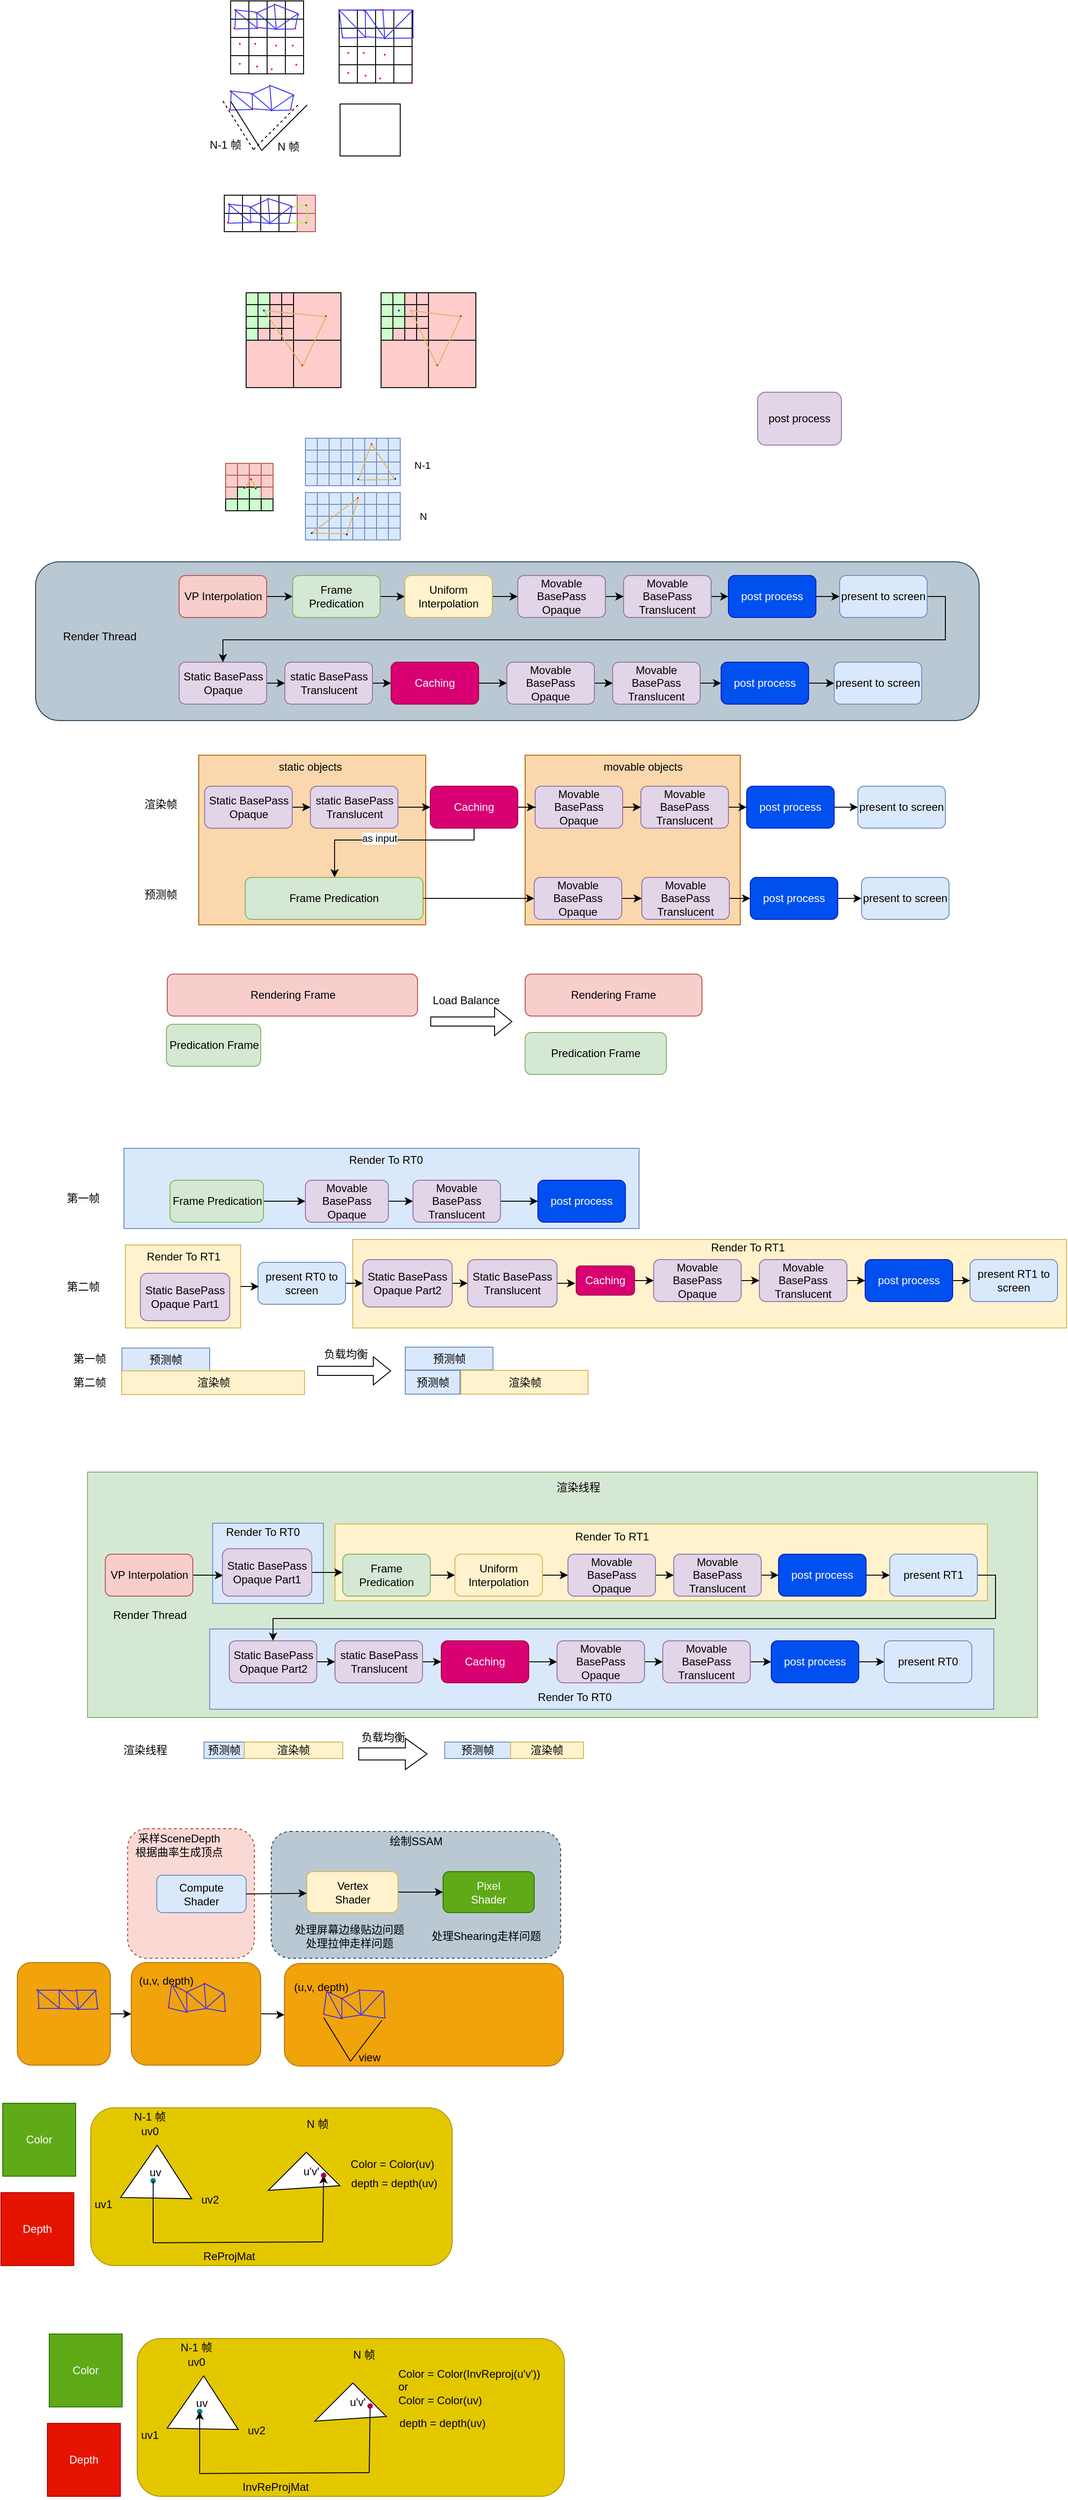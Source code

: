 <mxfile version="22.0.4" type="github">
  <diagram name="第 1 页" id="52QXw2NYSpRmnwmRipbn">
    <mxGraphModel dx="1437" dy="555" grid="0" gridSize="10" guides="1" tooltips="1" connect="1" arrows="1" fold="1" page="0" pageScale="1" pageWidth="827" pageHeight="1169" math="0" shadow="0">
      <root>
        <mxCell id="0" />
        <mxCell id="1" parent="0" />
        <mxCell id="gFnfuIhR1BDP4gPOZUnL-110" value="" style="rounded=1;whiteSpace=wrap;html=1;fillColor=#e3c800;fontColor=#000000;strokeColor=#B09500;" vertex="1" parent="1">
          <mxGeometry x="-83.5" y="2420" width="396.5" height="173" as="geometry" />
        </mxCell>
        <mxCell id="gFnfuIhR1BDP4gPOZUnL-86" value="" style="rounded=1;whiteSpace=wrap;html=1;fillColor=#f0a30a;fontColor=#000000;strokeColor=#BD7000;" vertex="1" parent="1">
          <mxGeometry x="129" y="2261.75" width="306" height="112.5" as="geometry" />
        </mxCell>
        <mxCell id="gFnfuIhR1BDP4gPOZUnL-90" style="edgeStyle=orthogonalEdgeStyle;rounded=0;orthogonalLoop=1;jettySize=auto;html=1;" edge="1" parent="1" source="gFnfuIhR1BDP4gPOZUnL-85" target="gFnfuIhR1BDP4gPOZUnL-86">
          <mxGeometry relative="1" as="geometry" />
        </mxCell>
        <mxCell id="gFnfuIhR1BDP4gPOZUnL-85" value="" style="rounded=1;whiteSpace=wrap;html=1;fillColor=#f0a30a;fontColor=#000000;strokeColor=#BD7000;" vertex="1" parent="1">
          <mxGeometry x="-39" y="2260.75" width="142" height="112.5" as="geometry" />
        </mxCell>
        <mxCell id="gFnfuIhR1BDP4gPOZUnL-88" style="edgeStyle=orthogonalEdgeStyle;rounded=0;orthogonalLoop=1;jettySize=auto;html=1;entryX=0;entryY=0.5;entryDx=0;entryDy=0;" edge="1" parent="1" source="gFnfuIhR1BDP4gPOZUnL-61" target="gFnfuIhR1BDP4gPOZUnL-85">
          <mxGeometry relative="1" as="geometry" />
        </mxCell>
        <mxCell id="gFnfuIhR1BDP4gPOZUnL-61" value="" style="rounded=1;whiteSpace=wrap;html=1;fillColor=#f0a30a;fontColor=#000000;strokeColor=#BD7000;" vertex="1" parent="1">
          <mxGeometry x="-164" y="2260.75" width="102" height="112.5" as="geometry" />
        </mxCell>
        <mxCell id="gFnfuIhR1BDP4gPOZUnL-5" value="" style="rounded=1;whiteSpace=wrap;html=1;dashed=1;fillColor=#bac8d3;strokeColor=#23445d;" vertex="1" parent="1">
          <mxGeometry x="114.5" y="2117" width="317.5" height="139" as="geometry" />
        </mxCell>
        <mxCell id="gFnfuIhR1BDP4gPOZUnL-2" value="" style="rounded=1;whiteSpace=wrap;html=1;dashed=1;fillColor=#fad9d5;strokeColor=#ae4132;" vertex="1" parent="1">
          <mxGeometry x="-43" y="2114" width="139" height="142" as="geometry" />
        </mxCell>
        <mxCell id="-HoKMBdWZA7XqO57c7jX-98" value="" style="rounded=0;whiteSpace=wrap;html=1;fillColor=#d5e8d4;strokeColor=#82b366;" parent="1" vertex="1">
          <mxGeometry x="-87" y="1723" width="1042" height="269" as="geometry" />
        </mxCell>
        <mxCell id="-HoKMBdWZA7XqO57c7jX-87" value="" style="rounded=0;whiteSpace=wrap;html=1;fillColor=#dae8fc;strokeColor=#6c8ebf;" parent="1" vertex="1">
          <mxGeometry x="47" y="1895" width="860" height="88" as="geometry" />
        </mxCell>
        <mxCell id="-HoKMBdWZA7XqO57c7jX-85" value="" style="rounded=0;whiteSpace=wrap;html=1;fillColor=#fff2cc;strokeColor=#d6b656;" parent="1" vertex="1">
          <mxGeometry x="184.5" y="1780" width="715.5" height="84" as="geometry" />
        </mxCell>
        <mxCell id="-HoKMBdWZA7XqO57c7jX-79" value="" style="rounded=0;whiteSpace=wrap;html=1;fillColor=#dae8fc;strokeColor=#6c8ebf;" parent="1" vertex="1">
          <mxGeometry x="50.25" y="1779" width="121.5" height="88" as="geometry" />
        </mxCell>
        <mxCell id="-HoKMBdWZA7XqO57c7jX-34" value="" style="rounded=0;whiteSpace=wrap;html=1;fillColor=#fff2cc;strokeColor=#d6b656;" parent="1" vertex="1">
          <mxGeometry x="204" y="1468" width="783" height="97" as="geometry" />
        </mxCell>
        <mxCell id="-HoKMBdWZA7XqO57c7jX-16" value="" style="rounded=0;whiteSpace=wrap;html=1;fillColor=#fff2cc;strokeColor=#d6b656;" parent="1" vertex="1">
          <mxGeometry x="-45.5" y="1474" width="126.5" height="91" as="geometry" />
        </mxCell>
        <mxCell id="-HoKMBdWZA7XqO57c7jX-5" value="" style="rounded=0;whiteSpace=wrap;html=1;fillColor=#dae8fc;strokeColor=#6c8ebf;" parent="1" vertex="1">
          <mxGeometry x="-47" y="1368" width="565" height="88" as="geometry" />
        </mxCell>
        <mxCell id="_CxWsj8pHRZtv5aG9njl-158" value="" style="rounded=0;whiteSpace=wrap;html=1;fillColor=#fad7ac;strokeColor=#b46504;" parent="1" vertex="1">
          <mxGeometry x="393" y="937" width="236" height="186" as="geometry" />
        </mxCell>
        <mxCell id="_CxWsj8pHRZtv5aG9njl-157" value="" style="rounded=0;whiteSpace=wrap;html=1;fillColor=#fad7ac;strokeColor=#b46504;" parent="1" vertex="1">
          <mxGeometry x="35" y="937" width="249" height="186" as="geometry" />
        </mxCell>
        <mxCell id="_CxWsj8pHRZtv5aG9njl-113" value="&lt;p&gt;&lt;br&gt;&lt;/p&gt;" style="rounded=1;whiteSpace=wrap;html=1;fillColor=#bac8d3;strokeColor=#23445d;" parent="1" vertex="1">
          <mxGeometry x="-144" y="725" width="1035" height="174" as="geometry" />
        </mxCell>
        <mxCell id="_CxWsj8pHRZtv5aG9njl-65" value="" style="whiteSpace=wrap;html=1;aspect=fixed;strokeColor=#6c8ebf;fillColor=#dae8fc;" parent="1" vertex="1">
          <mxGeometry x="152" y="649" width="13" height="13" as="geometry" />
        </mxCell>
        <mxCell id="_CxWsj8pHRZtv5aG9njl-66" value="" style="whiteSpace=wrap;html=1;aspect=fixed;strokeColor=#6c8ebf;fillColor=#dae8fc;" parent="1" vertex="1">
          <mxGeometry x="165" y="649" width="13" height="13" as="geometry" />
        </mxCell>
        <mxCell id="_CxWsj8pHRZtv5aG9njl-67" value="" style="whiteSpace=wrap;html=1;aspect=fixed;strokeColor=#6c8ebf;fillColor=#dae8fc;" parent="1" vertex="1">
          <mxGeometry x="178" y="649" width="13" height="13" as="geometry" />
        </mxCell>
        <mxCell id="_CxWsj8pHRZtv5aG9njl-68" value="" style="whiteSpace=wrap;html=1;aspect=fixed;strokeColor=#6c8ebf;fillColor=#dae8fc;" parent="1" vertex="1">
          <mxGeometry x="191" y="649" width="13" height="13" as="geometry" />
        </mxCell>
        <mxCell id="_CxWsj8pHRZtv5aG9njl-69" value="" style="whiteSpace=wrap;html=1;aspect=fixed;strokeColor=#6c8ebf;fillColor=#dae8fc;" parent="1" vertex="1">
          <mxGeometry x="152" y="662" width="13" height="13" as="geometry" />
        </mxCell>
        <mxCell id="_CxWsj8pHRZtv5aG9njl-70" value="" style="whiteSpace=wrap;html=1;aspect=fixed;strokeColor=#6c8ebf;fillColor=#dae8fc;" parent="1" vertex="1">
          <mxGeometry x="165" y="662" width="13" height="13" as="geometry" />
        </mxCell>
        <mxCell id="_CxWsj8pHRZtv5aG9njl-71" value="" style="whiteSpace=wrap;html=1;aspect=fixed;strokeColor=#6c8ebf;fillColor=#dae8fc;" parent="1" vertex="1">
          <mxGeometry x="178" y="662" width="13" height="13" as="geometry" />
        </mxCell>
        <mxCell id="_CxWsj8pHRZtv5aG9njl-72" value="" style="whiteSpace=wrap;html=1;aspect=fixed;strokeColor=#6c8ebf;fillColor=#dae8fc;" parent="1" vertex="1">
          <mxGeometry x="191" y="662" width="13" height="13" as="geometry" />
        </mxCell>
        <mxCell id="_CxWsj8pHRZtv5aG9njl-73" value="" style="whiteSpace=wrap;html=1;aspect=fixed;strokeColor=#6c8ebf;fillColor=#dae8fc;" parent="1" vertex="1">
          <mxGeometry x="152" y="675" width="13" height="13" as="geometry" />
        </mxCell>
        <mxCell id="_CxWsj8pHRZtv5aG9njl-74" value="" style="whiteSpace=wrap;html=1;aspect=fixed;strokeColor=#6c8ebf;fillColor=#dae8fc;" parent="1" vertex="1">
          <mxGeometry x="165" y="675" width="13" height="13" as="geometry" />
        </mxCell>
        <mxCell id="_CxWsj8pHRZtv5aG9njl-75" value="" style="whiteSpace=wrap;html=1;aspect=fixed;strokeColor=#6c8ebf;fillColor=#dae8fc;" parent="1" vertex="1">
          <mxGeometry x="178" y="675" width="13" height="13" as="geometry" />
        </mxCell>
        <mxCell id="_CxWsj8pHRZtv5aG9njl-76" value="" style="whiteSpace=wrap;html=1;aspect=fixed;strokeColor=#6c8ebf;fillColor=#dae8fc;" parent="1" vertex="1">
          <mxGeometry x="191" y="675" width="13" height="13" as="geometry" />
        </mxCell>
        <mxCell id="_CxWsj8pHRZtv5aG9njl-77" value="" style="whiteSpace=wrap;html=1;aspect=fixed;strokeColor=#6c8ebf;fillColor=#dae8fc;" parent="1" vertex="1">
          <mxGeometry x="152" y="688" width="13" height="13" as="geometry" />
        </mxCell>
        <mxCell id="_CxWsj8pHRZtv5aG9njl-78" value="" style="whiteSpace=wrap;html=1;aspect=fixed;strokeColor=#6c8ebf;fillColor=#dae8fc;" parent="1" vertex="1">
          <mxGeometry x="165" y="688" width="13" height="13" as="geometry" />
        </mxCell>
        <mxCell id="_CxWsj8pHRZtv5aG9njl-79" value="" style="whiteSpace=wrap;html=1;aspect=fixed;strokeColor=#6c8ebf;fillColor=#dae8fc;" parent="1" vertex="1">
          <mxGeometry x="178" y="688" width="13" height="13" as="geometry" />
        </mxCell>
        <mxCell id="_CxWsj8pHRZtv5aG9njl-80" value="" style="whiteSpace=wrap;html=1;aspect=fixed;strokeColor=#6c8ebf;fillColor=#dae8fc;" parent="1" vertex="1">
          <mxGeometry x="191" y="688" width="13" height="13" as="geometry" />
        </mxCell>
        <mxCell id="_CxWsj8pHRZtv5aG9njl-81" value="" style="whiteSpace=wrap;html=1;aspect=fixed;strokeColor=#6c8ebf;fillColor=#dae8fc;" parent="1" vertex="1">
          <mxGeometry x="204" y="649" width="13" height="13" as="geometry" />
        </mxCell>
        <mxCell id="_CxWsj8pHRZtv5aG9njl-82" value="" style="whiteSpace=wrap;html=1;aspect=fixed;strokeColor=#6c8ebf;fillColor=#dae8fc;" parent="1" vertex="1">
          <mxGeometry x="217" y="649" width="13" height="13" as="geometry" />
        </mxCell>
        <mxCell id="_CxWsj8pHRZtv5aG9njl-83" value="" style="whiteSpace=wrap;html=1;aspect=fixed;strokeColor=#6c8ebf;fillColor=#dae8fc;" parent="1" vertex="1">
          <mxGeometry x="230" y="649" width="13" height="13" as="geometry" />
        </mxCell>
        <mxCell id="_CxWsj8pHRZtv5aG9njl-84" value="" style="whiteSpace=wrap;html=1;aspect=fixed;strokeColor=#6c8ebf;fillColor=#dae8fc;" parent="1" vertex="1">
          <mxGeometry x="243" y="649" width="13" height="13" as="geometry" />
        </mxCell>
        <mxCell id="_CxWsj8pHRZtv5aG9njl-85" value="" style="whiteSpace=wrap;html=1;aspect=fixed;strokeColor=#6c8ebf;fillColor=#dae8fc;" parent="1" vertex="1">
          <mxGeometry x="204" y="662" width="13" height="13" as="geometry" />
        </mxCell>
        <mxCell id="_CxWsj8pHRZtv5aG9njl-86" value="" style="whiteSpace=wrap;html=1;aspect=fixed;strokeColor=#6c8ebf;fillColor=#dae8fc;" parent="1" vertex="1">
          <mxGeometry x="217" y="662" width="13" height="13" as="geometry" />
        </mxCell>
        <mxCell id="_CxWsj8pHRZtv5aG9njl-87" value="" style="whiteSpace=wrap;html=1;aspect=fixed;strokeColor=#6c8ebf;fillColor=#dae8fc;" parent="1" vertex="1">
          <mxGeometry x="230" y="662" width="13" height="13" as="geometry" />
        </mxCell>
        <mxCell id="_CxWsj8pHRZtv5aG9njl-88" value="" style="whiteSpace=wrap;html=1;aspect=fixed;strokeColor=#6c8ebf;fillColor=#dae8fc;" parent="1" vertex="1">
          <mxGeometry x="243" y="662" width="13" height="13" as="geometry" />
        </mxCell>
        <mxCell id="_CxWsj8pHRZtv5aG9njl-89" value="" style="whiteSpace=wrap;html=1;aspect=fixed;strokeColor=#6c8ebf;fillColor=#dae8fc;" parent="1" vertex="1">
          <mxGeometry x="204" y="675" width="13" height="13" as="geometry" />
        </mxCell>
        <mxCell id="_CxWsj8pHRZtv5aG9njl-90" value="" style="whiteSpace=wrap;html=1;aspect=fixed;strokeColor=#6c8ebf;fillColor=#dae8fc;" parent="1" vertex="1">
          <mxGeometry x="217" y="675" width="13" height="13" as="geometry" />
        </mxCell>
        <mxCell id="_CxWsj8pHRZtv5aG9njl-91" value="" style="whiteSpace=wrap;html=1;aspect=fixed;strokeColor=#6c8ebf;fillColor=#dae8fc;" parent="1" vertex="1">
          <mxGeometry x="230" y="675" width="13" height="13" as="geometry" />
        </mxCell>
        <mxCell id="_CxWsj8pHRZtv5aG9njl-92" value="" style="whiteSpace=wrap;html=1;aspect=fixed;strokeColor=#6c8ebf;fillColor=#dae8fc;" parent="1" vertex="1">
          <mxGeometry x="243" y="675" width="13" height="13" as="geometry" />
        </mxCell>
        <mxCell id="_CxWsj8pHRZtv5aG9njl-93" value="" style="whiteSpace=wrap;html=1;aspect=fixed;strokeColor=#6c8ebf;fillColor=#dae8fc;" parent="1" vertex="1">
          <mxGeometry x="204" y="688" width="13" height="13" as="geometry" />
        </mxCell>
        <mxCell id="_CxWsj8pHRZtv5aG9njl-94" value="" style="whiteSpace=wrap;html=1;aspect=fixed;strokeColor=#6c8ebf;fillColor=#dae8fc;" parent="1" vertex="1">
          <mxGeometry x="217" y="688" width="13" height="13" as="geometry" />
        </mxCell>
        <mxCell id="_CxWsj8pHRZtv5aG9njl-95" value="" style="whiteSpace=wrap;html=1;aspect=fixed;strokeColor=#6c8ebf;fillColor=#dae8fc;" parent="1" vertex="1">
          <mxGeometry x="230" y="688" width="13" height="13" as="geometry" />
        </mxCell>
        <mxCell id="_CxWsj8pHRZtv5aG9njl-96" value="" style="whiteSpace=wrap;html=1;aspect=fixed;strokeColor=#6c8ebf;fillColor=#dae8fc;" parent="1" vertex="1">
          <mxGeometry x="243" y="688" width="13" height="13" as="geometry" />
        </mxCell>
        <mxCell id="_CxWsj8pHRZtv5aG9njl-32" value="" style="whiteSpace=wrap;html=1;aspect=fixed;strokeColor=#6c8ebf;fillColor=#dae8fc;" parent="1" vertex="1">
          <mxGeometry x="152" y="589.5" width="13" height="13" as="geometry" />
        </mxCell>
        <mxCell id="_CxWsj8pHRZtv5aG9njl-33" value="" style="whiteSpace=wrap;html=1;aspect=fixed;strokeColor=#6c8ebf;fillColor=#dae8fc;" parent="1" vertex="1">
          <mxGeometry x="165" y="589.5" width="13" height="13" as="geometry" />
        </mxCell>
        <mxCell id="_CxWsj8pHRZtv5aG9njl-34" value="" style="whiteSpace=wrap;html=1;aspect=fixed;strokeColor=#6c8ebf;fillColor=#dae8fc;" parent="1" vertex="1">
          <mxGeometry x="178" y="589.5" width="13" height="13" as="geometry" />
        </mxCell>
        <mxCell id="_CxWsj8pHRZtv5aG9njl-35" value="" style="whiteSpace=wrap;html=1;aspect=fixed;strokeColor=#6c8ebf;fillColor=#dae8fc;" parent="1" vertex="1">
          <mxGeometry x="191" y="589.5" width="13" height="13" as="geometry" />
        </mxCell>
        <mxCell id="_CxWsj8pHRZtv5aG9njl-37" value="" style="whiteSpace=wrap;html=1;aspect=fixed;strokeColor=#6c8ebf;fillColor=#dae8fc;" parent="1" vertex="1">
          <mxGeometry x="152" y="602.5" width="13" height="13" as="geometry" />
        </mxCell>
        <mxCell id="_CxWsj8pHRZtv5aG9njl-38" value="" style="whiteSpace=wrap;html=1;aspect=fixed;strokeColor=#6c8ebf;fillColor=#dae8fc;" parent="1" vertex="1">
          <mxGeometry x="165" y="602.5" width="13" height="13" as="geometry" />
        </mxCell>
        <mxCell id="_CxWsj8pHRZtv5aG9njl-39" value="" style="whiteSpace=wrap;html=1;aspect=fixed;strokeColor=#6c8ebf;fillColor=#dae8fc;" parent="1" vertex="1">
          <mxGeometry x="178" y="602.5" width="13" height="13" as="geometry" />
        </mxCell>
        <mxCell id="_CxWsj8pHRZtv5aG9njl-40" value="" style="whiteSpace=wrap;html=1;aspect=fixed;strokeColor=#6c8ebf;fillColor=#dae8fc;" parent="1" vertex="1">
          <mxGeometry x="191" y="602.5" width="13" height="13" as="geometry" />
        </mxCell>
        <mxCell id="_CxWsj8pHRZtv5aG9njl-41" value="" style="whiteSpace=wrap;html=1;aspect=fixed;strokeColor=#6c8ebf;fillColor=#dae8fc;" parent="1" vertex="1">
          <mxGeometry x="152" y="615.5" width="13" height="13" as="geometry" />
        </mxCell>
        <mxCell id="_CxWsj8pHRZtv5aG9njl-42" value="" style="whiteSpace=wrap;html=1;aspect=fixed;strokeColor=#6c8ebf;fillColor=#dae8fc;" parent="1" vertex="1">
          <mxGeometry x="165" y="615.5" width="13" height="13" as="geometry" />
        </mxCell>
        <mxCell id="_CxWsj8pHRZtv5aG9njl-43" value="" style="whiteSpace=wrap;html=1;aspect=fixed;strokeColor=#6c8ebf;fillColor=#dae8fc;" parent="1" vertex="1">
          <mxGeometry x="178" y="615.5" width="13" height="13" as="geometry" />
        </mxCell>
        <mxCell id="_CxWsj8pHRZtv5aG9njl-44" value="" style="whiteSpace=wrap;html=1;aspect=fixed;strokeColor=#6c8ebf;fillColor=#dae8fc;" parent="1" vertex="1">
          <mxGeometry x="191" y="615.5" width="13" height="13" as="geometry" />
        </mxCell>
        <mxCell id="_CxWsj8pHRZtv5aG9njl-45" value="" style="whiteSpace=wrap;html=1;aspect=fixed;strokeColor=#6c8ebf;fillColor=#dae8fc;" parent="1" vertex="1">
          <mxGeometry x="152" y="628.5" width="13" height="13" as="geometry" />
        </mxCell>
        <mxCell id="_CxWsj8pHRZtv5aG9njl-46" value="" style="whiteSpace=wrap;html=1;aspect=fixed;strokeColor=#6c8ebf;fillColor=#dae8fc;" parent="1" vertex="1">
          <mxGeometry x="165" y="628.5" width="13" height="13" as="geometry" />
        </mxCell>
        <mxCell id="_CxWsj8pHRZtv5aG9njl-47" value="" style="whiteSpace=wrap;html=1;aspect=fixed;strokeColor=#6c8ebf;fillColor=#dae8fc;" parent="1" vertex="1">
          <mxGeometry x="178" y="628.5" width="13" height="13" as="geometry" />
        </mxCell>
        <mxCell id="_CxWsj8pHRZtv5aG9njl-48" value="" style="whiteSpace=wrap;html=1;aspect=fixed;strokeColor=#6c8ebf;fillColor=#dae8fc;" parent="1" vertex="1">
          <mxGeometry x="191" y="628.5" width="13" height="13" as="geometry" />
        </mxCell>
        <mxCell id="_CxWsj8pHRZtv5aG9njl-49" value="" style="whiteSpace=wrap;html=1;aspect=fixed;strokeColor=#6c8ebf;fillColor=#dae8fc;" parent="1" vertex="1">
          <mxGeometry x="204" y="589.5" width="13" height="13" as="geometry" />
        </mxCell>
        <mxCell id="_CxWsj8pHRZtv5aG9njl-50" value="" style="whiteSpace=wrap;html=1;aspect=fixed;strokeColor=#6c8ebf;fillColor=#dae8fc;" parent="1" vertex="1">
          <mxGeometry x="217" y="589.5" width="13" height="13" as="geometry" />
        </mxCell>
        <mxCell id="_CxWsj8pHRZtv5aG9njl-51" value="" style="whiteSpace=wrap;html=1;aspect=fixed;strokeColor=#6c8ebf;fillColor=#dae8fc;" parent="1" vertex="1">
          <mxGeometry x="230" y="589.5" width="13" height="13" as="geometry" />
        </mxCell>
        <mxCell id="_CxWsj8pHRZtv5aG9njl-52" value="" style="whiteSpace=wrap;html=1;aspect=fixed;strokeColor=#6c8ebf;fillColor=#dae8fc;" parent="1" vertex="1">
          <mxGeometry x="243" y="589.5" width="13" height="13" as="geometry" />
        </mxCell>
        <mxCell id="_CxWsj8pHRZtv5aG9njl-53" value="" style="whiteSpace=wrap;html=1;aspect=fixed;strokeColor=#6c8ebf;fillColor=#dae8fc;" parent="1" vertex="1">
          <mxGeometry x="204" y="602.5" width="13" height="13" as="geometry" />
        </mxCell>
        <mxCell id="_CxWsj8pHRZtv5aG9njl-54" value="" style="whiteSpace=wrap;html=1;aspect=fixed;strokeColor=#6c8ebf;fillColor=#dae8fc;" parent="1" vertex="1">
          <mxGeometry x="217" y="602.5" width="13" height="13" as="geometry" />
        </mxCell>
        <mxCell id="_CxWsj8pHRZtv5aG9njl-55" value="" style="whiteSpace=wrap;html=1;aspect=fixed;strokeColor=#6c8ebf;fillColor=#dae8fc;" parent="1" vertex="1">
          <mxGeometry x="230" y="602.5" width="13" height="13" as="geometry" />
        </mxCell>
        <mxCell id="_CxWsj8pHRZtv5aG9njl-56" value="" style="whiteSpace=wrap;html=1;aspect=fixed;strokeColor=#6c8ebf;fillColor=#dae8fc;" parent="1" vertex="1">
          <mxGeometry x="243" y="602.5" width="13" height="13" as="geometry" />
        </mxCell>
        <mxCell id="_CxWsj8pHRZtv5aG9njl-57" value="" style="whiteSpace=wrap;html=1;aspect=fixed;strokeColor=#6c8ebf;fillColor=#dae8fc;" parent="1" vertex="1">
          <mxGeometry x="204" y="615.5" width="13" height="13" as="geometry" />
        </mxCell>
        <mxCell id="_CxWsj8pHRZtv5aG9njl-58" value="" style="whiteSpace=wrap;html=1;aspect=fixed;strokeColor=#6c8ebf;fillColor=#dae8fc;" parent="1" vertex="1">
          <mxGeometry x="217" y="615.5" width="13" height="13" as="geometry" />
        </mxCell>
        <mxCell id="_CxWsj8pHRZtv5aG9njl-59" value="" style="whiteSpace=wrap;html=1;aspect=fixed;strokeColor=#6c8ebf;fillColor=#dae8fc;" parent="1" vertex="1">
          <mxGeometry x="230" y="615.5" width="13" height="13" as="geometry" />
        </mxCell>
        <mxCell id="_CxWsj8pHRZtv5aG9njl-60" value="" style="whiteSpace=wrap;html=1;aspect=fixed;strokeColor=#6c8ebf;fillColor=#dae8fc;" parent="1" vertex="1">
          <mxGeometry x="243" y="615.5" width="13" height="13" as="geometry" />
        </mxCell>
        <mxCell id="_CxWsj8pHRZtv5aG9njl-61" value="" style="whiteSpace=wrap;html=1;aspect=fixed;strokeColor=#6c8ebf;fillColor=#dae8fc;" parent="1" vertex="1">
          <mxGeometry x="204" y="628.5" width="13" height="13" as="geometry" />
        </mxCell>
        <mxCell id="_CxWsj8pHRZtv5aG9njl-62" value="" style="whiteSpace=wrap;html=1;aspect=fixed;strokeColor=#6c8ebf;fillColor=#dae8fc;" parent="1" vertex="1">
          <mxGeometry x="217" y="628.5" width="13" height="13" as="geometry" />
        </mxCell>
        <mxCell id="_CxWsj8pHRZtv5aG9njl-63" value="" style="whiteSpace=wrap;html=1;aspect=fixed;strokeColor=#6c8ebf;fillColor=#dae8fc;" parent="1" vertex="1">
          <mxGeometry x="230" y="628.5" width="13" height="13" as="geometry" />
        </mxCell>
        <mxCell id="_CxWsj8pHRZtv5aG9njl-64" value="" style="whiteSpace=wrap;html=1;aspect=fixed;strokeColor=#6c8ebf;fillColor=#dae8fc;" parent="1" vertex="1">
          <mxGeometry x="243" y="628.5" width="13" height="13" as="geometry" />
        </mxCell>
        <mxCell id="_CxWsj8pHRZtv5aG9njl-3" value="" style="whiteSpace=wrap;html=1;aspect=fixed;fillColor=#FFCCCC;" parent="1" vertex="1">
          <mxGeometry x="87" y="482" width="52" height="52" as="geometry" />
        </mxCell>
        <mxCell id="_CxWsj8pHRZtv5aG9njl-2" value="" style="whiteSpace=wrap;html=1;aspect=fixed;fillColor=#FFCCCC;" parent="1" vertex="1">
          <mxGeometry x="139" y="482" width="52" height="52" as="geometry" />
        </mxCell>
        <mxCell id="_CxWsj8pHRZtv5aG9njl-1" value="" style="whiteSpace=wrap;html=1;aspect=fixed;fillColor=#FFCCCC;" parent="1" vertex="1">
          <mxGeometry x="139" y="430" width="52" height="52" as="geometry" />
        </mxCell>
        <mxCell id="zrD310suB1USUXp1EIBQ-1" value="" style="whiteSpace=wrap;html=1;aspect=fixed;" parent="1" vertex="1">
          <mxGeometry x="70" y="110" width="20" height="20" as="geometry" />
        </mxCell>
        <mxCell id="zrD310suB1USUXp1EIBQ-2" value="" style="whiteSpace=wrap;html=1;aspect=fixed;" parent="1" vertex="1">
          <mxGeometry x="90" y="110" width="20" height="20" as="geometry" />
        </mxCell>
        <mxCell id="zrD310suB1USUXp1EIBQ-3" value="" style="whiteSpace=wrap;html=1;aspect=fixed;" parent="1" vertex="1">
          <mxGeometry x="110" y="110" width="20" height="20" as="geometry" />
        </mxCell>
        <mxCell id="zrD310suB1USUXp1EIBQ-4" value="" style="whiteSpace=wrap;html=1;aspect=fixed;" parent="1" vertex="1">
          <mxGeometry x="130" y="110" width="20" height="20" as="geometry" />
        </mxCell>
        <mxCell id="zrD310suB1USUXp1EIBQ-5" value="" style="whiteSpace=wrap;html=1;aspect=fixed;" parent="1" vertex="1">
          <mxGeometry x="70" y="130" width="20" height="20" as="geometry" />
        </mxCell>
        <mxCell id="zrD310suB1USUXp1EIBQ-6" value="" style="whiteSpace=wrap;html=1;aspect=fixed;" parent="1" vertex="1">
          <mxGeometry x="90" y="130" width="20" height="20" as="geometry" />
        </mxCell>
        <mxCell id="zrD310suB1USUXp1EIBQ-7" value="" style="whiteSpace=wrap;html=1;aspect=fixed;" parent="1" vertex="1">
          <mxGeometry x="110" y="130" width="20" height="20" as="geometry" />
        </mxCell>
        <mxCell id="zrD310suB1USUXp1EIBQ-8" value="" style="whiteSpace=wrap;html=1;aspect=fixed;" parent="1" vertex="1">
          <mxGeometry x="130" y="130" width="20" height="20" as="geometry" />
        </mxCell>
        <mxCell id="zrD310suB1USUXp1EIBQ-9" value="" style="whiteSpace=wrap;html=1;aspect=fixed;" parent="1" vertex="1">
          <mxGeometry x="70" y="150" width="20" height="20" as="geometry" />
        </mxCell>
        <mxCell id="zrD310suB1USUXp1EIBQ-10" value="" style="whiteSpace=wrap;html=1;aspect=fixed;" parent="1" vertex="1">
          <mxGeometry x="90" y="150" width="20" height="20" as="geometry" />
        </mxCell>
        <mxCell id="zrD310suB1USUXp1EIBQ-11" value="" style="whiteSpace=wrap;html=1;aspect=fixed;" parent="1" vertex="1">
          <mxGeometry x="110" y="150" width="20" height="20" as="geometry" />
        </mxCell>
        <mxCell id="zrD310suB1USUXp1EIBQ-12" value="" style="whiteSpace=wrap;html=1;aspect=fixed;" parent="1" vertex="1">
          <mxGeometry x="130" y="150" width="20" height="20" as="geometry" />
        </mxCell>
        <mxCell id="zrD310suB1USUXp1EIBQ-13" value="" style="whiteSpace=wrap;html=1;aspect=fixed;" parent="1" vertex="1">
          <mxGeometry x="70" y="170" width="20" height="20" as="geometry" />
        </mxCell>
        <mxCell id="zrD310suB1USUXp1EIBQ-14" value="" style="whiteSpace=wrap;html=1;aspect=fixed;" parent="1" vertex="1">
          <mxGeometry x="90" y="170" width="20" height="20" as="geometry" />
        </mxCell>
        <mxCell id="zrD310suB1USUXp1EIBQ-15" value="" style="whiteSpace=wrap;html=1;aspect=fixed;" parent="1" vertex="1">
          <mxGeometry x="110" y="170" width="20" height="20" as="geometry" />
        </mxCell>
        <mxCell id="zrD310suB1USUXp1EIBQ-16" value="" style="whiteSpace=wrap;html=1;aspect=fixed;" parent="1" vertex="1">
          <mxGeometry x="130" y="170" width="20" height="20" as="geometry" />
        </mxCell>
        <mxCell id="zrD310suB1USUXp1EIBQ-19" value="" style="ellipse;whiteSpace=wrap;html=1;aspect=fixed;fillColor=#FF0000;strokeColor=none;" parent="1" vertex="1">
          <mxGeometry x="74" y="119" width="2" height="2" as="geometry" />
        </mxCell>
        <mxCell id="zrD310suB1USUXp1EIBQ-21" value="" style="ellipse;whiteSpace=wrap;html=1;aspect=fixed;fillColor=#FF0000;strokeColor=none;" parent="1" vertex="1">
          <mxGeometry x="97" y="122" width="2" height="2" as="geometry" />
        </mxCell>
        <mxCell id="zrD310suB1USUXp1EIBQ-22" value="" style="ellipse;whiteSpace=wrap;html=1;aspect=fixed;fillColor=#FF0000;strokeColor=none;" parent="1" vertex="1">
          <mxGeometry x="117" y="113" width="2" height="2" as="geometry" />
        </mxCell>
        <mxCell id="zrD310suB1USUXp1EIBQ-24" value="" style="ellipse;whiteSpace=wrap;html=1;aspect=fixed;fillColor=#FF0000;strokeColor=none;" parent="1" vertex="1">
          <mxGeometry x="143" y="124" width="2" height="2" as="geometry" />
        </mxCell>
        <mxCell id="zrD310suB1USUXp1EIBQ-25" value="" style="ellipse;whiteSpace=wrap;html=1;aspect=fixed;fillColor=#FF0000;strokeColor=none;" parent="1" vertex="1">
          <mxGeometry x="137" y="158" width="2" height="2" as="geometry" />
        </mxCell>
        <mxCell id="zrD310suB1USUXp1EIBQ-26" value="" style="ellipse;whiteSpace=wrap;html=1;aspect=fixed;fillColor=#FF0000;strokeColor=none;" parent="1" vertex="1">
          <mxGeometry x="141" y="179" width="2" height="2" as="geometry" />
        </mxCell>
        <mxCell id="zrD310suB1USUXp1EIBQ-27" value="" style="ellipse;whiteSpace=wrap;html=1;aspect=fixed;fillColor=#FF0000;strokeColor=none;" parent="1" vertex="1">
          <mxGeometry x="140" y="139" width="2" height="2" as="geometry" />
        </mxCell>
        <mxCell id="zrD310suB1USUXp1EIBQ-28" value="" style="ellipse;whiteSpace=wrap;html=1;aspect=fixed;fillColor=#FF0000;strokeColor=none;" parent="1" vertex="1">
          <mxGeometry x="114" y="184" width="2" height="2" as="geometry" />
        </mxCell>
        <mxCell id="zrD310suB1USUXp1EIBQ-29" value="" style="ellipse;whiteSpace=wrap;html=1;aspect=fixed;fillColor=#FF0000;strokeColor=none;" parent="1" vertex="1">
          <mxGeometry x="119" y="158" width="2" height="2" as="geometry" />
        </mxCell>
        <mxCell id="zrD310suB1USUXp1EIBQ-30" value="" style="ellipse;whiteSpace=wrap;html=1;aspect=fixed;fillColor=#FF0000;strokeColor=none;" parent="1" vertex="1">
          <mxGeometry x="119" y="140" width="2" height="2" as="geometry" />
        </mxCell>
        <mxCell id="zrD310suB1USUXp1EIBQ-31" value="" style="ellipse;whiteSpace=wrap;html=1;aspect=fixed;fillColor=#FF0000;strokeColor=none;" parent="1" vertex="1">
          <mxGeometry x="98" y="181" width="2" height="2" as="geometry" />
        </mxCell>
        <mxCell id="zrD310suB1USUXp1EIBQ-32" value="" style="ellipse;whiteSpace=wrap;html=1;aspect=fixed;fillColor=#FF0000;strokeColor=none;" parent="1" vertex="1">
          <mxGeometry x="96" y="156" width="2" height="2" as="geometry" />
        </mxCell>
        <mxCell id="zrD310suB1USUXp1EIBQ-33" value="" style="ellipse;whiteSpace=wrap;html=1;aspect=fixed;fillColor=#FF0000;strokeColor=none;" parent="1" vertex="1">
          <mxGeometry x="98" y="139" width="2" height="2" as="geometry" />
        </mxCell>
        <mxCell id="zrD310suB1USUXp1EIBQ-34" value="" style="ellipse;whiteSpace=wrap;html=1;aspect=fixed;fillColor=#FF0000;strokeColor=none;" parent="1" vertex="1">
          <mxGeometry x="79" y="178" width="2" height="2" as="geometry" />
        </mxCell>
        <mxCell id="zrD310suB1USUXp1EIBQ-35" value="" style="ellipse;whiteSpace=wrap;html=1;aspect=fixed;fillColor=#FF0000;strokeColor=none;" parent="1" vertex="1">
          <mxGeometry x="79" y="156" width="2" height="2" as="geometry" />
        </mxCell>
        <mxCell id="zrD310suB1USUXp1EIBQ-36" value="" style="ellipse;whiteSpace=wrap;html=1;aspect=fixed;fillColor=#FF0000;strokeColor=none;" parent="1" vertex="1">
          <mxGeometry x="73" y="139" width="2" height="2" as="geometry" />
        </mxCell>
        <mxCell id="zrD310suB1USUXp1EIBQ-37" value="" style="endArrow=none;html=1;rounded=0;entryX=0;entryY=0;entryDx=0;entryDy=0;exitX=1;exitY=0.5;exitDx=0;exitDy=0;strokeColor=#3333FF;fontStyle=1" parent="1" source="zrD310suB1USUXp1EIBQ-19" target="zrD310suB1USUXp1EIBQ-21" edge="1">
          <mxGeometry width="50" height="50" relative="1" as="geometry">
            <mxPoint x="81" y="100" as="sourcePoint" />
            <mxPoint x="102" y="103" as="targetPoint" />
          </mxGeometry>
        </mxCell>
        <mxCell id="zrD310suB1USUXp1EIBQ-38" value="" style="endArrow=none;html=1;rounded=0;entryX=1;entryY=0;entryDx=0;entryDy=0;exitX=1;exitY=0;exitDx=0;exitDy=0;strokeColor=#3333FF;fontStyle=1" parent="1" source="zrD310suB1USUXp1EIBQ-36" target="zrD310suB1USUXp1EIBQ-19" edge="1">
          <mxGeometry width="50" height="50" relative="1" as="geometry">
            <mxPoint x="86" y="130" as="sourcePoint" />
            <mxPoint x="107" y="132" as="targetPoint" />
          </mxGeometry>
        </mxCell>
        <mxCell id="zrD310suB1USUXp1EIBQ-39" value="" style="endArrow=none;html=1;rounded=0;entryX=0;entryY=0.5;entryDx=0;entryDy=0;exitX=1;exitY=1;exitDx=0;exitDy=0;strokeColor=#3333FF;fontStyle=1" parent="1" source="zrD310suB1USUXp1EIBQ-36" target="zrD310suB1USUXp1EIBQ-33" edge="1">
          <mxGeometry width="50" height="50" relative="1" as="geometry">
            <mxPoint x="96" y="140" as="sourcePoint" />
            <mxPoint x="117" y="142" as="targetPoint" />
          </mxGeometry>
        </mxCell>
        <mxCell id="zrD310suB1USUXp1EIBQ-40" value="" style="endArrow=none;html=1;rounded=0;entryX=1;entryY=1;entryDx=0;entryDy=0;exitX=0.5;exitY=0;exitDx=0;exitDy=0;strokeColor=#3333FF;fontStyle=1" parent="1" source="zrD310suB1USUXp1EIBQ-33" target="zrD310suB1USUXp1EIBQ-21" edge="1">
          <mxGeometry width="50" height="50" relative="1" as="geometry">
            <mxPoint x="106" y="150" as="sourcePoint" />
            <mxPoint x="127" y="152" as="targetPoint" />
          </mxGeometry>
        </mxCell>
        <mxCell id="zrD310suB1USUXp1EIBQ-41" value="" style="endArrow=none;html=1;rounded=0;entryX=0;entryY=0;entryDx=0;entryDy=0;exitX=1;exitY=1;exitDx=0;exitDy=0;strokeColor=#3333FF;fontStyle=1" parent="1" source="zrD310suB1USUXp1EIBQ-19" target="zrD310suB1USUXp1EIBQ-33" edge="1">
          <mxGeometry width="50" height="50" relative="1" as="geometry">
            <mxPoint x="116" y="160" as="sourcePoint" />
            <mxPoint x="137" y="162" as="targetPoint" />
          </mxGeometry>
        </mxCell>
        <mxCell id="zrD310suB1USUXp1EIBQ-43" value="" style="endArrow=none;html=1;rounded=0;entryX=0;entryY=1;entryDx=0;entryDy=0;exitX=1;exitY=0.5;exitDx=0;exitDy=0;strokeColor=#3333FF;fontStyle=1" parent="1" source="zrD310suB1USUXp1EIBQ-21" target="zrD310suB1USUXp1EIBQ-22" edge="1">
          <mxGeometry width="50" height="50" relative="1" as="geometry">
            <mxPoint x="86" y="130" as="sourcePoint" />
            <mxPoint x="107" y="132" as="targetPoint" />
          </mxGeometry>
        </mxCell>
        <mxCell id="zrD310suB1USUXp1EIBQ-44" value="" style="endArrow=none;html=1;rounded=0;entryX=1;entryY=0.5;entryDx=0;entryDy=0;exitX=1;exitY=0;exitDx=0;exitDy=0;strokeColor=#3333FF;fontStyle=1" parent="1" source="zrD310suB1USUXp1EIBQ-33" target="zrD310suB1USUXp1EIBQ-30" edge="1">
          <mxGeometry width="50" height="50" relative="1" as="geometry">
            <mxPoint x="109" y="133" as="sourcePoint" />
            <mxPoint x="127" y="125" as="targetPoint" />
          </mxGeometry>
        </mxCell>
        <mxCell id="zrD310suB1USUXp1EIBQ-45" value="" style="endArrow=none;html=1;rounded=0;entryX=0.5;entryY=1;entryDx=0;entryDy=0;strokeColor=#3333FF;fontStyle=1" parent="1" target="zrD310suB1USUXp1EIBQ-22" edge="1">
          <mxGeometry width="50" height="50" relative="1" as="geometry">
            <mxPoint x="120" y="140" as="sourcePoint" />
            <mxPoint x="109" y="134" as="targetPoint" />
          </mxGeometry>
        </mxCell>
        <mxCell id="zrD310suB1USUXp1EIBQ-46" value="" style="endArrow=none;html=1;rounded=0;strokeColor=#3333FF;fontStyle=1" parent="1" edge="1">
          <mxGeometry width="50" height="50" relative="1" as="geometry">
            <mxPoint x="120" y="141" as="sourcePoint" />
            <mxPoint x="99" y="123" as="targetPoint" />
          </mxGeometry>
        </mxCell>
        <mxCell id="zrD310suB1USUXp1EIBQ-47" value="" style="endArrow=none;html=1;rounded=0;entryX=0.5;entryY=0;entryDx=0;entryDy=0;strokeColor=#3333FF;fontStyle=1;exitX=1;exitY=0.5;exitDx=0;exitDy=0;" parent="1" source="zrD310suB1USUXp1EIBQ-22" target="zrD310suB1USUXp1EIBQ-24" edge="1">
          <mxGeometry width="50" height="50" relative="1" as="geometry">
            <mxPoint x="130" y="150" as="sourcePoint" />
            <mxPoint x="128" y="125" as="targetPoint" />
          </mxGeometry>
        </mxCell>
        <mxCell id="zrD310suB1USUXp1EIBQ-48" value="" style="endArrow=none;html=1;rounded=0;entryX=0.5;entryY=0;entryDx=0;entryDy=0;strokeColor=#3333FF;fontStyle=1" parent="1" target="zrD310suB1USUXp1EIBQ-24" edge="1">
          <mxGeometry width="50" height="50" relative="1" as="geometry">
            <mxPoint x="121" y="140" as="sourcePoint" />
            <mxPoint x="138" y="135" as="targetPoint" />
          </mxGeometry>
        </mxCell>
        <mxCell id="zrD310suB1USUXp1EIBQ-49" value="" style="endArrow=none;html=1;rounded=0;strokeColor=#3333FF;fontStyle=1;exitX=0.5;exitY=0;exitDx=0;exitDy=0;" parent="1" source="zrD310suB1USUXp1EIBQ-27" edge="1">
          <mxGeometry width="50" height="50" relative="1" as="geometry">
            <mxPoint x="150" y="170" as="sourcePoint" />
            <mxPoint x="144" y="124" as="targetPoint" />
          </mxGeometry>
        </mxCell>
        <mxCell id="zrD310suB1USUXp1EIBQ-50" value="" style="endArrow=none;html=1;rounded=0;strokeColor=#3333FF;fontStyle=1;exitX=0;exitY=1;exitDx=0;exitDy=0;" parent="1" source="zrD310suB1USUXp1EIBQ-27" edge="1">
          <mxGeometry width="50" height="50" relative="1" as="geometry">
            <mxPoint x="160" y="180" as="sourcePoint" />
            <mxPoint x="120" y="141" as="targetPoint" />
          </mxGeometry>
        </mxCell>
        <mxCell id="zrD310suB1USUXp1EIBQ-59" value="" style="ellipse;whiteSpace=wrap;html=1;aspect=fixed;fillColor=#FF0000;strokeColor=none;" parent="1" vertex="1">
          <mxGeometry x="69" y="208" width="2" height="2" as="geometry" />
        </mxCell>
        <mxCell id="zrD310suB1USUXp1EIBQ-60" value="" style="ellipse;whiteSpace=wrap;html=1;aspect=fixed;fillColor=#FF0000;strokeColor=none;" parent="1" vertex="1">
          <mxGeometry x="92" y="211" width="2" height="2" as="geometry" />
        </mxCell>
        <mxCell id="zrD310suB1USUXp1EIBQ-61" value="" style="ellipse;whiteSpace=wrap;html=1;aspect=fixed;fillColor=#FF0000;strokeColor=none;" parent="1" vertex="1">
          <mxGeometry x="112" y="202" width="2" height="2" as="geometry" />
        </mxCell>
        <mxCell id="zrD310suB1USUXp1EIBQ-62" value="" style="ellipse;whiteSpace=wrap;html=1;aspect=fixed;fillColor=#FF0000;strokeColor=none;" parent="1" vertex="1">
          <mxGeometry x="138" y="213" width="2" height="2" as="geometry" />
        </mxCell>
        <mxCell id="zrD310suB1USUXp1EIBQ-63" value="" style="ellipse;whiteSpace=wrap;html=1;aspect=fixed;fillColor=#FF0000;strokeColor=none;" parent="1" vertex="1">
          <mxGeometry x="135" y="228" width="2" height="2" as="geometry" />
        </mxCell>
        <mxCell id="zrD310suB1USUXp1EIBQ-64" value="" style="ellipse;whiteSpace=wrap;html=1;aspect=fixed;fillColor=#FF0000;strokeColor=none;" parent="1" vertex="1">
          <mxGeometry x="114" y="229" width="2" height="2" as="geometry" />
        </mxCell>
        <mxCell id="zrD310suB1USUXp1EIBQ-65" value="" style="ellipse;whiteSpace=wrap;html=1;aspect=fixed;fillColor=#FF0000;strokeColor=none;" parent="1" vertex="1">
          <mxGeometry x="93" y="228" width="2" height="2" as="geometry" />
        </mxCell>
        <mxCell id="zrD310suB1USUXp1EIBQ-66" value="" style="ellipse;whiteSpace=wrap;html=1;aspect=fixed;fillColor=#FF0000;strokeColor=none;" parent="1" vertex="1">
          <mxGeometry x="68" y="228" width="2" height="2" as="geometry" />
        </mxCell>
        <mxCell id="zrD310suB1USUXp1EIBQ-67" value="" style="endArrow=none;html=1;rounded=0;entryX=0;entryY=0;entryDx=0;entryDy=0;exitX=1;exitY=0.5;exitDx=0;exitDy=0;strokeColor=#3333FF;fontStyle=1" parent="1" source="zrD310suB1USUXp1EIBQ-59" target="zrD310suB1USUXp1EIBQ-60" edge="1">
          <mxGeometry width="50" height="50" relative="1" as="geometry">
            <mxPoint x="76" y="189" as="sourcePoint" />
            <mxPoint x="97" y="192" as="targetPoint" />
          </mxGeometry>
        </mxCell>
        <mxCell id="zrD310suB1USUXp1EIBQ-68" value="" style="endArrow=none;html=1;rounded=0;entryX=1;entryY=0;entryDx=0;entryDy=0;exitX=1;exitY=0;exitDx=0;exitDy=0;strokeColor=#3333FF;fontStyle=1" parent="1" source="zrD310suB1USUXp1EIBQ-66" target="zrD310suB1USUXp1EIBQ-59" edge="1">
          <mxGeometry width="50" height="50" relative="1" as="geometry">
            <mxPoint x="81" y="219" as="sourcePoint" />
            <mxPoint x="102" y="221" as="targetPoint" />
          </mxGeometry>
        </mxCell>
        <mxCell id="zrD310suB1USUXp1EIBQ-69" value="" style="endArrow=none;html=1;rounded=0;entryX=0;entryY=0.5;entryDx=0;entryDy=0;exitX=1;exitY=1;exitDx=0;exitDy=0;strokeColor=#3333FF;fontStyle=1" parent="1" source="zrD310suB1USUXp1EIBQ-66" target="zrD310suB1USUXp1EIBQ-65" edge="1">
          <mxGeometry width="50" height="50" relative="1" as="geometry">
            <mxPoint x="91" y="229" as="sourcePoint" />
            <mxPoint x="112" y="231" as="targetPoint" />
          </mxGeometry>
        </mxCell>
        <mxCell id="zrD310suB1USUXp1EIBQ-70" value="" style="endArrow=none;html=1;rounded=0;entryX=1;entryY=1;entryDx=0;entryDy=0;exitX=0.5;exitY=0;exitDx=0;exitDy=0;strokeColor=#3333FF;fontStyle=1" parent="1" source="zrD310suB1USUXp1EIBQ-65" target="zrD310suB1USUXp1EIBQ-60" edge="1">
          <mxGeometry width="50" height="50" relative="1" as="geometry">
            <mxPoint x="101" y="239" as="sourcePoint" />
            <mxPoint x="122" y="241" as="targetPoint" />
          </mxGeometry>
        </mxCell>
        <mxCell id="zrD310suB1USUXp1EIBQ-71" value="" style="endArrow=none;html=1;rounded=0;entryX=0;entryY=0;entryDx=0;entryDy=0;exitX=1;exitY=1;exitDx=0;exitDy=0;strokeColor=#3333FF;fontStyle=1" parent="1" source="zrD310suB1USUXp1EIBQ-59" target="zrD310suB1USUXp1EIBQ-65" edge="1">
          <mxGeometry width="50" height="50" relative="1" as="geometry">
            <mxPoint x="111" y="249" as="sourcePoint" />
            <mxPoint x="132" y="251" as="targetPoint" />
          </mxGeometry>
        </mxCell>
        <mxCell id="zrD310suB1USUXp1EIBQ-72" value="" style="endArrow=none;html=1;rounded=0;entryX=0;entryY=1;entryDx=0;entryDy=0;exitX=1;exitY=0.5;exitDx=0;exitDy=0;strokeColor=#3333FF;fontStyle=1" parent="1" source="zrD310suB1USUXp1EIBQ-60" target="zrD310suB1USUXp1EIBQ-61" edge="1">
          <mxGeometry width="50" height="50" relative="1" as="geometry">
            <mxPoint x="81" y="219" as="sourcePoint" />
            <mxPoint x="102" y="221" as="targetPoint" />
          </mxGeometry>
        </mxCell>
        <mxCell id="zrD310suB1USUXp1EIBQ-73" value="" style="endArrow=none;html=1;rounded=0;entryX=1;entryY=0.5;entryDx=0;entryDy=0;exitX=1;exitY=0;exitDx=0;exitDy=0;strokeColor=#3333FF;fontStyle=1" parent="1" source="zrD310suB1USUXp1EIBQ-65" target="zrD310suB1USUXp1EIBQ-64" edge="1">
          <mxGeometry width="50" height="50" relative="1" as="geometry">
            <mxPoint x="104" y="222" as="sourcePoint" />
            <mxPoint x="122" y="214" as="targetPoint" />
          </mxGeometry>
        </mxCell>
        <mxCell id="zrD310suB1USUXp1EIBQ-74" value="" style="endArrow=none;html=1;rounded=0;entryX=0.5;entryY=1;entryDx=0;entryDy=0;strokeColor=#3333FF;fontStyle=1" parent="1" target="zrD310suB1USUXp1EIBQ-61" edge="1">
          <mxGeometry width="50" height="50" relative="1" as="geometry">
            <mxPoint x="115" y="229" as="sourcePoint" />
            <mxPoint x="104" y="223" as="targetPoint" />
          </mxGeometry>
        </mxCell>
        <mxCell id="zrD310suB1USUXp1EIBQ-75" value="" style="endArrow=none;html=1;rounded=0;strokeColor=#3333FF;fontStyle=1" parent="1" edge="1">
          <mxGeometry width="50" height="50" relative="1" as="geometry">
            <mxPoint x="115" y="230" as="sourcePoint" />
            <mxPoint x="94" y="212" as="targetPoint" />
          </mxGeometry>
        </mxCell>
        <mxCell id="zrD310suB1USUXp1EIBQ-76" value="" style="endArrow=none;html=1;rounded=0;entryX=0.5;entryY=0;entryDx=0;entryDy=0;strokeColor=#3333FF;fontStyle=1;exitX=1;exitY=0.5;exitDx=0;exitDy=0;" parent="1" source="zrD310suB1USUXp1EIBQ-61" target="zrD310suB1USUXp1EIBQ-62" edge="1">
          <mxGeometry width="50" height="50" relative="1" as="geometry">
            <mxPoint x="125" y="239" as="sourcePoint" />
            <mxPoint x="123" y="214" as="targetPoint" />
          </mxGeometry>
        </mxCell>
        <mxCell id="zrD310suB1USUXp1EIBQ-77" value="" style="endArrow=none;html=1;rounded=0;entryX=0.5;entryY=0;entryDx=0;entryDy=0;strokeColor=#3333FF;fontStyle=1" parent="1" target="zrD310suB1USUXp1EIBQ-62" edge="1">
          <mxGeometry width="50" height="50" relative="1" as="geometry">
            <mxPoint x="116" y="229" as="sourcePoint" />
            <mxPoint x="133" y="224" as="targetPoint" />
          </mxGeometry>
        </mxCell>
        <mxCell id="zrD310suB1USUXp1EIBQ-78" value="" style="endArrow=none;html=1;rounded=0;strokeColor=#3333FF;fontStyle=1;exitX=0.5;exitY=0;exitDx=0;exitDy=0;" parent="1" source="zrD310suB1USUXp1EIBQ-63" edge="1">
          <mxGeometry width="50" height="50" relative="1" as="geometry">
            <mxPoint x="145" y="259" as="sourcePoint" />
            <mxPoint x="139" y="213" as="targetPoint" />
          </mxGeometry>
        </mxCell>
        <mxCell id="zrD310suB1USUXp1EIBQ-79" value="" style="endArrow=none;html=1;rounded=0;strokeColor=#3333FF;fontStyle=1;exitX=0;exitY=1;exitDx=0;exitDy=0;" parent="1" source="zrD310suB1USUXp1EIBQ-63" edge="1">
          <mxGeometry width="50" height="50" relative="1" as="geometry">
            <mxPoint x="155" y="269" as="sourcePoint" />
            <mxPoint x="115" y="230" as="targetPoint" />
          </mxGeometry>
        </mxCell>
        <mxCell id="zrD310suB1USUXp1EIBQ-80" value="" style="endArrow=none;html=1;rounded=0;dashed=1;" parent="1" edge="1">
          <mxGeometry width="50" height="50" relative="1" as="geometry">
            <mxPoint x="95" y="273" as="sourcePoint" />
            <mxPoint x="145" y="223" as="targetPoint" />
          </mxGeometry>
        </mxCell>
        <mxCell id="zrD310suB1USUXp1EIBQ-81" value="" style="endArrow=none;html=1;rounded=0;dashed=1;" parent="1" edge="1">
          <mxGeometry width="50" height="50" relative="1" as="geometry">
            <mxPoint x="95" y="273" as="sourcePoint" />
            <mxPoint x="61" y="219" as="targetPoint" />
          </mxGeometry>
        </mxCell>
        <mxCell id="zrD310suB1USUXp1EIBQ-82" value="" style="endArrow=none;html=1;rounded=0;" parent="1" edge="1">
          <mxGeometry width="50" height="50" relative="1" as="geometry">
            <mxPoint x="104" y="274" as="sourcePoint" />
            <mxPoint x="154" y="224" as="targetPoint" />
          </mxGeometry>
        </mxCell>
        <mxCell id="zrD310suB1USUXp1EIBQ-83" value="" style="endArrow=none;html=1;rounded=0;" parent="1" edge="1">
          <mxGeometry width="50" height="50" relative="1" as="geometry">
            <mxPoint x="104" y="274" as="sourcePoint" />
            <mxPoint x="70" y="220" as="targetPoint" />
          </mxGeometry>
        </mxCell>
        <mxCell id="zrD310suB1USUXp1EIBQ-86" value="N-1 帧" style="text;html=1;align=center;verticalAlign=middle;resizable=0;points=[];autosize=1;strokeColor=none;fillColor=none;" parent="1" vertex="1">
          <mxGeometry x="37" y="255" width="53" height="26" as="geometry" />
        </mxCell>
        <mxCell id="zrD310suB1USUXp1EIBQ-87" value="N 帧" style="text;html=1;align=center;verticalAlign=middle;resizable=0;points=[];autosize=1;strokeColor=none;fillColor=none;" parent="1" vertex="1">
          <mxGeometry x="112" y="257" width="42" height="26" as="geometry" />
        </mxCell>
        <mxCell id="zrD310suB1USUXp1EIBQ-88" value="" style="whiteSpace=wrap;html=1;aspect=fixed;" parent="1" vertex="1">
          <mxGeometry x="189" y="120" width="20" height="20" as="geometry" />
        </mxCell>
        <mxCell id="zrD310suB1USUXp1EIBQ-89" value="" style="whiteSpace=wrap;html=1;aspect=fixed;" parent="1" vertex="1">
          <mxGeometry x="209" y="120" width="20" height="20" as="geometry" />
        </mxCell>
        <mxCell id="zrD310suB1USUXp1EIBQ-90" value="" style="whiteSpace=wrap;html=1;aspect=fixed;" parent="1" vertex="1">
          <mxGeometry x="229" y="120" width="20" height="20" as="geometry" />
        </mxCell>
        <mxCell id="zrD310suB1USUXp1EIBQ-91" value="" style="whiteSpace=wrap;html=1;aspect=fixed;" parent="1" vertex="1">
          <mxGeometry x="249" y="120" width="20" height="20" as="geometry" />
        </mxCell>
        <mxCell id="zrD310suB1USUXp1EIBQ-92" value="" style="whiteSpace=wrap;html=1;aspect=fixed;" parent="1" vertex="1">
          <mxGeometry x="189" y="140" width="20" height="20" as="geometry" />
        </mxCell>
        <mxCell id="zrD310suB1USUXp1EIBQ-93" value="" style="whiteSpace=wrap;html=1;aspect=fixed;" parent="1" vertex="1">
          <mxGeometry x="209" y="140" width="20" height="20" as="geometry" />
        </mxCell>
        <mxCell id="zrD310suB1USUXp1EIBQ-94" value="" style="whiteSpace=wrap;html=1;aspect=fixed;" parent="1" vertex="1">
          <mxGeometry x="229" y="140" width="20" height="20" as="geometry" />
        </mxCell>
        <mxCell id="zrD310suB1USUXp1EIBQ-95" value="" style="whiteSpace=wrap;html=1;aspect=fixed;" parent="1" vertex="1">
          <mxGeometry x="249" y="140" width="20" height="20" as="geometry" />
        </mxCell>
        <mxCell id="zrD310suB1USUXp1EIBQ-96" value="" style="whiteSpace=wrap;html=1;aspect=fixed;" parent="1" vertex="1">
          <mxGeometry x="189" y="160" width="20" height="20" as="geometry" />
        </mxCell>
        <mxCell id="zrD310suB1USUXp1EIBQ-97" value="" style="whiteSpace=wrap;html=1;aspect=fixed;" parent="1" vertex="1">
          <mxGeometry x="209" y="160" width="20" height="20" as="geometry" />
        </mxCell>
        <mxCell id="zrD310suB1USUXp1EIBQ-98" value="" style="whiteSpace=wrap;html=1;aspect=fixed;" parent="1" vertex="1">
          <mxGeometry x="229" y="160" width="20" height="20" as="geometry" />
        </mxCell>
        <mxCell id="zrD310suB1USUXp1EIBQ-99" value="" style="whiteSpace=wrap;html=1;aspect=fixed;" parent="1" vertex="1">
          <mxGeometry x="249" y="160" width="20" height="20" as="geometry" />
        </mxCell>
        <mxCell id="zrD310suB1USUXp1EIBQ-100" value="" style="whiteSpace=wrap;html=1;aspect=fixed;" parent="1" vertex="1">
          <mxGeometry x="189" y="180" width="20" height="20" as="geometry" />
        </mxCell>
        <mxCell id="zrD310suB1USUXp1EIBQ-101" value="" style="whiteSpace=wrap;html=1;aspect=fixed;" parent="1" vertex="1">
          <mxGeometry x="209" y="180" width="20" height="20" as="geometry" />
        </mxCell>
        <mxCell id="zrD310suB1USUXp1EIBQ-102" value="" style="whiteSpace=wrap;html=1;aspect=fixed;" parent="1" vertex="1">
          <mxGeometry x="229" y="180" width="20" height="20" as="geometry" />
        </mxCell>
        <mxCell id="zrD310suB1USUXp1EIBQ-103" value="" style="whiteSpace=wrap;html=1;aspect=fixed;" parent="1" vertex="1">
          <mxGeometry x="249" y="180" width="20" height="20" as="geometry" />
        </mxCell>
        <mxCell id="zrD310suB1USUXp1EIBQ-104" value="" style="ellipse;whiteSpace=wrap;html=1;aspect=fixed;fillColor=#FF0000;strokeColor=none;" parent="1" vertex="1">
          <mxGeometry x="188" y="119" width="2" height="2" as="geometry" />
        </mxCell>
        <mxCell id="zrD310suB1USUXp1EIBQ-105" value="" style="ellipse;whiteSpace=wrap;html=1;aspect=fixed;fillColor=#FF0000;strokeColor=none;" parent="1" vertex="1">
          <mxGeometry x="216" y="120" width="2" height="2" as="geometry" />
        </mxCell>
        <mxCell id="zrD310suB1USUXp1EIBQ-106" value="" style="ellipse;whiteSpace=wrap;html=1;aspect=fixed;fillColor=#FF0000;strokeColor=none;" parent="1" vertex="1">
          <mxGeometry x="236" y="119" width="2" height="2" as="geometry" />
        </mxCell>
        <mxCell id="zrD310suB1USUXp1EIBQ-107" value="" style="ellipse;whiteSpace=wrap;html=1;aspect=fixed;fillColor=#FF0000;strokeColor=none;" parent="1" vertex="1">
          <mxGeometry x="269" y="120" width="2" height="2" as="geometry" />
        </mxCell>
        <mxCell id="zrD310suB1USUXp1EIBQ-108" value="" style="ellipse;whiteSpace=wrap;html=1;aspect=fixed;fillColor=#FF0000;strokeColor=none;" parent="1" vertex="1">
          <mxGeometry x="268" y="168" width="2" height="2" as="geometry" />
        </mxCell>
        <mxCell id="zrD310suB1USUXp1EIBQ-109" value="" style="ellipse;whiteSpace=wrap;html=1;aspect=fixed;fillColor=#FF0000;strokeColor=none;" parent="1" vertex="1">
          <mxGeometry x="268" y="199" width="2" height="2" as="geometry" />
        </mxCell>
        <mxCell id="zrD310suB1USUXp1EIBQ-110" value="" style="ellipse;whiteSpace=wrap;html=1;aspect=fixed;fillColor=#FF0000;strokeColor=none;" parent="1" vertex="1">
          <mxGeometry x="269" y="149" width="2" height="2" as="geometry" />
        </mxCell>
        <mxCell id="zrD310suB1USUXp1EIBQ-111" value="" style="ellipse;whiteSpace=wrap;html=1;aspect=fixed;fillColor=#FF0000;strokeColor=none;" parent="1" vertex="1">
          <mxGeometry x="233" y="194" width="2" height="2" as="geometry" />
        </mxCell>
        <mxCell id="zrD310suB1USUXp1EIBQ-112" value="" style="ellipse;whiteSpace=wrap;html=1;aspect=fixed;fillColor=#FF0000;strokeColor=none;" parent="1" vertex="1">
          <mxGeometry x="238" y="168" width="2" height="2" as="geometry" />
        </mxCell>
        <mxCell id="zrD310suB1USUXp1EIBQ-113" value="" style="ellipse;whiteSpace=wrap;html=1;aspect=fixed;fillColor=#FF0000;strokeColor=none;" parent="1" vertex="1">
          <mxGeometry x="238" y="150" width="2" height="2" as="geometry" />
        </mxCell>
        <mxCell id="zrD310suB1USUXp1EIBQ-114" value="" style="ellipse;whiteSpace=wrap;html=1;aspect=fixed;fillColor=#FF0000;strokeColor=none;" parent="1" vertex="1">
          <mxGeometry x="217" y="191" width="2" height="2" as="geometry" />
        </mxCell>
        <mxCell id="zrD310suB1USUXp1EIBQ-115" value="" style="ellipse;whiteSpace=wrap;html=1;aspect=fixed;fillColor=#FF0000;strokeColor=none;" parent="1" vertex="1">
          <mxGeometry x="215" y="166" width="2" height="2" as="geometry" />
        </mxCell>
        <mxCell id="zrD310suB1USUXp1EIBQ-116" value="" style="ellipse;whiteSpace=wrap;html=1;aspect=fixed;fillColor=#FF0000;strokeColor=none;" parent="1" vertex="1">
          <mxGeometry x="217" y="149" width="2" height="2" as="geometry" />
        </mxCell>
        <mxCell id="zrD310suB1USUXp1EIBQ-117" value="" style="ellipse;whiteSpace=wrap;html=1;aspect=fixed;fillColor=#FF0000;strokeColor=none;" parent="1" vertex="1">
          <mxGeometry x="198" y="188" width="2" height="2" as="geometry" />
        </mxCell>
        <mxCell id="zrD310suB1USUXp1EIBQ-118" value="" style="ellipse;whiteSpace=wrap;html=1;aspect=fixed;fillColor=#FF0000;strokeColor=none;" parent="1" vertex="1">
          <mxGeometry x="198" y="166" width="2" height="2" as="geometry" />
        </mxCell>
        <mxCell id="zrD310suB1USUXp1EIBQ-119" value="" style="ellipse;whiteSpace=wrap;html=1;aspect=fixed;fillColor=#FF0000;strokeColor=none;" parent="1" vertex="1">
          <mxGeometry x="192" y="149" width="2" height="2" as="geometry" />
        </mxCell>
        <mxCell id="zrD310suB1USUXp1EIBQ-120" value="" style="endArrow=none;html=1;rounded=0;entryX=0;entryY=0;entryDx=0;entryDy=0;exitX=1;exitY=0.5;exitDx=0;exitDy=0;strokeColor=#3333FF;fontStyle=1" parent="1" source="zrD310suB1USUXp1EIBQ-104" target="zrD310suB1USUXp1EIBQ-105" edge="1">
          <mxGeometry width="50" height="50" relative="1" as="geometry">
            <mxPoint x="200" y="110" as="sourcePoint" />
            <mxPoint x="221" y="113" as="targetPoint" />
          </mxGeometry>
        </mxCell>
        <mxCell id="zrD310suB1USUXp1EIBQ-121" value="" style="endArrow=none;html=1;rounded=0;entryX=0;entryY=0;entryDx=0;entryDy=0;exitX=1;exitY=0;exitDx=0;exitDy=0;strokeColor=#3333FF;fontStyle=1" parent="1" target="zrD310suB1USUXp1EIBQ-88" edge="1">
          <mxGeometry width="50" height="50" relative="1" as="geometry">
            <mxPoint x="192.707" y="150.293" as="sourcePoint" />
            <mxPoint x="193.707" y="130.293" as="targetPoint" />
          </mxGeometry>
        </mxCell>
        <mxCell id="zrD310suB1USUXp1EIBQ-122" value="" style="endArrow=none;html=1;rounded=0;entryX=0;entryY=0.5;entryDx=0;entryDy=0;exitX=1;exitY=1;exitDx=0;exitDy=0;strokeColor=#3333FF;fontStyle=1" parent="1" source="zrD310suB1USUXp1EIBQ-119" target="zrD310suB1USUXp1EIBQ-116" edge="1">
          <mxGeometry width="50" height="50" relative="1" as="geometry">
            <mxPoint x="215" y="150" as="sourcePoint" />
            <mxPoint x="236" y="152" as="targetPoint" />
          </mxGeometry>
        </mxCell>
        <mxCell id="zrD310suB1USUXp1EIBQ-123" value="" style="endArrow=none;html=1;rounded=0;entryX=1;entryY=1;entryDx=0;entryDy=0;exitX=0.5;exitY=0;exitDx=0;exitDy=0;strokeColor=#3333FF;fontStyle=1" parent="1" source="zrD310suB1USUXp1EIBQ-116" target="zrD310suB1USUXp1EIBQ-105" edge="1">
          <mxGeometry width="50" height="50" relative="1" as="geometry">
            <mxPoint x="225" y="160" as="sourcePoint" />
            <mxPoint x="246" y="162" as="targetPoint" />
          </mxGeometry>
        </mxCell>
        <mxCell id="zrD310suB1USUXp1EIBQ-124" value="" style="endArrow=none;html=1;rounded=0;entryX=0;entryY=0;entryDx=0;entryDy=0;exitX=1;exitY=1;exitDx=0;exitDy=0;strokeColor=#3333FF;fontStyle=1" parent="1" source="zrD310suB1USUXp1EIBQ-104" target="zrD310suB1USUXp1EIBQ-116" edge="1">
          <mxGeometry width="50" height="50" relative="1" as="geometry">
            <mxPoint x="235" y="170" as="sourcePoint" />
            <mxPoint x="256" y="172" as="targetPoint" />
          </mxGeometry>
        </mxCell>
        <mxCell id="zrD310suB1USUXp1EIBQ-125" value="" style="endArrow=none;html=1;rounded=0;entryX=0;entryY=1;entryDx=0;entryDy=0;exitX=1;exitY=0.5;exitDx=0;exitDy=0;strokeColor=#3333FF;fontStyle=1" parent="1" edge="1">
          <mxGeometry width="50" height="50" relative="1" as="geometry">
            <mxPoint x="218.0" y="120.0" as="sourcePoint" />
            <mxPoint x="236.293" y="119.707" as="targetPoint" />
          </mxGeometry>
        </mxCell>
        <mxCell id="zrD310suB1USUXp1EIBQ-126" value="" style="endArrow=none;html=1;rounded=0;entryX=1;entryY=0.5;entryDx=0;entryDy=0;exitX=1;exitY=0;exitDx=0;exitDy=0;strokeColor=#3333FF;fontStyle=1" parent="1" source="zrD310suB1USUXp1EIBQ-116" target="zrD310suB1USUXp1EIBQ-113" edge="1">
          <mxGeometry width="50" height="50" relative="1" as="geometry">
            <mxPoint x="228" y="143" as="sourcePoint" />
            <mxPoint x="246" y="135" as="targetPoint" />
          </mxGeometry>
        </mxCell>
        <mxCell id="zrD310suB1USUXp1EIBQ-127" value="" style="endArrow=none;html=1;rounded=0;entryX=0.5;entryY=1;entryDx=0;entryDy=0;strokeColor=#3333FF;fontStyle=1" parent="1" target="zrD310suB1USUXp1EIBQ-106" edge="1">
          <mxGeometry width="50" height="50" relative="1" as="geometry">
            <mxPoint x="239" y="150" as="sourcePoint" />
            <mxPoint x="228" y="144" as="targetPoint" />
          </mxGeometry>
        </mxCell>
        <mxCell id="zrD310suB1USUXp1EIBQ-128" value="" style="endArrow=none;html=1;rounded=0;strokeColor=#3333FF;fontStyle=1;entryX=0.448;entryY=0.055;entryDx=0;entryDy=0;entryPerimeter=0;" parent="1" target="zrD310suB1USUXp1EIBQ-89" edge="1">
          <mxGeometry width="50" height="50" relative="1" as="geometry">
            <mxPoint x="239" y="151" as="sourcePoint" />
            <mxPoint x="218" y="133" as="targetPoint" />
          </mxGeometry>
        </mxCell>
        <mxCell id="zrD310suB1USUXp1EIBQ-129" value="" style="endArrow=none;html=1;rounded=0;entryX=0.5;entryY=0;entryDx=0;entryDy=0;strokeColor=#3333FF;fontStyle=1;exitX=1;exitY=0.5;exitDx=0;exitDy=0;" parent="1" source="zrD310suB1USUXp1EIBQ-106" target="zrD310suB1USUXp1EIBQ-107" edge="1">
          <mxGeometry width="50" height="50" relative="1" as="geometry">
            <mxPoint x="249" y="160" as="sourcePoint" />
            <mxPoint x="247" y="135" as="targetPoint" />
          </mxGeometry>
        </mxCell>
        <mxCell id="zrD310suB1USUXp1EIBQ-130" value="" style="endArrow=none;html=1;rounded=0;entryX=0.5;entryY=0;entryDx=0;entryDy=0;strokeColor=#3333FF;fontStyle=1" parent="1" target="zrD310suB1USUXp1EIBQ-107" edge="1">
          <mxGeometry width="50" height="50" relative="1" as="geometry">
            <mxPoint x="240" y="150" as="sourcePoint" />
            <mxPoint x="257" y="145" as="targetPoint" />
          </mxGeometry>
        </mxCell>
        <mxCell id="zrD310suB1USUXp1EIBQ-131" value="" style="endArrow=none;html=1;rounded=0;strokeColor=#3333FF;fontStyle=1;exitX=1;exitY=0.5;exitDx=0;exitDy=0;entryX=0.5;entryY=1;entryDx=0;entryDy=0;" parent="1" target="zrD310suB1USUXp1EIBQ-107" edge="1">
          <mxGeometry width="50" height="50" relative="1" as="geometry">
            <mxPoint x="270" y="150" as="sourcePoint" />
            <mxPoint x="269" y="133" as="targetPoint" />
          </mxGeometry>
        </mxCell>
        <mxCell id="zrD310suB1USUXp1EIBQ-132" value="" style="endArrow=none;html=1;rounded=0;strokeColor=#3333FF;fontStyle=1;exitX=0;exitY=1;exitDx=0;exitDy=0;" parent="1" source="zrD310suB1USUXp1EIBQ-110" edge="1">
          <mxGeometry width="50" height="50" relative="1" as="geometry">
            <mxPoint x="279" y="190" as="sourcePoint" />
            <mxPoint x="239" y="151" as="targetPoint" />
          </mxGeometry>
        </mxCell>
        <mxCell id="zrD310suB1USUXp1EIBQ-133" value="" style="rounded=0;whiteSpace=wrap;html=1;" parent="1" vertex="1">
          <mxGeometry x="190" y="223" width="66" height="57" as="geometry" />
        </mxCell>
        <mxCell id="zrD310suB1USUXp1EIBQ-134" value="" style="whiteSpace=wrap;html=1;aspect=fixed;" parent="1" vertex="1">
          <mxGeometry x="63" y="323" width="20" height="20" as="geometry" />
        </mxCell>
        <mxCell id="zrD310suB1USUXp1EIBQ-135" value="" style="whiteSpace=wrap;html=1;aspect=fixed;" parent="1" vertex="1">
          <mxGeometry x="83" y="323" width="20" height="20" as="geometry" />
        </mxCell>
        <mxCell id="zrD310suB1USUXp1EIBQ-136" value="" style="whiteSpace=wrap;html=1;aspect=fixed;" parent="1" vertex="1">
          <mxGeometry x="103" y="323" width="20" height="20" as="geometry" />
        </mxCell>
        <mxCell id="zrD310suB1USUXp1EIBQ-137" value="" style="whiteSpace=wrap;html=1;aspect=fixed;" parent="1" vertex="1">
          <mxGeometry x="123" y="323" width="20" height="20" as="geometry" />
        </mxCell>
        <mxCell id="zrD310suB1USUXp1EIBQ-138" value="" style="whiteSpace=wrap;html=1;aspect=fixed;" parent="1" vertex="1">
          <mxGeometry x="63" y="343" width="20" height="20" as="geometry" />
        </mxCell>
        <mxCell id="zrD310suB1USUXp1EIBQ-139" value="" style="whiteSpace=wrap;html=1;aspect=fixed;" parent="1" vertex="1">
          <mxGeometry x="83" y="343" width="20" height="20" as="geometry" />
        </mxCell>
        <mxCell id="zrD310suB1USUXp1EIBQ-140" value="" style="whiteSpace=wrap;html=1;aspect=fixed;" parent="1" vertex="1">
          <mxGeometry x="103" y="343" width="20" height="20" as="geometry" />
        </mxCell>
        <mxCell id="zrD310suB1USUXp1EIBQ-141" value="" style="whiteSpace=wrap;html=1;aspect=fixed;" parent="1" vertex="1">
          <mxGeometry x="123" y="343" width="20" height="20" as="geometry" />
        </mxCell>
        <mxCell id="zrD310suB1USUXp1EIBQ-150" value="" style="ellipse;whiteSpace=wrap;html=1;aspect=fixed;fillColor=#FF0000;strokeColor=none;" parent="1" vertex="1">
          <mxGeometry x="67" y="332" width="2" height="2" as="geometry" />
        </mxCell>
        <mxCell id="zrD310suB1USUXp1EIBQ-151" value="" style="ellipse;whiteSpace=wrap;html=1;aspect=fixed;fillColor=#FF0000;strokeColor=none;" parent="1" vertex="1">
          <mxGeometry x="90" y="335" width="2" height="2" as="geometry" />
        </mxCell>
        <mxCell id="zrD310suB1USUXp1EIBQ-152" value="" style="ellipse;whiteSpace=wrap;html=1;aspect=fixed;fillColor=#FF0000;strokeColor=none;" parent="1" vertex="1">
          <mxGeometry x="110" y="326" width="2" height="2" as="geometry" />
        </mxCell>
        <mxCell id="zrD310suB1USUXp1EIBQ-153" value="" style="ellipse;whiteSpace=wrap;html=1;aspect=fixed;fillColor=#FF0000;strokeColor=none;" parent="1" vertex="1">
          <mxGeometry x="136" y="335" width="2" height="2" as="geometry" />
        </mxCell>
        <mxCell id="zrD310suB1USUXp1EIBQ-156" value="" style="ellipse;whiteSpace=wrap;html=1;aspect=fixed;fillColor=#FF0000;strokeColor=none;" parent="1" vertex="1">
          <mxGeometry x="133" y="352" width="2" height="2" as="geometry" />
        </mxCell>
        <mxCell id="zrD310suB1USUXp1EIBQ-159" value="" style="ellipse;whiteSpace=wrap;html=1;aspect=fixed;fillColor=#FF0000;strokeColor=none;" parent="1" vertex="1">
          <mxGeometry x="112" y="353" width="2" height="2" as="geometry" />
        </mxCell>
        <mxCell id="zrD310suB1USUXp1EIBQ-162" value="" style="ellipse;whiteSpace=wrap;html=1;aspect=fixed;fillColor=#FF0000;strokeColor=none;" parent="1" vertex="1">
          <mxGeometry x="91" y="352" width="2" height="2" as="geometry" />
        </mxCell>
        <mxCell id="zrD310suB1USUXp1EIBQ-165" value="" style="ellipse;whiteSpace=wrap;html=1;aspect=fixed;fillColor=#FF0000;strokeColor=none;" parent="1" vertex="1">
          <mxGeometry x="66" y="352" width="2" height="2" as="geometry" />
        </mxCell>
        <mxCell id="zrD310suB1USUXp1EIBQ-166" value="" style="endArrow=none;html=1;rounded=0;entryX=0;entryY=0;entryDx=0;entryDy=0;exitX=1;exitY=0.5;exitDx=0;exitDy=0;strokeColor=#3333FF;fontStyle=1" parent="1" source="zrD310suB1USUXp1EIBQ-150" target="zrD310suB1USUXp1EIBQ-151" edge="1">
          <mxGeometry width="50" height="50" relative="1" as="geometry">
            <mxPoint x="74" y="313" as="sourcePoint" />
            <mxPoint x="95" y="316" as="targetPoint" />
          </mxGeometry>
        </mxCell>
        <mxCell id="zrD310suB1USUXp1EIBQ-167" value="" style="endArrow=none;html=1;rounded=0;entryX=1;entryY=0;entryDx=0;entryDy=0;exitX=1;exitY=0;exitDx=0;exitDy=0;strokeColor=#3333FF;fontStyle=1" parent="1" source="zrD310suB1USUXp1EIBQ-165" target="zrD310suB1USUXp1EIBQ-150" edge="1">
          <mxGeometry width="50" height="50" relative="1" as="geometry">
            <mxPoint x="79" y="343" as="sourcePoint" />
            <mxPoint x="100" y="345" as="targetPoint" />
          </mxGeometry>
        </mxCell>
        <mxCell id="zrD310suB1USUXp1EIBQ-168" value="" style="endArrow=none;html=1;rounded=0;entryX=0;entryY=0.5;entryDx=0;entryDy=0;exitX=1;exitY=1;exitDx=0;exitDy=0;strokeColor=#3333FF;fontStyle=1" parent="1" source="zrD310suB1USUXp1EIBQ-165" target="zrD310suB1USUXp1EIBQ-162" edge="1">
          <mxGeometry width="50" height="50" relative="1" as="geometry">
            <mxPoint x="89" y="353" as="sourcePoint" />
            <mxPoint x="110" y="355" as="targetPoint" />
          </mxGeometry>
        </mxCell>
        <mxCell id="zrD310suB1USUXp1EIBQ-169" value="" style="endArrow=none;html=1;rounded=0;entryX=1;entryY=1;entryDx=0;entryDy=0;exitX=0.5;exitY=0;exitDx=0;exitDy=0;strokeColor=#3333FF;fontStyle=1" parent="1" source="zrD310suB1USUXp1EIBQ-162" target="zrD310suB1USUXp1EIBQ-151" edge="1">
          <mxGeometry width="50" height="50" relative="1" as="geometry">
            <mxPoint x="99" y="363" as="sourcePoint" />
            <mxPoint x="120" y="365" as="targetPoint" />
          </mxGeometry>
        </mxCell>
        <mxCell id="zrD310suB1USUXp1EIBQ-170" value="" style="endArrow=none;html=1;rounded=0;entryX=0;entryY=0;entryDx=0;entryDy=0;exitX=1;exitY=1;exitDx=0;exitDy=0;strokeColor=#3333FF;fontStyle=1" parent="1" source="zrD310suB1USUXp1EIBQ-150" target="zrD310suB1USUXp1EIBQ-162" edge="1">
          <mxGeometry width="50" height="50" relative="1" as="geometry">
            <mxPoint x="109" y="373" as="sourcePoint" />
            <mxPoint x="130" y="375" as="targetPoint" />
          </mxGeometry>
        </mxCell>
        <mxCell id="zrD310suB1USUXp1EIBQ-171" value="" style="endArrow=none;html=1;rounded=0;entryX=0;entryY=1;entryDx=0;entryDy=0;exitX=1;exitY=0.5;exitDx=0;exitDy=0;strokeColor=#3333FF;fontStyle=1" parent="1" source="zrD310suB1USUXp1EIBQ-151" target="zrD310suB1USUXp1EIBQ-152" edge="1">
          <mxGeometry width="50" height="50" relative="1" as="geometry">
            <mxPoint x="79" y="343" as="sourcePoint" />
            <mxPoint x="100" y="345" as="targetPoint" />
          </mxGeometry>
        </mxCell>
        <mxCell id="zrD310suB1USUXp1EIBQ-172" value="" style="endArrow=none;html=1;rounded=0;entryX=1;entryY=0.5;entryDx=0;entryDy=0;exitX=1;exitY=0;exitDx=0;exitDy=0;strokeColor=#3333FF;fontStyle=1" parent="1" source="zrD310suB1USUXp1EIBQ-162" target="zrD310suB1USUXp1EIBQ-159" edge="1">
          <mxGeometry width="50" height="50" relative="1" as="geometry">
            <mxPoint x="102" y="346" as="sourcePoint" />
            <mxPoint x="120" y="338" as="targetPoint" />
          </mxGeometry>
        </mxCell>
        <mxCell id="zrD310suB1USUXp1EIBQ-173" value="" style="endArrow=none;html=1;rounded=0;entryX=0.5;entryY=1;entryDx=0;entryDy=0;strokeColor=#3333FF;fontStyle=1" parent="1" target="zrD310suB1USUXp1EIBQ-152" edge="1">
          <mxGeometry width="50" height="50" relative="1" as="geometry">
            <mxPoint x="113" y="353" as="sourcePoint" />
            <mxPoint x="102" y="347" as="targetPoint" />
          </mxGeometry>
        </mxCell>
        <mxCell id="zrD310suB1USUXp1EIBQ-174" value="" style="endArrow=none;html=1;rounded=0;strokeColor=#3333FF;fontStyle=1" parent="1" edge="1">
          <mxGeometry width="50" height="50" relative="1" as="geometry">
            <mxPoint x="113" y="354" as="sourcePoint" />
            <mxPoint x="92" y="336" as="targetPoint" />
          </mxGeometry>
        </mxCell>
        <mxCell id="zrD310suB1USUXp1EIBQ-175" value="" style="endArrow=none;html=1;rounded=0;entryX=0.5;entryY=0;entryDx=0;entryDy=0;strokeColor=#3333FF;fontStyle=1;exitX=1;exitY=0.5;exitDx=0;exitDy=0;" parent="1" source="zrD310suB1USUXp1EIBQ-152" target="zrD310suB1USUXp1EIBQ-153" edge="1">
          <mxGeometry width="50" height="50" relative="1" as="geometry">
            <mxPoint x="123" y="363" as="sourcePoint" />
            <mxPoint x="121" y="338" as="targetPoint" />
          </mxGeometry>
        </mxCell>
        <mxCell id="zrD310suB1USUXp1EIBQ-176" value="" style="endArrow=none;html=1;rounded=0;entryX=0.5;entryY=0;entryDx=0;entryDy=0;strokeColor=#3333FF;fontStyle=1" parent="1" target="zrD310suB1USUXp1EIBQ-153" edge="1">
          <mxGeometry width="50" height="50" relative="1" as="geometry">
            <mxPoint x="114" y="353" as="sourcePoint" />
            <mxPoint x="131" y="348" as="targetPoint" />
          </mxGeometry>
        </mxCell>
        <mxCell id="zrD310suB1USUXp1EIBQ-177" value="" style="endArrow=none;html=1;rounded=0;strokeColor=#3333FF;fontStyle=1;exitX=0.5;exitY=0;exitDx=0;exitDy=0;" parent="1" source="zrD310suB1USUXp1EIBQ-156" edge="1">
          <mxGeometry width="50" height="50" relative="1" as="geometry">
            <mxPoint x="143" y="383" as="sourcePoint" />
            <mxPoint x="137" y="337" as="targetPoint" />
          </mxGeometry>
        </mxCell>
        <mxCell id="zrD310suB1USUXp1EIBQ-178" value="" style="endArrow=none;html=1;rounded=0;strokeColor=#3333FF;fontStyle=1;exitX=0;exitY=1;exitDx=0;exitDy=0;" parent="1" source="zrD310suB1USUXp1EIBQ-156" edge="1">
          <mxGeometry width="50" height="50" relative="1" as="geometry">
            <mxPoint x="153" y="393" as="sourcePoint" />
            <mxPoint x="113" y="354" as="targetPoint" />
          </mxGeometry>
        </mxCell>
        <mxCell id="zrD310suB1USUXp1EIBQ-180" value="" style="whiteSpace=wrap;html=1;aspect=fixed;fillColor=#f8cecc;strokeColor=#b85450;" parent="1" vertex="1">
          <mxGeometry x="143" y="323" width="20" height="20" as="geometry" />
        </mxCell>
        <mxCell id="zrD310suB1USUXp1EIBQ-181" value="" style="whiteSpace=wrap;html=1;aspect=fixed;fillColor=#f8cecc;strokeColor=#b85450;" parent="1" vertex="1">
          <mxGeometry x="143" y="343" width="20" height="20" as="geometry" />
        </mxCell>
        <mxCell id="zrD310suB1USUXp1EIBQ-182" value="" style="ellipse;whiteSpace=wrap;html=1;aspect=fixed;fillColor=#FF0000;strokeColor=none;" parent="1" vertex="1">
          <mxGeometry x="152" y="333" width="2" height="2" as="geometry" />
        </mxCell>
        <mxCell id="zrD310suB1USUXp1EIBQ-183" value="" style="ellipse;whiteSpace=wrap;html=1;aspect=fixed;fillColor=#FF0000;strokeColor=none;" parent="1" vertex="1">
          <mxGeometry x="152" y="352" width="2" height="2" as="geometry" />
        </mxCell>
        <mxCell id="zrD310suB1USUXp1EIBQ-184" value="" style="endArrow=none;html=1;rounded=0;entryX=0;entryY=0.5;entryDx=0;entryDy=0;strokeColor=#99FF33;fontStyle=1;exitX=1;exitY=0.5;exitDx=0;exitDy=0;" parent="1" source="zrD310suB1USUXp1EIBQ-153" target="zrD310suB1USUXp1EIBQ-182" edge="1">
          <mxGeometry width="50" height="50" relative="1" as="geometry">
            <mxPoint x="122" y="337" as="sourcePoint" />
            <mxPoint x="147" y="347" as="targetPoint" />
          </mxGeometry>
        </mxCell>
        <mxCell id="zrD310suB1USUXp1EIBQ-186" value="" style="endArrow=none;html=1;rounded=0;entryX=1;entryY=0;entryDx=0;entryDy=0;strokeColor=#99FF33;fontStyle=1;exitX=1;exitY=1;exitDx=0;exitDy=0;" parent="1" source="zrD310suB1USUXp1EIBQ-182" target="zrD310suB1USUXp1EIBQ-183" edge="1">
          <mxGeometry width="50" height="50" relative="1" as="geometry">
            <mxPoint x="148" y="346" as="sourcePoint" />
            <mxPoint x="162" y="344" as="targetPoint" />
          </mxGeometry>
        </mxCell>
        <mxCell id="zrD310suB1USUXp1EIBQ-187" value="" style="endArrow=none;html=1;rounded=0;entryX=0;entryY=0.5;entryDx=0;entryDy=0;strokeColor=#99FF33;fontStyle=1;exitX=1;exitY=1;exitDx=0;exitDy=0;" parent="1" source="zrD310suB1USUXp1EIBQ-156" target="zrD310suB1USUXp1EIBQ-183" edge="1">
          <mxGeometry width="50" height="50" relative="1" as="geometry">
            <mxPoint x="158" y="356" as="sourcePoint" />
            <mxPoint x="172" y="354" as="targetPoint" />
          </mxGeometry>
        </mxCell>
        <mxCell id="zrD310suB1USUXp1EIBQ-198" value="" style="whiteSpace=wrap;html=1;aspect=fixed;strokeColor=default;fillColor=#CCFFCC;" parent="1" vertex="1">
          <mxGeometry x="87" y="430" width="13" height="13" as="geometry" />
        </mxCell>
        <mxCell id="zrD310suB1USUXp1EIBQ-200" value="" style="whiteSpace=wrap;html=1;aspect=fixed;fillColor=#FFCCCC;" parent="1" vertex="1">
          <mxGeometry x="113" y="430" width="13" height="13" as="geometry" />
        </mxCell>
        <mxCell id="zrD310suB1USUXp1EIBQ-201" value="" style="whiteSpace=wrap;html=1;aspect=fixed;fillColor=#FFCCCC;" parent="1" vertex="1">
          <mxGeometry x="126" y="430" width="13" height="13" as="geometry" />
        </mxCell>
        <mxCell id="zrD310suB1USUXp1EIBQ-203" value="" style="whiteSpace=wrap;html=1;aspect=fixed;strokeColor=default;fillColor=#CCFFCC;" parent="1" vertex="1">
          <mxGeometry x="87" y="443" width="13" height="13" as="geometry" />
        </mxCell>
        <mxCell id="zrD310suB1USUXp1EIBQ-204" value="" style="whiteSpace=wrap;html=1;aspect=fixed;strokeColor=default;fillColor=#CCFFCC;" parent="1" vertex="1">
          <mxGeometry x="100" y="443" width="13" height="13" as="geometry" />
        </mxCell>
        <mxCell id="zrD310suB1USUXp1EIBQ-205" value="" style="whiteSpace=wrap;html=1;aspect=fixed;fillColor=#FFCCCC;" parent="1" vertex="1">
          <mxGeometry x="113" y="443" width="13" height="13" as="geometry" />
        </mxCell>
        <mxCell id="zrD310suB1USUXp1EIBQ-206" value="" style="whiteSpace=wrap;html=1;aspect=fixed;fillColor=#FFCCCC;" parent="1" vertex="1">
          <mxGeometry x="126" y="443" width="13" height="13" as="geometry" />
        </mxCell>
        <mxCell id="zrD310suB1USUXp1EIBQ-208" value="" style="whiteSpace=wrap;html=1;aspect=fixed;strokeColor=default;fillColor=#CCFFCC;" parent="1" vertex="1">
          <mxGeometry x="87" y="456" width="13" height="13" as="geometry" />
        </mxCell>
        <mxCell id="zrD310suB1USUXp1EIBQ-209" value="" style="whiteSpace=wrap;html=1;aspect=fixed;strokeColor=default;fillColor=#CCFFCC;" parent="1" vertex="1">
          <mxGeometry x="100" y="456" width="13" height="13" as="geometry" />
        </mxCell>
        <mxCell id="zrD310suB1USUXp1EIBQ-210" value="" style="whiteSpace=wrap;html=1;aspect=fixed;fillColor=#FFCCCC;" parent="1" vertex="1">
          <mxGeometry x="113" y="456" width="13" height="13" as="geometry" />
        </mxCell>
        <mxCell id="zrD310suB1USUXp1EIBQ-211" value="" style="whiteSpace=wrap;html=1;aspect=fixed;fillColor=#FFCCCC;" parent="1" vertex="1">
          <mxGeometry x="126" y="456" width="13" height="13" as="geometry" />
        </mxCell>
        <mxCell id="zrD310suB1USUXp1EIBQ-213" value="" style="whiteSpace=wrap;html=1;aspect=fixed;strokeColor=default;fillColor=#CCFFCC;" parent="1" vertex="1">
          <mxGeometry x="87" y="469" width="13" height="13" as="geometry" />
        </mxCell>
        <mxCell id="zrD310suB1USUXp1EIBQ-214" value="" style="whiteSpace=wrap;html=1;aspect=fixed;fillColor=#FFCCCC;" parent="1" vertex="1">
          <mxGeometry x="100" y="469" width="13" height="13" as="geometry" />
        </mxCell>
        <mxCell id="zrD310suB1USUXp1EIBQ-215" value="" style="whiteSpace=wrap;html=1;aspect=fixed;fillColor=#FFCCCC;" parent="1" vertex="1">
          <mxGeometry x="113" y="469" width="13" height="13" as="geometry" />
        </mxCell>
        <mxCell id="zrD310suB1USUXp1EIBQ-216" value="" style="whiteSpace=wrap;html=1;aspect=fixed;fillColor=#FFCCCC;" parent="1" vertex="1">
          <mxGeometry x="126" y="469" width="13" height="13" as="geometry" />
        </mxCell>
        <mxCell id="zrD310suB1USUXp1EIBQ-218" value="" style="ellipse;whiteSpace=wrap;html=1;aspect=fixed;fillColor=#FF0000;strokeColor=none;" parent="1" vertex="1">
          <mxGeometry x="173.5" y="454.5" width="2" height="2" as="geometry" />
        </mxCell>
        <mxCell id="zrD310suB1USUXp1EIBQ-219" value="" style="ellipse;whiteSpace=wrap;html=1;aspect=fixed;fillColor=#FF0000;strokeColor=none;" parent="1" vertex="1">
          <mxGeometry x="147.5" y="508.5" width="2" height="2" as="geometry" />
        </mxCell>
        <mxCell id="zrD310suB1USUXp1EIBQ-220" value="" style="ellipse;whiteSpace=wrap;html=1;aspect=fixed;fillColor=#0000FF;strokeColor=none;" parent="1" vertex="1">
          <mxGeometry x="105.5" y="448.5" width="2" height="2" as="geometry" />
        </mxCell>
        <mxCell id="zrD310suB1USUXp1EIBQ-221" value="" style="endArrow=none;html=1;rounded=0;entryX=0;entryY=1;entryDx=0;entryDy=0;fillColor=#fff2cc;strokeColor=#d6b656;exitX=1;exitY=0.5;exitDx=0;exitDy=0;" parent="1" source="zrD310suB1USUXp1EIBQ-220" target="zrD310suB1USUXp1EIBQ-218" edge="1">
          <mxGeometry width="50" height="50" relative="1" as="geometry">
            <mxPoint x="112" y="451.5" as="sourcePoint" />
            <mxPoint x="129" y="448.5" as="targetPoint" />
          </mxGeometry>
        </mxCell>
        <mxCell id="zrD310suB1USUXp1EIBQ-222" value="" style="endArrow=none;html=1;rounded=0;entryX=0;entryY=0;entryDx=0;entryDy=0;exitX=1;exitY=1;exitDx=0;exitDy=0;fillColor=#fff2cc;strokeColor=#d6b656;" parent="1" source="zrD310suB1USUXp1EIBQ-220" target="zrD310suB1USUXp1EIBQ-219" edge="1">
          <mxGeometry width="50" height="50" relative="1" as="geometry">
            <mxPoint x="122" y="461.5" as="sourcePoint" />
            <mxPoint x="132" y="457" as="targetPoint" />
          </mxGeometry>
        </mxCell>
        <mxCell id="zrD310suB1USUXp1EIBQ-223" value="" style="endArrow=none;html=1;rounded=0;entryX=0.5;entryY=1;entryDx=0;entryDy=0;fillColor=#fff2cc;strokeColor=#d6b656;exitX=1;exitY=0.5;exitDx=0;exitDy=0;" parent="1" source="zrD310suB1USUXp1EIBQ-219" target="zrD310suB1USUXp1EIBQ-218" edge="1">
          <mxGeometry width="50" height="50" relative="1" as="geometry">
            <mxPoint x="123" y="464" as="sourcePoint" />
            <mxPoint x="122" y="448" as="targetPoint" />
          </mxGeometry>
        </mxCell>
        <mxCell id="zrD310suB1USUXp1EIBQ-320" value="" style="whiteSpace=wrap;html=1;aspect=fixed;strokeColor=#b85450;fillColor=#f8cecc;" parent="1" vertex="1">
          <mxGeometry x="64.5" y="617" width="13" height="13" as="geometry" />
        </mxCell>
        <mxCell id="zrD310suB1USUXp1EIBQ-321" value="" style="whiteSpace=wrap;html=1;aspect=fixed;strokeColor=#b85450;fillColor=#f8cecc;" parent="1" vertex="1">
          <mxGeometry x="77.5" y="617" width="13" height="13" as="geometry" />
        </mxCell>
        <mxCell id="zrD310suB1USUXp1EIBQ-322" value="" style="whiteSpace=wrap;html=1;aspect=fixed;strokeColor=#b85450;fillColor=#f8cecc;" parent="1" vertex="1">
          <mxGeometry x="90.5" y="617" width="13" height="13" as="geometry" />
        </mxCell>
        <mxCell id="zrD310suB1USUXp1EIBQ-323" value="" style="whiteSpace=wrap;html=1;aspect=fixed;strokeColor=#b85450;fillColor=#f8cecc;" parent="1" vertex="1">
          <mxGeometry x="103.5" y="617" width="13" height="13" as="geometry" />
        </mxCell>
        <mxCell id="zrD310suB1USUXp1EIBQ-324" value="" style="whiteSpace=wrap;html=1;aspect=fixed;strokeColor=#b85450;fillColor=#f8cecc;" parent="1" vertex="1">
          <mxGeometry x="64.5" y="630" width="13" height="13" as="geometry" />
        </mxCell>
        <mxCell id="zrD310suB1USUXp1EIBQ-325" value="" style="whiteSpace=wrap;html=1;aspect=fixed;strokeColor=#b85450;fillColor=#f8cecc;" parent="1" vertex="1">
          <mxGeometry x="77.5" y="630" width="13" height="13" as="geometry" />
        </mxCell>
        <mxCell id="zrD310suB1USUXp1EIBQ-326" value="" style="whiteSpace=wrap;html=1;aspect=fixed;strokeColor=#b85450;fillColor=#f8cecc;" parent="1" vertex="1">
          <mxGeometry x="90.5" y="630" width="13" height="13" as="geometry" />
        </mxCell>
        <mxCell id="zrD310suB1USUXp1EIBQ-327" value="" style="whiteSpace=wrap;html=1;aspect=fixed;strokeColor=#b85450;fillColor=#f8cecc;" parent="1" vertex="1">
          <mxGeometry x="103.5" y="630" width="13" height="13" as="geometry" />
        </mxCell>
        <mxCell id="zrD310suB1USUXp1EIBQ-328" value="" style="whiteSpace=wrap;html=1;aspect=fixed;strokeColor=#b85450;fillColor=#f8cecc;" parent="1" vertex="1">
          <mxGeometry x="64.5" y="643" width="13" height="13" as="geometry" />
        </mxCell>
        <mxCell id="zrD310suB1USUXp1EIBQ-329" value="" style="whiteSpace=wrap;html=1;aspect=fixed;strokeColor=default;fillColor=#CCFFCC;" parent="1" vertex="1">
          <mxGeometry x="77.5" y="643" width="13" height="13" as="geometry" />
        </mxCell>
        <mxCell id="zrD310suB1USUXp1EIBQ-330" value="" style="whiteSpace=wrap;html=1;aspect=fixed;strokeColor=default;fillColor=#CCFFCC;" parent="1" vertex="1">
          <mxGeometry x="90.5" y="643" width="13" height="13" as="geometry" />
        </mxCell>
        <mxCell id="zrD310suB1USUXp1EIBQ-331" value="" style="whiteSpace=wrap;html=1;aspect=fixed;strokeColor=#b85450;fillColor=#f8cecc;" parent="1" vertex="1">
          <mxGeometry x="103.5" y="643" width="13" height="13" as="geometry" />
        </mxCell>
        <mxCell id="zrD310suB1USUXp1EIBQ-332" value="" style="whiteSpace=wrap;html=1;aspect=fixed;strokeColor=default;fillColor=#CCFFCC;" parent="1" vertex="1">
          <mxGeometry x="64.5" y="656" width="13" height="13" as="geometry" />
        </mxCell>
        <mxCell id="zrD310suB1USUXp1EIBQ-333" value="" style="whiteSpace=wrap;html=1;aspect=fixed;strokeColor=default;fillColor=#CCFFCC;" parent="1" vertex="1">
          <mxGeometry x="77.5" y="656" width="13" height="13" as="geometry" />
        </mxCell>
        <mxCell id="zrD310suB1USUXp1EIBQ-334" value="" style="whiteSpace=wrap;html=1;aspect=fixed;strokeColor=default;fillColor=#CCFFCC;" parent="1" vertex="1">
          <mxGeometry x="90.5" y="656" width="13" height="13" as="geometry" />
        </mxCell>
        <mxCell id="zrD310suB1USUXp1EIBQ-335" value="" style="whiteSpace=wrap;html=1;aspect=fixed;strokeColor=default;fillColor=#CCFFCC;" parent="1" vertex="1">
          <mxGeometry x="103.5" y="656" width="13" height="13" as="geometry" />
        </mxCell>
        <mxCell id="zrD310suB1USUXp1EIBQ-336" value="" style="ellipse;whiteSpace=wrap;html=1;aspect=fixed;fillColor=#0000FF;strokeColor=none;" parent="1" vertex="1">
          <mxGeometry x="84" y="643" width="2" height="2" as="geometry" />
        </mxCell>
        <mxCell id="zrD310suB1USUXp1EIBQ-337" value="" style="ellipse;whiteSpace=wrap;html=1;aspect=fixed;fillColor=#0000FF;strokeColor=none;" parent="1" vertex="1">
          <mxGeometry x="96.5" y="643.5" width="2" height="2" as="geometry" />
        </mxCell>
        <mxCell id="zrD310suB1USUXp1EIBQ-338" value="" style="ellipse;whiteSpace=wrap;html=1;aspect=fixed;fillColor=#FF0000;strokeColor=none;" parent="1" vertex="1">
          <mxGeometry x="91.5" y="633.5" width="2" height="2" as="geometry" />
        </mxCell>
        <mxCell id="zrD310suB1USUXp1EIBQ-339" value="" style="endArrow=none;html=1;rounded=0;entryX=0;entryY=1;entryDx=0;entryDy=0;exitX=1;exitY=0;exitDx=0;exitDy=0;fillColor=#fff2cc;strokeColor=#d6b656;" parent="1" source="zrD310suB1USUXp1EIBQ-336" target="zrD310suB1USUXp1EIBQ-338" edge="1">
          <mxGeometry width="50" height="50" relative="1" as="geometry">
            <mxPoint x="12" y="633" as="sourcePoint" />
            <mxPoint x="62" y="583" as="targetPoint" />
          </mxGeometry>
        </mxCell>
        <mxCell id="zrD310suB1USUXp1EIBQ-340" value="" style="endArrow=none;html=1;rounded=0;entryX=0.529;entryY=0.06;entryDx=0;entryDy=0;exitX=1;exitY=1;exitDx=0;exitDy=0;fillColor=#fff2cc;strokeColor=#d6b656;entryPerimeter=0;" parent="1" source="zrD310suB1USUXp1EIBQ-338" target="zrD310suB1USUXp1EIBQ-330" edge="1">
          <mxGeometry width="50" height="50" relative="1" as="geometry">
            <mxPoint x="96" y="653" as="sourcePoint" />
            <mxPoint x="103" y="645" as="targetPoint" />
          </mxGeometry>
        </mxCell>
        <mxCell id="zrD310suB1USUXp1EIBQ-341" value="" style="endArrow=none;html=1;rounded=0;exitX=0.63;exitY=0.083;exitDx=0;exitDy=0;fillColor=#fff2cc;strokeColor=#d6b656;exitPerimeter=0;" parent="1" source="zrD310suB1USUXp1EIBQ-329" edge="1">
          <mxGeometry width="50" height="50" relative="1" as="geometry">
            <mxPoint x="106" y="663" as="sourcePoint" />
            <mxPoint x="97" y="644" as="targetPoint" />
          </mxGeometry>
        </mxCell>
        <mxCell id="zrD310suB1USUXp1EIBQ-342" value="" style="ellipse;whiteSpace=wrap;html=1;aspect=fixed;fillColor=#0000FF;strokeColor=none;" parent="1" vertex="1">
          <mxGeometry x="209" y="633.5" width="2" height="2" as="geometry" />
        </mxCell>
        <mxCell id="zrD310suB1USUXp1EIBQ-343" value="" style="ellipse;whiteSpace=wrap;html=1;aspect=fixed;fillColor=#0000FF;strokeColor=none;" parent="1" vertex="1">
          <mxGeometry x="249.5" y="633" width="2" height="2" as="geometry" />
        </mxCell>
        <mxCell id="zrD310suB1USUXp1EIBQ-344" value="" style="ellipse;whiteSpace=wrap;html=1;aspect=fixed;fillColor=#FF0000;strokeColor=none;" parent="1" vertex="1">
          <mxGeometry x="223.5" y="595" width="2" height="2" as="geometry" />
        </mxCell>
        <mxCell id="zrD310suB1USUXp1EIBQ-345" value="" style="endArrow=none;html=1;rounded=0;entryX=0;entryY=1;entryDx=0;entryDy=0;exitX=1;exitY=0;exitDx=0;exitDy=0;fillColor=#fff2cc;strokeColor=#d6b656;" parent="1" source="zrD310suB1USUXp1EIBQ-342" target="zrD310suB1USUXp1EIBQ-344" edge="1">
          <mxGeometry width="50" height="50" relative="1" as="geometry">
            <mxPoint x="193" y="590.5" as="sourcePoint" />
            <mxPoint x="243" y="540.5" as="targetPoint" />
          </mxGeometry>
        </mxCell>
        <mxCell id="zrD310suB1USUXp1EIBQ-346" value="" style="endArrow=none;html=1;rounded=0;entryX=0;entryY=0.5;entryDx=0;entryDy=0;exitX=1;exitY=1;exitDx=0;exitDy=0;fillColor=#fff2cc;strokeColor=#d6b656;" parent="1" source="zrD310suB1USUXp1EIBQ-344" target="zrD310suB1USUXp1EIBQ-343" edge="1">
          <mxGeometry width="50" height="50" relative="1" as="geometry">
            <mxPoint x="277" y="610.5" as="sourcePoint" />
            <mxPoint x="278" y="601.5" as="targetPoint" />
          </mxGeometry>
        </mxCell>
        <mxCell id="zrD310suB1USUXp1EIBQ-347" value="" style="endArrow=none;html=1;rounded=0;exitX=1;exitY=1;exitDx=0;exitDy=0;fillColor=#fff2cc;strokeColor=#d6b656;entryX=0;entryY=1;entryDx=0;entryDy=0;" parent="1" source="zrD310suB1USUXp1EIBQ-342" target="zrD310suB1USUXp1EIBQ-343" edge="1">
          <mxGeometry width="50" height="50" relative="1" as="geometry">
            <mxPoint x="267" y="601.5" as="sourcePoint" />
            <mxPoint x="278" y="601.5" as="targetPoint" />
          </mxGeometry>
        </mxCell>
        <mxCell id="zrD310suB1USUXp1EIBQ-354" value="" style="ellipse;whiteSpace=wrap;html=1;aspect=fixed;fillColor=#0000FF;strokeColor=none;" parent="1" vertex="1">
          <mxGeometry x="158" y="692.5" width="2" height="2" as="geometry" />
        </mxCell>
        <mxCell id="zrD310suB1USUXp1EIBQ-355" value="" style="ellipse;whiteSpace=wrap;html=1;aspect=fixed;fillColor=#0000FF;strokeColor=none;" parent="1" vertex="1">
          <mxGeometry x="196.5" y="694" width="2" height="2" as="geometry" />
        </mxCell>
        <mxCell id="zrD310suB1USUXp1EIBQ-356" value="" style="ellipse;whiteSpace=wrap;html=1;aspect=fixed;fillColor=#FF0000;strokeColor=none;" parent="1" vertex="1">
          <mxGeometry x="208.5" y="654" width="2" height="2" as="geometry" />
        </mxCell>
        <mxCell id="zrD310suB1USUXp1EIBQ-357" value="" style="endArrow=none;html=1;rounded=0;entryX=0;entryY=1;entryDx=0;entryDy=0;exitX=1;exitY=0;exitDx=0;exitDy=0;fillColor=#fff2cc;strokeColor=#d6b656;" parent="1" source="zrD310suB1USUXp1EIBQ-354" target="zrD310suB1USUXp1EIBQ-356" edge="1">
          <mxGeometry width="50" height="50" relative="1" as="geometry">
            <mxPoint x="195" y="622.5" as="sourcePoint" />
            <mxPoint x="245" y="572.5" as="targetPoint" />
          </mxGeometry>
        </mxCell>
        <mxCell id="zrD310suB1USUXp1EIBQ-358" value="" style="endArrow=none;html=1;rounded=0;entryX=0.5;entryY=0;entryDx=0;entryDy=0;exitX=1;exitY=1;exitDx=0;exitDy=0;fillColor=#fff2cc;strokeColor=#d6b656;" parent="1" source="zrD310suB1USUXp1EIBQ-356" target="zrD310suB1USUXp1EIBQ-355" edge="1">
          <mxGeometry width="50" height="50" relative="1" as="geometry">
            <mxPoint x="279" y="642.5" as="sourcePoint" />
            <mxPoint x="280" y="633.5" as="targetPoint" />
          </mxGeometry>
        </mxCell>
        <mxCell id="zrD310suB1USUXp1EIBQ-359" value="" style="endArrow=none;html=1;rounded=0;exitX=1;exitY=0.5;exitDx=0;exitDy=0;fillColor=#fff2cc;strokeColor=#d6b656;entryX=0;entryY=0;entryDx=0;entryDy=0;" parent="1" source="zrD310suB1USUXp1EIBQ-354" target="zrD310suB1USUXp1EIBQ-355" edge="1">
          <mxGeometry width="50" height="50" relative="1" as="geometry">
            <mxPoint x="269" y="633.5" as="sourcePoint" />
            <mxPoint x="280" y="633.5" as="targetPoint" />
          </mxGeometry>
        </mxCell>
        <mxCell id="zrD310suB1USUXp1EIBQ-361" value="&lt;font style=&quot;font-size: 11px;&quot;&gt;N-1&lt;/font&gt;" style="text;html=1;align=center;verticalAlign=middle;resizable=0;points=[];autosize=1;strokeColor=none;fillColor=none;" parent="1" vertex="1">
          <mxGeometry x="261.5" y="605.5" width="37" height="26" as="geometry" />
        </mxCell>
        <mxCell id="_CxWsj8pHRZtv5aG9njl-4" value="" style="whiteSpace=wrap;html=1;aspect=fixed;strokeColor=default;fillColor=#CCFFCC;" parent="1" vertex="1">
          <mxGeometry x="100" y="430" width="13" height="13" as="geometry" />
        </mxCell>
        <mxCell id="_CxWsj8pHRZtv5aG9njl-5" value="" style="whiteSpace=wrap;html=1;aspect=fixed;fillColor=#FFCCCC;" parent="1" vertex="1">
          <mxGeometry x="235" y="482" width="52" height="52" as="geometry" />
        </mxCell>
        <mxCell id="_CxWsj8pHRZtv5aG9njl-6" value="" style="whiteSpace=wrap;html=1;aspect=fixed;fillColor=#FFCCCC;" parent="1" vertex="1">
          <mxGeometry x="287" y="482" width="52" height="52" as="geometry" />
        </mxCell>
        <mxCell id="_CxWsj8pHRZtv5aG9njl-7" value="" style="whiteSpace=wrap;html=1;aspect=fixed;fillColor=#FFCCCC;" parent="1" vertex="1">
          <mxGeometry x="287" y="430" width="52" height="52" as="geometry" />
        </mxCell>
        <mxCell id="_CxWsj8pHRZtv5aG9njl-8" value="" style="whiteSpace=wrap;html=1;aspect=fixed;strokeColor=default;fillColor=#CCFFCC;" parent="1" vertex="1">
          <mxGeometry x="235" y="430" width="13" height="13" as="geometry" />
        </mxCell>
        <mxCell id="_CxWsj8pHRZtv5aG9njl-9" value="" style="whiteSpace=wrap;html=1;aspect=fixed;fillColor=#FFCCCC;" parent="1" vertex="1">
          <mxGeometry x="261" y="430" width="13" height="13" as="geometry" />
        </mxCell>
        <mxCell id="_CxWsj8pHRZtv5aG9njl-10" value="" style="whiteSpace=wrap;html=1;aspect=fixed;fillColor=#FFCCCC;" parent="1" vertex="1">
          <mxGeometry x="274" y="430" width="13" height="13" as="geometry" />
        </mxCell>
        <mxCell id="_CxWsj8pHRZtv5aG9njl-11" value="" style="whiteSpace=wrap;html=1;aspect=fixed;strokeColor=default;fillColor=#CCFFCC;" parent="1" vertex="1">
          <mxGeometry x="235" y="443" width="13" height="13" as="geometry" />
        </mxCell>
        <mxCell id="_CxWsj8pHRZtv5aG9njl-12" value="" style="whiteSpace=wrap;html=1;aspect=fixed;strokeColor=default;fillColor=#CCFFCC;" parent="1" vertex="1">
          <mxGeometry x="248" y="443" width="13" height="13" as="geometry" />
        </mxCell>
        <mxCell id="_CxWsj8pHRZtv5aG9njl-13" value="" style="whiteSpace=wrap;html=1;aspect=fixed;fillColor=#FFCCCC;" parent="1" vertex="1">
          <mxGeometry x="261" y="443" width="13" height="13" as="geometry" />
        </mxCell>
        <mxCell id="_CxWsj8pHRZtv5aG9njl-14" value="" style="whiteSpace=wrap;html=1;aspect=fixed;fillColor=#FFCCCC;" parent="1" vertex="1">
          <mxGeometry x="274" y="443" width="13" height="13" as="geometry" />
        </mxCell>
        <mxCell id="_CxWsj8pHRZtv5aG9njl-15" value="" style="whiteSpace=wrap;html=1;aspect=fixed;strokeColor=default;fillColor=#CCFFCC;" parent="1" vertex="1">
          <mxGeometry x="235" y="456" width="13" height="13" as="geometry" />
        </mxCell>
        <mxCell id="_CxWsj8pHRZtv5aG9njl-16" value="" style="whiteSpace=wrap;html=1;aspect=fixed;strokeColor=default;fillColor=#CCFFCC;" parent="1" vertex="1">
          <mxGeometry x="248" y="456" width="13" height="13" as="geometry" />
        </mxCell>
        <mxCell id="_CxWsj8pHRZtv5aG9njl-17" value="" style="whiteSpace=wrap;html=1;aspect=fixed;fillColor=#FFCCCC;" parent="1" vertex="1">
          <mxGeometry x="261" y="456" width="13" height="13" as="geometry" />
        </mxCell>
        <mxCell id="_CxWsj8pHRZtv5aG9njl-18" value="" style="whiteSpace=wrap;html=1;aspect=fixed;fillColor=#FFCCCC;" parent="1" vertex="1">
          <mxGeometry x="274" y="456" width="13" height="13" as="geometry" />
        </mxCell>
        <mxCell id="_CxWsj8pHRZtv5aG9njl-19" value="" style="whiteSpace=wrap;html=1;aspect=fixed;strokeColor=default;fillColor=#CCFFCC;" parent="1" vertex="1">
          <mxGeometry x="235" y="469" width="13" height="13" as="geometry" />
        </mxCell>
        <mxCell id="_CxWsj8pHRZtv5aG9njl-20" value="" style="whiteSpace=wrap;html=1;aspect=fixed;fillColor=#FFCCCC;" parent="1" vertex="1">
          <mxGeometry x="248" y="469" width="13" height="13" as="geometry" />
        </mxCell>
        <mxCell id="_CxWsj8pHRZtv5aG9njl-21" value="" style="whiteSpace=wrap;html=1;aspect=fixed;fillColor=#FFCCCC;" parent="1" vertex="1">
          <mxGeometry x="261" y="469" width="13" height="13" as="geometry" />
        </mxCell>
        <mxCell id="_CxWsj8pHRZtv5aG9njl-22" value="" style="whiteSpace=wrap;html=1;aspect=fixed;fillColor=#FFCCCC;" parent="1" vertex="1">
          <mxGeometry x="274" y="469" width="13" height="13" as="geometry" />
        </mxCell>
        <mxCell id="_CxWsj8pHRZtv5aG9njl-23" value="" style="ellipse;whiteSpace=wrap;html=1;aspect=fixed;fillColor=#FF0000;strokeColor=none;" parent="1" vertex="1">
          <mxGeometry x="321.5" y="454.5" width="2" height="2" as="geometry" />
        </mxCell>
        <mxCell id="_CxWsj8pHRZtv5aG9njl-24" value="" style="ellipse;whiteSpace=wrap;html=1;aspect=fixed;fillColor=#FF0000;strokeColor=none;" parent="1" vertex="1">
          <mxGeometry x="295.5" y="508.5" width="2" height="2" as="geometry" />
        </mxCell>
        <mxCell id="_CxWsj8pHRZtv5aG9njl-25" value="" style="ellipse;whiteSpace=wrap;html=1;aspect=fixed;fillColor=#FF9999;strokeColor=none;" parent="1" vertex="1">
          <mxGeometry x="266.5" y="448.5" width="2" height="2" as="geometry" />
        </mxCell>
        <mxCell id="_CxWsj8pHRZtv5aG9njl-26" value="" style="endArrow=none;html=1;rounded=0;entryX=0;entryY=1;entryDx=0;entryDy=0;fillColor=#fff2cc;strokeColor=#d6b656;exitX=1;exitY=0.5;exitDx=0;exitDy=0;" parent="1" source="_CxWsj8pHRZtv5aG9njl-25" target="_CxWsj8pHRZtv5aG9njl-23" edge="1">
          <mxGeometry width="50" height="50" relative="1" as="geometry">
            <mxPoint x="260" y="451.5" as="sourcePoint" />
            <mxPoint x="277" y="448.5" as="targetPoint" />
          </mxGeometry>
        </mxCell>
        <mxCell id="_CxWsj8pHRZtv5aG9njl-27" value="" style="endArrow=none;html=1;rounded=0;entryX=0;entryY=0;entryDx=0;entryDy=0;fillColor=#fff2cc;strokeColor=#d6b656;exitX=1;exitY=1;exitDx=0;exitDy=0;" parent="1" source="_CxWsj8pHRZtv5aG9njl-25" target="_CxWsj8pHRZtv5aG9njl-24" edge="1">
          <mxGeometry width="50" height="50" relative="1" as="geometry">
            <mxPoint x="253" y="450" as="sourcePoint" />
            <mxPoint x="280" y="457" as="targetPoint" />
          </mxGeometry>
        </mxCell>
        <mxCell id="_CxWsj8pHRZtv5aG9njl-28" value="" style="endArrow=none;html=1;rounded=0;entryX=0.5;entryY=1;entryDx=0;entryDy=0;fillColor=#fff2cc;strokeColor=#d6b656;exitX=1;exitY=0.5;exitDx=0;exitDy=0;" parent="1" source="_CxWsj8pHRZtv5aG9njl-24" target="_CxWsj8pHRZtv5aG9njl-23" edge="1">
          <mxGeometry width="50" height="50" relative="1" as="geometry">
            <mxPoint x="271" y="464" as="sourcePoint" />
            <mxPoint x="270" y="448" as="targetPoint" />
          </mxGeometry>
        </mxCell>
        <mxCell id="_CxWsj8pHRZtv5aG9njl-29" value="" style="whiteSpace=wrap;html=1;aspect=fixed;strokeColor=default;fillColor=#CCFFCC;" parent="1" vertex="1">
          <mxGeometry x="248" y="430" width="13" height="13" as="geometry" />
        </mxCell>
        <mxCell id="_CxWsj8pHRZtv5aG9njl-30" value="" style="ellipse;whiteSpace=wrap;html=1;aspect=fixed;fillColor=#0000FF;strokeColor=none;" parent="1" vertex="1">
          <mxGeometry x="253.5" y="448.5" width="2" height="2" as="geometry" />
        </mxCell>
        <mxCell id="_CxWsj8pHRZtv5aG9njl-97" value="&lt;font style=&quot;font-size: 11px;&quot;&gt;N&lt;/font&gt;" style="text;html=1;align=center;verticalAlign=middle;resizable=0;points=[];autosize=1;strokeColor=none;fillColor=none;" parent="1" vertex="1">
          <mxGeometry x="267" y="662" width="27" height="26" as="geometry" />
        </mxCell>
        <mxCell id="_CxWsj8pHRZtv5aG9njl-100" value="" style="edgeStyle=orthogonalEdgeStyle;rounded=0;orthogonalLoop=1;jettySize=auto;html=1;" parent="1" source="_CxWsj8pHRZtv5aG9njl-98" target="_CxWsj8pHRZtv5aG9njl-99" edge="1">
          <mxGeometry relative="1" as="geometry" />
        </mxCell>
        <mxCell id="_CxWsj8pHRZtv5aG9njl-98" value="&lt;p&gt;VP Interpolation&lt;/p&gt;" style="rounded=1;whiteSpace=wrap;html=1;fillColor=#f8cecc;strokeColor=#b85450;" parent="1" vertex="1">
          <mxGeometry x="13.5" y="740" width="96" height="46" as="geometry" />
        </mxCell>
        <mxCell id="_CxWsj8pHRZtv5aG9njl-103" value="" style="edgeStyle=orthogonalEdgeStyle;rounded=0;orthogonalLoop=1;jettySize=auto;html=1;" parent="1" source="_CxWsj8pHRZtv5aG9njl-99" target="_CxWsj8pHRZtv5aG9njl-101" edge="1">
          <mxGeometry relative="1" as="geometry" />
        </mxCell>
        <mxCell id="_CxWsj8pHRZtv5aG9njl-99" value="&lt;p&gt;Frame Predication&lt;/p&gt;" style="rounded=1;whiteSpace=wrap;html=1;fillColor=#d5e8d4;strokeColor=#82b366;" parent="1" vertex="1">
          <mxGeometry x="138" y="740" width="96" height="46" as="geometry" />
        </mxCell>
        <mxCell id="_CxWsj8pHRZtv5aG9njl-104" value="" style="edgeStyle=orthogonalEdgeStyle;rounded=0;orthogonalLoop=1;jettySize=auto;html=1;" parent="1" source="_CxWsj8pHRZtv5aG9njl-101" target="_CxWsj8pHRZtv5aG9njl-102" edge="1">
          <mxGeometry relative="1" as="geometry" />
        </mxCell>
        <mxCell id="_CxWsj8pHRZtv5aG9njl-101" value="&lt;p&gt;Uniform Interpolation&lt;/p&gt;" style="rounded=1;whiteSpace=wrap;html=1;fillColor=#fff2cc;strokeColor=#d6b656;" parent="1" vertex="1">
          <mxGeometry x="261" y="740" width="96" height="46" as="geometry" />
        </mxCell>
        <mxCell id="_CxWsj8pHRZtv5aG9njl-106" value="" style="edgeStyle=orthogonalEdgeStyle;rounded=0;orthogonalLoop=1;jettySize=auto;html=1;" parent="1" source="_CxWsj8pHRZtv5aG9njl-102" target="_CxWsj8pHRZtv5aG9njl-105" edge="1">
          <mxGeometry relative="1" as="geometry" />
        </mxCell>
        <mxCell id="_CxWsj8pHRZtv5aG9njl-102" value="&lt;p&gt;Movable BasePass Opaque&lt;/p&gt;" style="rounded=1;whiteSpace=wrap;html=1;fillColor=#e1d5e7;strokeColor=#9673a6;" parent="1" vertex="1">
          <mxGeometry x="385" y="740" width="96" height="46" as="geometry" />
        </mxCell>
        <mxCell id="_CxWsj8pHRZtv5aG9njl-110" value="" style="edgeStyle=orthogonalEdgeStyle;rounded=0;orthogonalLoop=1;jettySize=auto;html=1;" parent="1" source="_CxWsj8pHRZtv5aG9njl-105" target="_CxWsj8pHRZtv5aG9njl-109" edge="1">
          <mxGeometry relative="1" as="geometry" />
        </mxCell>
        <mxCell id="_CxWsj8pHRZtv5aG9njl-105" value="&lt;p&gt;Movable BasePass Translucent&lt;/p&gt;" style="rounded=1;whiteSpace=wrap;html=1;fillColor=#e1d5e7;strokeColor=#9673a6;" parent="1" vertex="1">
          <mxGeometry x="501" y="740" width="96" height="46" as="geometry" />
        </mxCell>
        <mxCell id="_CxWsj8pHRZtv5aG9njl-107" value="post process" style="whiteSpace=wrap;html=1;fillColor=#e1d5e7;strokeColor=#9673a6;rounded=1;" parent="1" vertex="1">
          <mxGeometry x="648" y="539" width="92" height="58" as="geometry" />
        </mxCell>
        <mxCell id="_CxWsj8pHRZtv5aG9njl-112" value="" style="edgeStyle=orthogonalEdgeStyle;rounded=0;orthogonalLoop=1;jettySize=auto;html=1;" parent="1" source="_CxWsj8pHRZtv5aG9njl-109" target="_CxWsj8pHRZtv5aG9njl-111" edge="1">
          <mxGeometry relative="1" as="geometry" />
        </mxCell>
        <mxCell id="_CxWsj8pHRZtv5aG9njl-109" value="&lt;p&gt;post process&lt;br&gt;&lt;/p&gt;" style="rounded=1;whiteSpace=wrap;html=1;fillColor=#0050ef;strokeColor=#001DBC;fontColor=#ffffff;" parent="1" vertex="1">
          <mxGeometry x="616" y="740" width="96" height="46" as="geometry" />
        </mxCell>
        <mxCell id="_CxWsj8pHRZtv5aG9njl-118" style="edgeStyle=orthogonalEdgeStyle;rounded=0;orthogonalLoop=1;jettySize=auto;html=1;exitX=1;exitY=0.5;exitDx=0;exitDy=0;entryX=0.5;entryY=0;entryDx=0;entryDy=0;" parent="1" source="_CxWsj8pHRZtv5aG9njl-111" target="_CxWsj8pHRZtv5aG9njl-114" edge="1">
          <mxGeometry relative="1" as="geometry" />
        </mxCell>
        <mxCell id="_CxWsj8pHRZtv5aG9njl-111" value="&lt;p&gt;present to screen&lt;br&gt;&lt;/p&gt;" style="rounded=1;whiteSpace=wrap;html=1;fillColor=#dae8fc;strokeColor=#6c8ebf;" parent="1" vertex="1">
          <mxGeometry x="738" y="740" width="96" height="46" as="geometry" />
        </mxCell>
        <mxCell id="_CxWsj8pHRZtv5aG9njl-121" value="" style="edgeStyle=orthogonalEdgeStyle;rounded=0;orthogonalLoop=1;jettySize=auto;html=1;" parent="1" source="_CxWsj8pHRZtv5aG9njl-114" target="_CxWsj8pHRZtv5aG9njl-115" edge="1">
          <mxGeometry relative="1" as="geometry" />
        </mxCell>
        <mxCell id="_CxWsj8pHRZtv5aG9njl-114" value="&lt;p&gt;Static BasePass Opaque&lt;/p&gt;" style="rounded=1;whiteSpace=wrap;html=1;fillColor=#e1d5e7;strokeColor=#9673a6;" parent="1" vertex="1">
          <mxGeometry x="13.5" y="835" width="96" height="46" as="geometry" />
        </mxCell>
        <mxCell id="_CxWsj8pHRZtv5aG9njl-122" value="" style="edgeStyle=orthogonalEdgeStyle;rounded=0;orthogonalLoop=1;jettySize=auto;html=1;" parent="1" source="_CxWsj8pHRZtv5aG9njl-115" target="_CxWsj8pHRZtv5aG9njl-116" edge="1">
          <mxGeometry relative="1" as="geometry" />
        </mxCell>
        <mxCell id="_CxWsj8pHRZtv5aG9njl-115" value="&lt;p&gt;static&amp;nbsp;&lt;span style=&quot;background-color: initial;&quot;&gt;BasePass Translucent&lt;/span&gt;&lt;/p&gt;" style="rounded=1;whiteSpace=wrap;html=1;fillColor=#e1d5e7;strokeColor=#9673a6;" parent="1" vertex="1">
          <mxGeometry x="129.5" y="835" width="96" height="46" as="geometry" />
        </mxCell>
        <mxCell id="_CxWsj8pHRZtv5aG9njl-123" value="" style="edgeStyle=orthogonalEdgeStyle;rounded=0;orthogonalLoop=1;jettySize=auto;html=1;" parent="1" source="_CxWsj8pHRZtv5aG9njl-116" target="_CxWsj8pHRZtv5aG9njl-119" edge="1">
          <mxGeometry relative="1" as="geometry" />
        </mxCell>
        <mxCell id="_CxWsj8pHRZtv5aG9njl-116" value="&lt;p&gt;Caching&lt;/p&gt;" style="rounded=1;whiteSpace=wrap;html=1;fillColor=#d80073;strokeColor=#A50040;fontColor=#ffffff;" parent="1" vertex="1">
          <mxGeometry x="246" y="835" width="96" height="46" as="geometry" />
        </mxCell>
        <mxCell id="_CxWsj8pHRZtv5aG9njl-124" value="" style="edgeStyle=orthogonalEdgeStyle;rounded=0;orthogonalLoop=1;jettySize=auto;html=1;" parent="1" source="_CxWsj8pHRZtv5aG9njl-119" target="_CxWsj8pHRZtv5aG9njl-120" edge="1">
          <mxGeometry relative="1" as="geometry" />
        </mxCell>
        <mxCell id="_CxWsj8pHRZtv5aG9njl-119" value="&lt;p&gt;Movable BasePass Opaque&lt;/p&gt;" style="rounded=1;whiteSpace=wrap;html=1;fillColor=#e1d5e7;strokeColor=#9673a6;" parent="1" vertex="1">
          <mxGeometry x="373" y="835" width="96" height="46" as="geometry" />
        </mxCell>
        <mxCell id="_CxWsj8pHRZtv5aG9njl-126" value="" style="edgeStyle=orthogonalEdgeStyle;rounded=0;orthogonalLoop=1;jettySize=auto;html=1;" parent="1" source="_CxWsj8pHRZtv5aG9njl-120" target="_CxWsj8pHRZtv5aG9njl-125" edge="1">
          <mxGeometry relative="1" as="geometry" />
        </mxCell>
        <mxCell id="_CxWsj8pHRZtv5aG9njl-120" value="&lt;p&gt;Movable BasePass Translucent&lt;/p&gt;" style="rounded=1;whiteSpace=wrap;html=1;fillColor=#e1d5e7;strokeColor=#9673a6;" parent="1" vertex="1">
          <mxGeometry x="489" y="835" width="96" height="46" as="geometry" />
        </mxCell>
        <mxCell id="_CxWsj8pHRZtv5aG9njl-128" value="" style="edgeStyle=orthogonalEdgeStyle;rounded=0;orthogonalLoop=1;jettySize=auto;html=1;" parent="1" source="_CxWsj8pHRZtv5aG9njl-125" target="_CxWsj8pHRZtv5aG9njl-127" edge="1">
          <mxGeometry relative="1" as="geometry" />
        </mxCell>
        <mxCell id="_CxWsj8pHRZtv5aG9njl-125" value="&lt;p&gt;post process&lt;br&gt;&lt;/p&gt;" style="rounded=1;whiteSpace=wrap;html=1;fillColor=#0050ef;strokeColor=#001DBC;fontColor=#ffffff;" parent="1" vertex="1">
          <mxGeometry x="608" y="835" width="96" height="46" as="geometry" />
        </mxCell>
        <mxCell id="_CxWsj8pHRZtv5aG9njl-127" value="&lt;p&gt;present to screen&lt;br&gt;&lt;/p&gt;" style="rounded=1;whiteSpace=wrap;html=1;fillColor=#dae8fc;strokeColor=#6c8ebf;" parent="1" vertex="1">
          <mxGeometry x="732" y="835" width="96" height="46" as="geometry" />
        </mxCell>
        <mxCell id="_CxWsj8pHRZtv5aG9njl-129" value="Render Thread" style="text;html=1;align=center;verticalAlign=middle;resizable=0;points=[];autosize=1;strokeColor=none;fillColor=none;" parent="1" vertex="1">
          <mxGeometry x="-124" y="794" width="99" height="26" as="geometry" />
        </mxCell>
        <mxCell id="_CxWsj8pHRZtv5aG9njl-132" value="" style="edgeStyle=orthogonalEdgeStyle;rounded=0;orthogonalLoop=1;jettySize=auto;html=1;" parent="1" source="_CxWsj8pHRZtv5aG9njl-130" target="_CxWsj8pHRZtv5aG9njl-131" edge="1">
          <mxGeometry relative="1" as="geometry" />
        </mxCell>
        <mxCell id="_CxWsj8pHRZtv5aG9njl-130" value="&lt;p&gt;Movable BasePass Opaque&lt;/p&gt;" style="rounded=1;whiteSpace=wrap;html=1;fillColor=#e1d5e7;strokeColor=#9673a6;" parent="1" vertex="1">
          <mxGeometry x="404" y="971" width="96" height="46" as="geometry" />
        </mxCell>
        <mxCell id="_CxWsj8pHRZtv5aG9njl-140" value="" style="edgeStyle=orthogonalEdgeStyle;rounded=0;orthogonalLoop=1;jettySize=auto;html=1;" parent="1" source="_CxWsj8pHRZtv5aG9njl-131" target="_CxWsj8pHRZtv5aG9njl-139" edge="1">
          <mxGeometry relative="1" as="geometry" />
        </mxCell>
        <mxCell id="_CxWsj8pHRZtv5aG9njl-131" value="&lt;p&gt;Movable BasePass Translucent&lt;/p&gt;" style="rounded=1;whiteSpace=wrap;html=1;fillColor=#e1d5e7;strokeColor=#9673a6;" parent="1" vertex="1">
          <mxGeometry x="520" y="971" width="96" height="46" as="geometry" />
        </mxCell>
        <mxCell id="_CxWsj8pHRZtv5aG9njl-138" value="" style="edgeStyle=orthogonalEdgeStyle;rounded=0;orthogonalLoop=1;jettySize=auto;html=1;" parent="1" source="_CxWsj8pHRZtv5aG9njl-133" target="_CxWsj8pHRZtv5aG9njl-130" edge="1">
          <mxGeometry relative="1" as="geometry" />
        </mxCell>
        <mxCell id="_CxWsj8pHRZtv5aG9njl-146" value="" style="edgeStyle=orthogonalEdgeStyle;rounded=0;orthogonalLoop=1;jettySize=auto;html=1;" parent="1" source="_CxWsj8pHRZtv5aG9njl-133" target="_CxWsj8pHRZtv5aG9njl-143" edge="1">
          <mxGeometry relative="1" as="geometry">
            <Array as="points">
              <mxPoint x="337" y="1030" />
              <mxPoint x="184" y="1030" />
            </Array>
          </mxGeometry>
        </mxCell>
        <mxCell id="_CxWsj8pHRZtv5aG9njl-147" value="as input" style="edgeLabel;html=1;align=center;verticalAlign=middle;resizable=0;points=[];" parent="_CxWsj8pHRZtv5aG9njl-146" vertex="1" connectable="0">
          <mxGeometry x="0.13" y="-2" relative="1" as="geometry">
            <mxPoint as="offset" />
          </mxGeometry>
        </mxCell>
        <mxCell id="_CxWsj8pHRZtv5aG9njl-133" value="&lt;p&gt;Caching&lt;/p&gt;" style="rounded=1;whiteSpace=wrap;html=1;fillColor=#d80073;strokeColor=#A50040;fontColor=#ffffff;" parent="1" vertex="1">
          <mxGeometry x="289" y="971" width="96" height="46" as="geometry" />
        </mxCell>
        <mxCell id="_CxWsj8pHRZtv5aG9njl-136" value="" style="edgeStyle=orthogonalEdgeStyle;rounded=0;orthogonalLoop=1;jettySize=auto;html=1;" parent="1" source="_CxWsj8pHRZtv5aG9njl-134" target="_CxWsj8pHRZtv5aG9njl-135" edge="1">
          <mxGeometry relative="1" as="geometry" />
        </mxCell>
        <mxCell id="_CxWsj8pHRZtv5aG9njl-134" value="&lt;p&gt;Static BasePass Opaque&lt;/p&gt;" style="rounded=1;whiteSpace=wrap;html=1;fillColor=#e1d5e7;strokeColor=#9673a6;" parent="1" vertex="1">
          <mxGeometry x="41.5" y="971" width="96" height="46" as="geometry" />
        </mxCell>
        <mxCell id="_CxWsj8pHRZtv5aG9njl-137" value="" style="edgeStyle=orthogonalEdgeStyle;rounded=0;orthogonalLoop=1;jettySize=auto;html=1;" parent="1" source="_CxWsj8pHRZtv5aG9njl-135" target="_CxWsj8pHRZtv5aG9njl-133" edge="1">
          <mxGeometry relative="1" as="geometry" />
        </mxCell>
        <mxCell id="_CxWsj8pHRZtv5aG9njl-135" value="&lt;p&gt;static&amp;nbsp;&lt;span style=&quot;background-color: initial;&quot;&gt;BasePass Translucent&lt;/span&gt;&lt;/p&gt;" style="rounded=1;whiteSpace=wrap;html=1;fillColor=#e1d5e7;strokeColor=#9673a6;" parent="1" vertex="1">
          <mxGeometry x="157.5" y="971" width="96" height="46" as="geometry" />
        </mxCell>
        <mxCell id="_CxWsj8pHRZtv5aG9njl-142" value="" style="edgeStyle=orthogonalEdgeStyle;rounded=0;orthogonalLoop=1;jettySize=auto;html=1;" parent="1" source="_CxWsj8pHRZtv5aG9njl-139" target="_CxWsj8pHRZtv5aG9njl-141" edge="1">
          <mxGeometry relative="1" as="geometry" />
        </mxCell>
        <mxCell id="_CxWsj8pHRZtv5aG9njl-139" value="&lt;p&gt;post process&lt;br&gt;&lt;/p&gt;" style="rounded=1;whiteSpace=wrap;html=1;fillColor=#0050ef;strokeColor=#001DBC;fontColor=#ffffff;" parent="1" vertex="1">
          <mxGeometry x="636" y="971" width="96" height="46" as="geometry" />
        </mxCell>
        <mxCell id="_CxWsj8pHRZtv5aG9njl-141" value="&lt;p&gt;present to screen&lt;br&gt;&lt;/p&gt;" style="rounded=1;whiteSpace=wrap;html=1;fillColor=#dae8fc;strokeColor=#6c8ebf;" parent="1" vertex="1">
          <mxGeometry x="758" y="971" width="96" height="46" as="geometry" />
        </mxCell>
        <mxCell id="_CxWsj8pHRZtv5aG9njl-150" value="" style="edgeStyle=orthogonalEdgeStyle;rounded=0;orthogonalLoop=1;jettySize=auto;html=1;" parent="1" source="_CxWsj8pHRZtv5aG9njl-143" target="_CxWsj8pHRZtv5aG9njl-148" edge="1">
          <mxGeometry relative="1" as="geometry" />
        </mxCell>
        <mxCell id="_CxWsj8pHRZtv5aG9njl-143" value="&lt;p&gt;Frame Predication&lt;br&gt;&lt;/p&gt;" style="rounded=1;whiteSpace=wrap;html=1;fillColor=#d5e8d4;strokeColor=#82b366;" parent="1" vertex="1">
          <mxGeometry x="86" y="1071" width="195" height="46" as="geometry" />
        </mxCell>
        <mxCell id="_CxWsj8pHRZtv5aG9njl-151" value="" style="edgeStyle=orthogonalEdgeStyle;rounded=0;orthogonalLoop=1;jettySize=auto;html=1;" parent="1" source="_CxWsj8pHRZtv5aG9njl-148" target="_CxWsj8pHRZtv5aG9njl-149" edge="1">
          <mxGeometry relative="1" as="geometry" />
        </mxCell>
        <mxCell id="_CxWsj8pHRZtv5aG9njl-148" value="&lt;p&gt;Movable BasePass Opaque&lt;/p&gt;" style="rounded=1;whiteSpace=wrap;html=1;fillColor=#e1d5e7;strokeColor=#9673a6;" parent="1" vertex="1">
          <mxGeometry x="403" y="1071" width="96" height="46" as="geometry" />
        </mxCell>
        <mxCell id="_CxWsj8pHRZtv5aG9njl-154" value="" style="edgeStyle=orthogonalEdgeStyle;rounded=0;orthogonalLoop=1;jettySize=auto;html=1;" parent="1" source="_CxWsj8pHRZtv5aG9njl-149" target="_CxWsj8pHRZtv5aG9njl-152" edge="1">
          <mxGeometry relative="1" as="geometry" />
        </mxCell>
        <mxCell id="_CxWsj8pHRZtv5aG9njl-149" value="&lt;p&gt;Movable BasePass Translucent&lt;/p&gt;" style="rounded=1;whiteSpace=wrap;html=1;fillColor=#e1d5e7;strokeColor=#9673a6;" parent="1" vertex="1">
          <mxGeometry x="521" y="1071" width="96" height="46" as="geometry" />
        </mxCell>
        <mxCell id="_CxWsj8pHRZtv5aG9njl-155" value="" style="edgeStyle=orthogonalEdgeStyle;rounded=0;orthogonalLoop=1;jettySize=auto;html=1;" parent="1" source="_CxWsj8pHRZtv5aG9njl-152" target="_CxWsj8pHRZtv5aG9njl-153" edge="1">
          <mxGeometry relative="1" as="geometry" />
        </mxCell>
        <mxCell id="_CxWsj8pHRZtv5aG9njl-152" value="&lt;p&gt;post process&lt;br&gt;&lt;/p&gt;" style="rounded=1;whiteSpace=wrap;html=1;fillColor=#0050ef;strokeColor=#001DBC;fontColor=#ffffff;" parent="1" vertex="1">
          <mxGeometry x="640" y="1071" width="96" height="46" as="geometry" />
        </mxCell>
        <mxCell id="_CxWsj8pHRZtv5aG9njl-153" value="&lt;p&gt;present to screen&lt;br&gt;&lt;/p&gt;" style="rounded=1;whiteSpace=wrap;html=1;fillColor=#dae8fc;strokeColor=#6c8ebf;" parent="1" vertex="1">
          <mxGeometry x="762" y="1071" width="96" height="46" as="geometry" />
        </mxCell>
        <mxCell id="_CxWsj8pHRZtv5aG9njl-159" value="static objects" style="text;html=1;align=center;verticalAlign=middle;resizable=0;points=[];autosize=1;strokeColor=none;fillColor=none;" parent="1" vertex="1">
          <mxGeometry x="113.5" y="937" width="87" height="26" as="geometry" />
        </mxCell>
        <mxCell id="_CxWsj8pHRZtv5aG9njl-160" value="movable objects" style="text;html=1;align=center;verticalAlign=middle;resizable=0;points=[];autosize=1;strokeColor=none;fillColor=none;" parent="1" vertex="1">
          <mxGeometry x="469" y="937" width="105" height="26" as="geometry" />
        </mxCell>
        <mxCell id="_CxWsj8pHRZtv5aG9njl-161" value="渲染帧" style="text;html=1;align=center;verticalAlign=middle;resizable=0;points=[];autosize=1;strokeColor=none;fillColor=none;" parent="1" vertex="1">
          <mxGeometry x="-34" y="978" width="54" height="26" as="geometry" />
        </mxCell>
        <mxCell id="_CxWsj8pHRZtv5aG9njl-162" value="预测帧" style="text;html=1;align=center;verticalAlign=middle;resizable=0;points=[];autosize=1;strokeColor=none;fillColor=none;" parent="1" vertex="1">
          <mxGeometry x="-34" y="1077" width="54" height="26" as="geometry" />
        </mxCell>
        <mxCell id="_CxWsj8pHRZtv5aG9njl-163" value="&lt;p&gt;Predication Frame&lt;br&gt;&lt;/p&gt;" style="rounded=1;whiteSpace=wrap;html=1;fillColor=#d5e8d4;strokeColor=#82b366;" parent="1" vertex="1">
          <mxGeometry x="-0.5" y="1232" width="103.5" height="46" as="geometry" />
        </mxCell>
        <mxCell id="_CxWsj8pHRZtv5aG9njl-164" value="&lt;p&gt;Rendering Frame&lt;br&gt;&lt;/p&gt;" style="rounded=1;whiteSpace=wrap;html=1;fillColor=#f8cecc;strokeColor=#b85450;" parent="1" vertex="1">
          <mxGeometry x="0.5" y="1177" width="274.5" height="46" as="geometry" />
        </mxCell>
        <mxCell id="_CxWsj8pHRZtv5aG9njl-165" value="&lt;p&gt;Rendering Frame&lt;br&gt;&lt;/p&gt;" style="rounded=1;whiteSpace=wrap;html=1;fillColor=#f8cecc;strokeColor=#b85450;" parent="1" vertex="1">
          <mxGeometry x="393" y="1177" width="194" height="46" as="geometry" />
        </mxCell>
        <mxCell id="_CxWsj8pHRZtv5aG9njl-166" value="&lt;p&gt;Predication Frame&lt;br&gt;&lt;/p&gt;" style="rounded=1;whiteSpace=wrap;html=1;fillColor=#d5e8d4;strokeColor=#82b366;" parent="1" vertex="1">
          <mxGeometry x="393" y="1241" width="155" height="46" as="geometry" />
        </mxCell>
        <mxCell id="_CxWsj8pHRZtv5aG9njl-167" value="" style="shape=flexArrow;endArrow=classic;html=1;rounded=0;" parent="1" edge="1">
          <mxGeometry width="50" height="50" relative="1" as="geometry">
            <mxPoint x="289" y="1229" as="sourcePoint" />
            <mxPoint x="379" y="1229" as="targetPoint" />
          </mxGeometry>
        </mxCell>
        <mxCell id="_CxWsj8pHRZtv5aG9njl-168" value="Load Balance" style="text;html=1;align=center;verticalAlign=middle;resizable=0;points=[];autosize=1;strokeColor=none;fillColor=none;" parent="1" vertex="1">
          <mxGeometry x="282" y="1193" width="91" height="26" as="geometry" />
        </mxCell>
        <mxCell id="-HoKMBdWZA7XqO57c7jX-9" style="edgeStyle=orthogonalEdgeStyle;rounded=0;orthogonalLoop=1;jettySize=auto;html=1;" parent="1" source="-HoKMBdWZA7XqO57c7jX-1" target="-HoKMBdWZA7XqO57c7jX-2" edge="1">
          <mxGeometry relative="1" as="geometry" />
        </mxCell>
        <mxCell id="-HoKMBdWZA7XqO57c7jX-1" value="&lt;p&gt;Frame Predication&lt;br&gt;&lt;/p&gt;" style="rounded=1;whiteSpace=wrap;html=1;fillColor=#d5e8d4;strokeColor=#82b366;" parent="1" vertex="1">
          <mxGeometry x="3.5" y="1403" width="102.5" height="46" as="geometry" />
        </mxCell>
        <mxCell id="-HoKMBdWZA7XqO57c7jX-11" style="edgeStyle=orthogonalEdgeStyle;rounded=0;orthogonalLoop=1;jettySize=auto;html=1;" parent="1" source="-HoKMBdWZA7XqO57c7jX-2" target="-HoKMBdWZA7XqO57c7jX-3" edge="1">
          <mxGeometry relative="1" as="geometry" />
        </mxCell>
        <mxCell id="-HoKMBdWZA7XqO57c7jX-2" value="&lt;p&gt;Movable BasePass Opaque&lt;/p&gt;" style="rounded=1;whiteSpace=wrap;html=1;fillColor=#e1d5e7;strokeColor=#9673a6;" parent="1" vertex="1">
          <mxGeometry x="152" y="1403" width="91" height="46" as="geometry" />
        </mxCell>
        <mxCell id="-HoKMBdWZA7XqO57c7jX-12" value="" style="edgeStyle=orthogonalEdgeStyle;rounded=0;orthogonalLoop=1;jettySize=auto;html=1;" parent="1" source="-HoKMBdWZA7XqO57c7jX-3" target="-HoKMBdWZA7XqO57c7jX-4" edge="1">
          <mxGeometry relative="1" as="geometry" />
        </mxCell>
        <mxCell id="-HoKMBdWZA7XqO57c7jX-3" value="&lt;p&gt;Movable BasePass Translucent&lt;/p&gt;" style="rounded=1;whiteSpace=wrap;html=1;fillColor=#e1d5e7;strokeColor=#9673a6;" parent="1" vertex="1">
          <mxGeometry x="270" y="1403" width="96" height="46" as="geometry" />
        </mxCell>
        <mxCell id="-HoKMBdWZA7XqO57c7jX-4" value="&lt;p&gt;post process&lt;br&gt;&lt;/p&gt;" style="rounded=1;whiteSpace=wrap;html=1;fillColor=#0050ef;strokeColor=#001DBC;fontColor=#ffffff;" parent="1" vertex="1">
          <mxGeometry x="407" y="1403" width="96" height="46" as="geometry" />
        </mxCell>
        <mxCell id="-HoKMBdWZA7XqO57c7jX-6" value="Render To RT0" style="text;html=1;align=center;verticalAlign=middle;resizable=0;points=[];autosize=1;strokeColor=none;fillColor=none;" parent="1" vertex="1">
          <mxGeometry x="190" y="1368" width="99" height="26" as="geometry" />
        </mxCell>
        <mxCell id="-HoKMBdWZA7XqO57c7jX-7" value="第一帧" style="text;html=1;align=center;verticalAlign=middle;resizable=0;points=[];autosize=1;strokeColor=none;fillColor=none;" parent="1" vertex="1">
          <mxGeometry x="-119" y="1410" width="54" height="26" as="geometry" />
        </mxCell>
        <mxCell id="-HoKMBdWZA7XqO57c7jX-14" value="&lt;p&gt;Static BasePass Opaque Part1&lt;/p&gt;" style="rounded=1;whiteSpace=wrap;html=1;fillColor=#e1d5e7;strokeColor=#9673a6;" parent="1" vertex="1">
          <mxGeometry x="-29" y="1505" width="98" height="52" as="geometry" />
        </mxCell>
        <mxCell id="-HoKMBdWZA7XqO57c7jX-31" value="" style="edgeStyle=orthogonalEdgeStyle;rounded=0;orthogonalLoop=1;jettySize=auto;html=1;" parent="1" source="-HoKMBdWZA7XqO57c7jX-15" target="-HoKMBdWZA7XqO57c7jX-19" edge="1">
          <mxGeometry relative="1" as="geometry" />
        </mxCell>
        <mxCell id="-HoKMBdWZA7XqO57c7jX-15" value="&lt;p&gt;present RT0 to screen&lt;br&gt;&lt;/p&gt;" style="rounded=1;whiteSpace=wrap;html=1;fillColor=#dae8fc;strokeColor=#6c8ebf;" parent="1" vertex="1">
          <mxGeometry x="100" y="1493" width="96" height="46" as="geometry" />
        </mxCell>
        <mxCell id="-HoKMBdWZA7XqO57c7jX-17" value="Render To RT1" style="text;html=1;align=center;verticalAlign=middle;resizable=0;points=[];autosize=1;strokeColor=none;fillColor=none;" parent="1" vertex="1">
          <mxGeometry x="-32" y="1474" width="99" height="26" as="geometry" />
        </mxCell>
        <mxCell id="-HoKMBdWZA7XqO57c7jX-18" style="edgeStyle=orthogonalEdgeStyle;rounded=0;orthogonalLoop=1;jettySize=auto;html=1;entryX=0.003;entryY=0.593;entryDx=0;entryDy=0;entryPerimeter=0;" parent="1" source="-HoKMBdWZA7XqO57c7jX-16" target="-HoKMBdWZA7XqO57c7jX-15" edge="1">
          <mxGeometry relative="1" as="geometry" />
        </mxCell>
        <mxCell id="-HoKMBdWZA7XqO57c7jX-24" value="" style="edgeStyle=orthogonalEdgeStyle;rounded=0;orthogonalLoop=1;jettySize=auto;html=1;" parent="1" source="-HoKMBdWZA7XqO57c7jX-19" target="-HoKMBdWZA7XqO57c7jX-20" edge="1">
          <mxGeometry relative="1" as="geometry" />
        </mxCell>
        <mxCell id="-HoKMBdWZA7XqO57c7jX-19" value="&lt;p&gt;Static BasePass Opaque Part2&lt;br&gt;&lt;/p&gt;" style="rounded=1;whiteSpace=wrap;html=1;fillColor=#e1d5e7;strokeColor=#9673a6;" parent="1" vertex="1">
          <mxGeometry x="215" y="1490" width="98" height="52" as="geometry" />
        </mxCell>
        <mxCell id="-HoKMBdWZA7XqO57c7jX-26" style="edgeStyle=orthogonalEdgeStyle;rounded=0;orthogonalLoop=1;jettySize=auto;html=1;" parent="1" source="-HoKMBdWZA7XqO57c7jX-20" edge="1">
          <mxGeometry relative="1" as="geometry">
            <mxPoint x="448.4" y="1516" as="targetPoint" />
          </mxGeometry>
        </mxCell>
        <mxCell id="-HoKMBdWZA7XqO57c7jX-20" value="&lt;p&gt;Static BasePass Translucent&lt;br&gt;&lt;/p&gt;" style="rounded=1;whiteSpace=wrap;html=1;fillColor=#e1d5e7;strokeColor=#9673a6;" parent="1" vertex="1">
          <mxGeometry x="330" y="1490" width="98" height="52" as="geometry" />
        </mxCell>
        <mxCell id="-HoKMBdWZA7XqO57c7jX-27" value="" style="edgeStyle=orthogonalEdgeStyle;rounded=0;orthogonalLoop=1;jettySize=auto;html=1;" parent="1" source="-HoKMBdWZA7XqO57c7jX-21" target="-HoKMBdWZA7XqO57c7jX-22" edge="1">
          <mxGeometry relative="1" as="geometry" />
        </mxCell>
        <mxCell id="-HoKMBdWZA7XqO57c7jX-21" value="&lt;p&gt;Caching&lt;/p&gt;" style="rounded=1;whiteSpace=wrap;html=1;fillColor=#d80073;strokeColor=#A50040;fontColor=#ffffff;" parent="1" vertex="1">
          <mxGeometry x="449" y="1497" width="64" height="32" as="geometry" />
        </mxCell>
        <mxCell id="-HoKMBdWZA7XqO57c7jX-28" value="" style="edgeStyle=orthogonalEdgeStyle;rounded=0;orthogonalLoop=1;jettySize=auto;html=1;" parent="1" source="-HoKMBdWZA7XqO57c7jX-22" target="-HoKMBdWZA7XqO57c7jX-23" edge="1">
          <mxGeometry relative="1" as="geometry" />
        </mxCell>
        <mxCell id="-HoKMBdWZA7XqO57c7jX-22" value="&lt;p&gt;Movable BasePass Opaque&lt;/p&gt;" style="rounded=1;whiteSpace=wrap;html=1;fillColor=#e1d5e7;strokeColor=#9673a6;" parent="1" vertex="1">
          <mxGeometry x="534" y="1490" width="96" height="46" as="geometry" />
        </mxCell>
        <mxCell id="-HoKMBdWZA7XqO57c7jX-32" value="" style="edgeStyle=orthogonalEdgeStyle;rounded=0;orthogonalLoop=1;jettySize=auto;html=1;" parent="1" source="-HoKMBdWZA7XqO57c7jX-23" target="-HoKMBdWZA7XqO57c7jX-29" edge="1">
          <mxGeometry relative="1" as="geometry" />
        </mxCell>
        <mxCell id="-HoKMBdWZA7XqO57c7jX-23" value="&lt;p&gt;Movable BasePass Translucent&lt;/p&gt;" style="rounded=1;whiteSpace=wrap;html=1;fillColor=#e1d5e7;strokeColor=#9673a6;" parent="1" vertex="1">
          <mxGeometry x="650" y="1490" width="96" height="46" as="geometry" />
        </mxCell>
        <mxCell id="-HoKMBdWZA7XqO57c7jX-33" value="" style="edgeStyle=orthogonalEdgeStyle;rounded=0;orthogonalLoop=1;jettySize=auto;html=1;" parent="1" source="-HoKMBdWZA7XqO57c7jX-29" target="-HoKMBdWZA7XqO57c7jX-30" edge="1">
          <mxGeometry relative="1" as="geometry" />
        </mxCell>
        <mxCell id="-HoKMBdWZA7XqO57c7jX-29" value="&lt;p&gt;post process&lt;br&gt;&lt;/p&gt;" style="rounded=1;whiteSpace=wrap;html=1;fillColor=#0050ef;strokeColor=#001DBC;fontColor=#ffffff;" parent="1" vertex="1">
          <mxGeometry x="766" y="1490" width="96" height="46" as="geometry" />
        </mxCell>
        <mxCell id="-HoKMBdWZA7XqO57c7jX-30" value="&lt;p&gt;present RT1 to screen&lt;br&gt;&lt;/p&gt;" style="rounded=1;whiteSpace=wrap;html=1;fillColor=#dae8fc;strokeColor=#6c8ebf;" parent="1" vertex="1">
          <mxGeometry x="881" y="1490" width="96" height="46" as="geometry" />
        </mxCell>
        <mxCell id="-HoKMBdWZA7XqO57c7jX-35" value="Render To RT1" style="text;html=1;align=center;verticalAlign=middle;resizable=0;points=[];autosize=1;strokeColor=none;fillColor=none;" parent="1" vertex="1">
          <mxGeometry x="587" y="1464" width="99" height="26" as="geometry" />
        </mxCell>
        <mxCell id="-HoKMBdWZA7XqO57c7jX-38" value="预测帧" style="rounded=0;whiteSpace=wrap;html=1;fillColor=#dae8fc;strokeColor=#6c8ebf;" parent="1" vertex="1">
          <mxGeometry x="-49.25" y="1587" width="96.25" height="25" as="geometry" />
        </mxCell>
        <mxCell id="-HoKMBdWZA7XqO57c7jX-39" value="预测帧" style="rounded=0;whiteSpace=wrap;html=1;fillColor=#dae8fc;strokeColor=#6c8ebf;" parent="1" vertex="1">
          <mxGeometry x="261.5" y="1611.5" width="60" height="26" as="geometry" />
        </mxCell>
        <mxCell id="-HoKMBdWZA7XqO57c7jX-40" value="渲染帧" style="rounded=0;whiteSpace=wrap;html=1;fillColor=#fff2cc;strokeColor=#d6b656;" parent="1" vertex="1">
          <mxGeometry x="-49.5" y="1612" width="200.5" height="26" as="geometry" />
        </mxCell>
        <mxCell id="-HoKMBdWZA7XqO57c7jX-41" value="第二帧" style="text;html=1;align=center;verticalAlign=middle;resizable=0;points=[];autosize=1;strokeColor=none;fillColor=none;" parent="1" vertex="1">
          <mxGeometry x="-119" y="1506.5" width="54" height="26" as="geometry" />
        </mxCell>
        <mxCell id="-HoKMBdWZA7XqO57c7jX-42" value="第一帧" style="text;html=1;align=center;verticalAlign=middle;resizable=0;points=[];autosize=1;strokeColor=none;fillColor=none;" parent="1" vertex="1">
          <mxGeometry x="-112" y="1586" width="54" height="26" as="geometry" />
        </mxCell>
        <mxCell id="-HoKMBdWZA7XqO57c7jX-43" value="第二帧" style="text;html=1;align=center;verticalAlign=middle;resizable=0;points=[];autosize=1;strokeColor=none;fillColor=none;" parent="1" vertex="1">
          <mxGeometry x="-112" y="1612" width="54" height="26" as="geometry" />
        </mxCell>
        <mxCell id="-HoKMBdWZA7XqO57c7jX-44" value="预测帧" style="rounded=0;whiteSpace=wrap;html=1;fillColor=#dae8fc;strokeColor=#6c8ebf;" parent="1" vertex="1">
          <mxGeometry x="261.5" y="1586" width="96.25" height="25" as="geometry" />
        </mxCell>
        <mxCell id="-HoKMBdWZA7XqO57c7jX-46" value="渲染帧" style="rounded=0;whiteSpace=wrap;html=1;fillColor=#fff2cc;strokeColor=#d6b656;" parent="1" vertex="1">
          <mxGeometry x="322.5" y="1611.5" width="139.5" height="26" as="geometry" />
        </mxCell>
        <mxCell id="-HoKMBdWZA7XqO57c7jX-47" value="" style="shape=flexArrow;endArrow=classic;html=1;rounded=0;" parent="1" edge="1">
          <mxGeometry width="50" height="50" relative="1" as="geometry">
            <mxPoint x="165" y="1612" as="sourcePoint" />
            <mxPoint x="246" y="1612" as="targetPoint" />
          </mxGeometry>
        </mxCell>
        <mxCell id="-HoKMBdWZA7XqO57c7jX-48" value="负载均衡" style="text;html=1;align=center;verticalAlign=middle;resizable=0;points=[];autosize=1;strokeColor=none;fillColor=none;" parent="1" vertex="1">
          <mxGeometry x="163" y="1581" width="66" height="26" as="geometry" />
        </mxCell>
        <mxCell id="-HoKMBdWZA7XqO57c7jX-82" style="edgeStyle=orthogonalEdgeStyle;rounded=0;orthogonalLoop=1;jettySize=auto;html=1;entryX=0.007;entryY=0.563;entryDx=0;entryDy=0;entryPerimeter=0;" parent="1" source="-HoKMBdWZA7XqO57c7jX-51" target="-HoKMBdWZA7XqO57c7jX-78" edge="1">
          <mxGeometry relative="1" as="geometry">
            <mxPoint x="48.524" y="1836" as="targetPoint" />
          </mxGeometry>
        </mxCell>
        <mxCell id="-HoKMBdWZA7XqO57c7jX-51" value="&lt;p&gt;VP Interpolation&lt;/p&gt;" style="rounded=1;whiteSpace=wrap;html=1;fillColor=#f8cecc;strokeColor=#b85450;" parent="1" vertex="1">
          <mxGeometry x="-67.5" y="1813" width="96" height="46" as="geometry" />
        </mxCell>
        <mxCell id="-HoKMBdWZA7XqO57c7jX-52" value="" style="edgeStyle=orthogonalEdgeStyle;rounded=0;orthogonalLoop=1;jettySize=auto;html=1;" parent="1" source="-HoKMBdWZA7XqO57c7jX-53" target="-HoKMBdWZA7XqO57c7jX-55" edge="1">
          <mxGeometry relative="1" as="geometry" />
        </mxCell>
        <mxCell id="-HoKMBdWZA7XqO57c7jX-53" value="&lt;p&gt;Frame Predication&lt;/p&gt;" style="rounded=1;whiteSpace=wrap;html=1;fillColor=#d5e8d4;strokeColor=#82b366;" parent="1" vertex="1">
          <mxGeometry x="193" y="1813" width="96" height="46" as="geometry" />
        </mxCell>
        <mxCell id="-HoKMBdWZA7XqO57c7jX-54" value="" style="edgeStyle=orthogonalEdgeStyle;rounded=0;orthogonalLoop=1;jettySize=auto;html=1;" parent="1" source="-HoKMBdWZA7XqO57c7jX-55" target="-HoKMBdWZA7XqO57c7jX-57" edge="1">
          <mxGeometry relative="1" as="geometry" />
        </mxCell>
        <mxCell id="-HoKMBdWZA7XqO57c7jX-55" value="&lt;p&gt;Uniform Interpolation&lt;/p&gt;" style="rounded=1;whiteSpace=wrap;html=1;fillColor=#fff2cc;strokeColor=#d6b656;" parent="1" vertex="1">
          <mxGeometry x="316" y="1813" width="96" height="46" as="geometry" />
        </mxCell>
        <mxCell id="-HoKMBdWZA7XqO57c7jX-56" value="" style="edgeStyle=orthogonalEdgeStyle;rounded=0;orthogonalLoop=1;jettySize=auto;html=1;" parent="1" source="-HoKMBdWZA7XqO57c7jX-57" target="-HoKMBdWZA7XqO57c7jX-59" edge="1">
          <mxGeometry relative="1" as="geometry" />
        </mxCell>
        <mxCell id="-HoKMBdWZA7XqO57c7jX-57" value="&lt;p&gt;Movable BasePass Opaque&lt;/p&gt;" style="rounded=1;whiteSpace=wrap;html=1;fillColor=#e1d5e7;strokeColor=#9673a6;" parent="1" vertex="1">
          <mxGeometry x="440" y="1813" width="96" height="46" as="geometry" />
        </mxCell>
        <mxCell id="-HoKMBdWZA7XqO57c7jX-58" value="" style="edgeStyle=orthogonalEdgeStyle;rounded=0;orthogonalLoop=1;jettySize=auto;html=1;" parent="1" source="-HoKMBdWZA7XqO57c7jX-59" target="-HoKMBdWZA7XqO57c7jX-61" edge="1">
          <mxGeometry relative="1" as="geometry" />
        </mxCell>
        <mxCell id="-HoKMBdWZA7XqO57c7jX-59" value="&lt;p&gt;Movable BasePass Translucent&lt;/p&gt;" style="rounded=1;whiteSpace=wrap;html=1;fillColor=#e1d5e7;strokeColor=#9673a6;" parent="1" vertex="1">
          <mxGeometry x="556" y="1813" width="96" height="46" as="geometry" />
        </mxCell>
        <mxCell id="-HoKMBdWZA7XqO57c7jX-60" value="" style="edgeStyle=orthogonalEdgeStyle;rounded=0;orthogonalLoop=1;jettySize=auto;html=1;" parent="1" source="-HoKMBdWZA7XqO57c7jX-61" target="-HoKMBdWZA7XqO57c7jX-63" edge="1">
          <mxGeometry relative="1" as="geometry" />
        </mxCell>
        <mxCell id="-HoKMBdWZA7XqO57c7jX-61" value="&lt;p&gt;post process&lt;br&gt;&lt;/p&gt;" style="rounded=1;whiteSpace=wrap;html=1;fillColor=#0050ef;strokeColor=#001DBC;fontColor=#ffffff;" parent="1" vertex="1">
          <mxGeometry x="671" y="1813" width="96" height="46" as="geometry" />
        </mxCell>
        <mxCell id="-HoKMBdWZA7XqO57c7jX-62" style="edgeStyle=orthogonalEdgeStyle;rounded=0;orthogonalLoop=1;jettySize=auto;html=1;exitX=1;exitY=0.5;exitDx=0;exitDy=0;entryX=0.5;entryY=0;entryDx=0;entryDy=0;" parent="1" source="-HoKMBdWZA7XqO57c7jX-63" target="-HoKMBdWZA7XqO57c7jX-65" edge="1">
          <mxGeometry relative="1" as="geometry" />
        </mxCell>
        <mxCell id="-HoKMBdWZA7XqO57c7jX-63" value="&lt;p&gt;present RT1&lt;br&gt;&lt;/p&gt;" style="rounded=1;whiteSpace=wrap;html=1;fillColor=#dae8fc;strokeColor=#6c8ebf;" parent="1" vertex="1">
          <mxGeometry x="793" y="1813" width="96" height="46" as="geometry" />
        </mxCell>
        <mxCell id="-HoKMBdWZA7XqO57c7jX-64" value="" style="edgeStyle=orthogonalEdgeStyle;rounded=0;orthogonalLoop=1;jettySize=auto;html=1;" parent="1" source="-HoKMBdWZA7XqO57c7jX-65" target="-HoKMBdWZA7XqO57c7jX-67" edge="1">
          <mxGeometry relative="1" as="geometry" />
        </mxCell>
        <mxCell id="-HoKMBdWZA7XqO57c7jX-65" value="&lt;p&gt;Static BasePass Opaque Part2&lt;/p&gt;" style="rounded=1;whiteSpace=wrap;html=1;fillColor=#e1d5e7;strokeColor=#9673a6;" parent="1" vertex="1">
          <mxGeometry x="68.5" y="1908" width="96" height="46" as="geometry" />
        </mxCell>
        <mxCell id="-HoKMBdWZA7XqO57c7jX-66" value="" style="edgeStyle=orthogonalEdgeStyle;rounded=0;orthogonalLoop=1;jettySize=auto;html=1;" parent="1" source="-HoKMBdWZA7XqO57c7jX-67" target="-HoKMBdWZA7XqO57c7jX-69" edge="1">
          <mxGeometry relative="1" as="geometry" />
        </mxCell>
        <mxCell id="-HoKMBdWZA7XqO57c7jX-67" value="&lt;p&gt;static&amp;nbsp;&lt;span style=&quot;background-color: initial;&quot;&gt;BasePass Translucent&lt;/span&gt;&lt;/p&gt;" style="rounded=1;whiteSpace=wrap;html=1;fillColor=#e1d5e7;strokeColor=#9673a6;" parent="1" vertex="1">
          <mxGeometry x="184.5" y="1908" width="96" height="46" as="geometry" />
        </mxCell>
        <mxCell id="-HoKMBdWZA7XqO57c7jX-68" value="" style="edgeStyle=orthogonalEdgeStyle;rounded=0;orthogonalLoop=1;jettySize=auto;html=1;" parent="1" source="-HoKMBdWZA7XqO57c7jX-69" target="-HoKMBdWZA7XqO57c7jX-71" edge="1">
          <mxGeometry relative="1" as="geometry" />
        </mxCell>
        <mxCell id="-HoKMBdWZA7XqO57c7jX-69" value="&lt;p&gt;Caching&lt;/p&gt;" style="rounded=1;whiteSpace=wrap;html=1;fillColor=#d80073;strokeColor=#A50040;fontColor=#ffffff;" parent="1" vertex="1">
          <mxGeometry x="301" y="1908" width="96" height="46" as="geometry" />
        </mxCell>
        <mxCell id="-HoKMBdWZA7XqO57c7jX-70" value="" style="edgeStyle=orthogonalEdgeStyle;rounded=0;orthogonalLoop=1;jettySize=auto;html=1;" parent="1" source="-HoKMBdWZA7XqO57c7jX-71" target="-HoKMBdWZA7XqO57c7jX-73" edge="1">
          <mxGeometry relative="1" as="geometry" />
        </mxCell>
        <mxCell id="-HoKMBdWZA7XqO57c7jX-71" value="&lt;p&gt;Movable BasePass Opaque&lt;/p&gt;" style="rounded=1;whiteSpace=wrap;html=1;fillColor=#e1d5e7;strokeColor=#9673a6;" parent="1" vertex="1">
          <mxGeometry x="428" y="1908" width="96" height="46" as="geometry" />
        </mxCell>
        <mxCell id="-HoKMBdWZA7XqO57c7jX-72" value="" style="edgeStyle=orthogonalEdgeStyle;rounded=0;orthogonalLoop=1;jettySize=auto;html=1;" parent="1" source="-HoKMBdWZA7XqO57c7jX-73" target="-HoKMBdWZA7XqO57c7jX-75" edge="1">
          <mxGeometry relative="1" as="geometry" />
        </mxCell>
        <mxCell id="-HoKMBdWZA7XqO57c7jX-73" value="&lt;p&gt;Movable BasePass Translucent&lt;/p&gt;" style="rounded=1;whiteSpace=wrap;html=1;fillColor=#e1d5e7;strokeColor=#9673a6;" parent="1" vertex="1">
          <mxGeometry x="544" y="1908" width="96" height="46" as="geometry" />
        </mxCell>
        <mxCell id="-HoKMBdWZA7XqO57c7jX-74" value="" style="edgeStyle=orthogonalEdgeStyle;rounded=0;orthogonalLoop=1;jettySize=auto;html=1;" parent="1" source="-HoKMBdWZA7XqO57c7jX-75" target="-HoKMBdWZA7XqO57c7jX-76" edge="1">
          <mxGeometry relative="1" as="geometry" />
        </mxCell>
        <mxCell id="-HoKMBdWZA7XqO57c7jX-75" value="&lt;p&gt;post process&lt;br&gt;&lt;/p&gt;" style="rounded=1;whiteSpace=wrap;html=1;fillColor=#0050ef;strokeColor=#001DBC;fontColor=#ffffff;" parent="1" vertex="1">
          <mxGeometry x="663" y="1908" width="96" height="46" as="geometry" />
        </mxCell>
        <mxCell id="-HoKMBdWZA7XqO57c7jX-76" value="&lt;p&gt;present RT0&lt;br&gt;&lt;/p&gt;" style="rounded=1;whiteSpace=wrap;html=1;fillColor=#dae8fc;strokeColor=#6c8ebf;" parent="1" vertex="1">
          <mxGeometry x="787" y="1908" width="96" height="46" as="geometry" />
        </mxCell>
        <mxCell id="-HoKMBdWZA7XqO57c7jX-77" value="Render Thread" style="text;html=1;align=center;verticalAlign=middle;resizable=0;points=[];autosize=1;strokeColor=none;fillColor=none;" parent="1" vertex="1">
          <mxGeometry x="-69" y="1867" width="99" height="26" as="geometry" />
        </mxCell>
        <mxCell id="-HoKMBdWZA7XqO57c7jX-84" value="" style="edgeStyle=orthogonalEdgeStyle;rounded=0;orthogonalLoop=1;jettySize=auto;html=1;entryX=-0.003;entryY=0.435;entryDx=0;entryDy=0;entryPerimeter=0;" parent="1" source="-HoKMBdWZA7XqO57c7jX-78" target="-HoKMBdWZA7XqO57c7jX-53" edge="1">
          <mxGeometry relative="1" as="geometry" />
        </mxCell>
        <mxCell id="-HoKMBdWZA7XqO57c7jX-78" value="&lt;p&gt;Static BasePass Opaque Part1&lt;/p&gt;" style="rounded=1;whiteSpace=wrap;html=1;fillColor=#e1d5e7;strokeColor=#9673a6;" parent="1" vertex="1">
          <mxGeometry x="61" y="1807" width="98" height="52" as="geometry" />
        </mxCell>
        <mxCell id="-HoKMBdWZA7XqO57c7jX-80" value="Render To RT0" style="text;html=1;align=center;verticalAlign=middle;resizable=0;points=[];autosize=1;strokeColor=none;fillColor=none;" parent="1" vertex="1">
          <mxGeometry x="55" y="1776" width="99" height="26" as="geometry" />
        </mxCell>
        <mxCell id="-HoKMBdWZA7XqO57c7jX-86" value="Render To RT1" style="text;html=1;align=center;verticalAlign=middle;resizable=0;points=[];autosize=1;strokeColor=none;fillColor=none;" parent="1" vertex="1">
          <mxGeometry x="438.5" y="1781" width="99" height="26" as="geometry" />
        </mxCell>
        <mxCell id="-HoKMBdWZA7XqO57c7jX-88" value="Render To RT0" style="text;html=1;align=center;verticalAlign=middle;resizable=0;points=[];autosize=1;strokeColor=none;fillColor=none;" parent="1" vertex="1">
          <mxGeometry x="397" y="1957" width="99" height="26" as="geometry" />
        </mxCell>
        <mxCell id="-HoKMBdWZA7XqO57c7jX-89" value="预测帧" style="rounded=0;whiteSpace=wrap;html=1;fillColor=#dae8fc;strokeColor=#6c8ebf;" parent="1" vertex="1">
          <mxGeometry x="40.75" y="2019" width="44.25" height="18" as="geometry" />
        </mxCell>
        <mxCell id="-HoKMBdWZA7XqO57c7jX-90" value="渲染帧" style="rounded=0;whiteSpace=wrap;html=1;fillColor=#fff2cc;strokeColor=#d6b656;" parent="1" vertex="1">
          <mxGeometry x="85" y="2019" width="108" height="18" as="geometry" />
        </mxCell>
        <mxCell id="-HoKMBdWZA7XqO57c7jX-93" value="预测帧" style="rounded=0;whiteSpace=wrap;html=1;fillColor=#dae8fc;strokeColor=#6c8ebf;" parent="1" vertex="1">
          <mxGeometry x="304.75" y="2019" width="72.25" height="18" as="geometry" />
        </mxCell>
        <mxCell id="-HoKMBdWZA7XqO57c7jX-94" value="渲染帧" style="rounded=0;whiteSpace=wrap;html=1;fillColor=#fff2cc;strokeColor=#d6b656;" parent="1" vertex="1">
          <mxGeometry x="377" y="2019" width="80" height="18" as="geometry" />
        </mxCell>
        <mxCell id="-HoKMBdWZA7XqO57c7jX-95" value="渲染线程" style="text;html=1;align=center;verticalAlign=middle;resizable=0;points=[];autosize=1;strokeColor=none;fillColor=none;" parent="1" vertex="1">
          <mxGeometry x="-57.5" y="2015" width="66" height="26" as="geometry" />
        </mxCell>
        <mxCell id="-HoKMBdWZA7XqO57c7jX-96" value="" style="shape=flexArrow;endArrow=classic;html=1;rounded=0;width=13.333;endSize=7.608;" parent="1" edge="1">
          <mxGeometry width="50" height="50" relative="1" as="geometry">
            <mxPoint x="210" y="2032" as="sourcePoint" />
            <mxPoint x="286" y="2032" as="targetPoint" />
          </mxGeometry>
        </mxCell>
        <mxCell id="-HoKMBdWZA7XqO57c7jX-97" value="负载均衡" style="text;html=1;align=center;verticalAlign=middle;resizable=0;points=[];autosize=1;strokeColor=none;fillColor=none;" parent="1" vertex="1">
          <mxGeometry x="203.5" y="2001" width="66" height="26" as="geometry" />
        </mxCell>
        <mxCell id="-HoKMBdWZA7XqO57c7jX-99" value="渲染线程" style="text;html=1;align=center;verticalAlign=middle;resizable=0;points=[];autosize=1;strokeColor=none;fillColor=none;" parent="1" vertex="1">
          <mxGeometry x="418" y="1727" width="66" height="26" as="geometry" />
        </mxCell>
        <mxCell id="gFnfuIhR1BDP4gPOZUnL-1" value="Compute&lt;br&gt;Shader" style="rounded=1;whiteSpace=wrap;html=1;fillColor=#dae8fc;strokeColor=#6c8ebf;" vertex="1" parent="1">
          <mxGeometry x="-11" y="2165" width="98" height="41" as="geometry" />
        </mxCell>
        <mxCell id="gFnfuIhR1BDP4gPOZUnL-3" value="采样SceneDepth &lt;br&gt;根据曲率生成顶点" style="text;html=1;align=center;verticalAlign=middle;resizable=0;points=[];autosize=1;strokeColor=none;fillColor=none;" vertex="1" parent="1">
          <mxGeometry x="-44.5" y="2111.5" width="114" height="41" as="geometry" />
        </mxCell>
        <mxCell id="gFnfuIhR1BDP4gPOZUnL-9" style="edgeStyle=orthogonalEdgeStyle;rounded=0;orthogonalLoop=1;jettySize=auto;html=1;" edge="1" parent="1" source="gFnfuIhR1BDP4gPOZUnL-4" target="gFnfuIhR1BDP4gPOZUnL-8">
          <mxGeometry relative="1" as="geometry" />
        </mxCell>
        <mxCell id="gFnfuIhR1BDP4gPOZUnL-4" value="Vertex&lt;br&gt;Shader" style="rounded=1;whiteSpace=wrap;html=1;fillColor=#fff2cc;strokeColor=#d6b656;" vertex="1" parent="1">
          <mxGeometry x="153.5" y="2161" width="100" height="45" as="geometry" />
        </mxCell>
        <mxCell id="gFnfuIhR1BDP4gPOZUnL-6" value="绘制SSAM" style="text;html=1;align=center;verticalAlign=middle;resizable=0;points=[];autosize=1;strokeColor=none;fillColor=none;" vertex="1" parent="1">
          <mxGeometry x="235.25" y="2115" width="76" height="26" as="geometry" />
        </mxCell>
        <mxCell id="gFnfuIhR1BDP4gPOZUnL-7" value="" style="endArrow=classic;html=1;rounded=0;entryX=-0.001;entryY=0.529;entryDx=0;entryDy=0;entryPerimeter=0;exitX=1;exitY=0.5;exitDx=0;exitDy=0;" edge="1" parent="1" source="gFnfuIhR1BDP4gPOZUnL-1" target="gFnfuIhR1BDP4gPOZUnL-4">
          <mxGeometry width="50" height="50" relative="1" as="geometry">
            <mxPoint x="106" y="2176" as="sourcePoint" />
            <mxPoint x="156" y="2126" as="targetPoint" />
          </mxGeometry>
        </mxCell>
        <mxCell id="gFnfuIhR1BDP4gPOZUnL-8" value="Pixel&lt;br&gt;Shader" style="rounded=1;whiteSpace=wrap;html=1;fillColor=#60a917;strokeColor=#2D7600;fontColor=#ffffff;" vertex="1" parent="1">
          <mxGeometry x="303" y="2161" width="100" height="45" as="geometry" />
        </mxCell>
        <mxCell id="gFnfuIhR1BDP4gPOZUnL-10" value="处理屏幕边缘贴边问题&lt;br&gt;处理拉伸走样问题" style="text;html=1;align=center;verticalAlign=middle;resizable=0;points=[];autosize=1;strokeColor=none;fillColor=none;" vertex="1" parent="1">
          <mxGeometry x="131" y="2211" width="138" height="41" as="geometry" />
        </mxCell>
        <mxCell id="gFnfuIhR1BDP4gPOZUnL-11" value="处理Shearing走样问题" style="text;html=1;align=center;verticalAlign=middle;resizable=0;points=[];autosize=1;strokeColor=none;fillColor=none;" vertex="1" parent="1">
          <mxGeometry x="281" y="2219" width="138" height="26" as="geometry" />
        </mxCell>
        <mxCell id="gFnfuIhR1BDP4gPOZUnL-12" value="" style="ellipse;whiteSpace=wrap;html=1;aspect=fixed;fillColor=#FF0000;strokeColor=none;" vertex="1" parent="1">
          <mxGeometry x="5" y="2285" width="2" height="2" as="geometry" />
        </mxCell>
        <mxCell id="gFnfuIhR1BDP4gPOZUnL-13" value="" style="ellipse;whiteSpace=wrap;html=1;aspect=fixed;fillColor=#FF0000;strokeColor=none;" vertex="1" parent="1">
          <mxGeometry x="20" y="2292" width="2" height="2" as="geometry" />
        </mxCell>
        <mxCell id="gFnfuIhR1BDP4gPOZUnL-14" value="" style="ellipse;whiteSpace=wrap;html=1;aspect=fixed;fillColor=#FF0000;strokeColor=none;" vertex="1" parent="1">
          <mxGeometry x="40" y="2283" width="2" height="2" as="geometry" />
        </mxCell>
        <mxCell id="gFnfuIhR1BDP4gPOZUnL-15" value="" style="ellipse;whiteSpace=wrap;html=1;aspect=fixed;fillColor=#FF0000;strokeColor=none;" vertex="1" parent="1">
          <mxGeometry x="61" y="2294" width="2" height="2" as="geometry" />
        </mxCell>
        <mxCell id="gFnfuIhR1BDP4gPOZUnL-16" value="" style="ellipse;whiteSpace=wrap;html=1;aspect=fixed;fillColor=#FF0000;strokeColor=none;" vertex="1" parent="1">
          <mxGeometry x="63" y="2313" width="2" height="2" as="geometry" />
        </mxCell>
        <mxCell id="gFnfuIhR1BDP4gPOZUnL-17" value="" style="ellipse;whiteSpace=wrap;html=1;aspect=fixed;fillColor=#FF0000;strokeColor=none;" vertex="1" parent="1">
          <mxGeometry x="42" y="2310" width="2" height="2" as="geometry" />
        </mxCell>
        <mxCell id="gFnfuIhR1BDP4gPOZUnL-18" value="" style="ellipse;whiteSpace=wrap;html=1;aspect=fixed;fillColor=#FF0000;strokeColor=none;" vertex="1" parent="1">
          <mxGeometry x="21" y="2314" width="2" height="2" as="geometry" />
        </mxCell>
        <mxCell id="gFnfuIhR1BDP4gPOZUnL-19" value="" style="ellipse;whiteSpace=wrap;html=1;aspect=fixed;fillColor=#FF0000;strokeColor=none;" vertex="1" parent="1">
          <mxGeometry x="1" y="2309" width="2" height="2" as="geometry" />
        </mxCell>
        <mxCell id="gFnfuIhR1BDP4gPOZUnL-20" value="" style="endArrow=none;html=1;rounded=0;entryX=0;entryY=0;entryDx=0;entryDy=0;exitX=1;exitY=0.5;exitDx=0;exitDy=0;strokeColor=#3333FF;fontStyle=1" edge="1" parent="1" source="gFnfuIhR1BDP4gPOZUnL-12" target="gFnfuIhR1BDP4gPOZUnL-13">
          <mxGeometry width="50" height="50" relative="1" as="geometry">
            <mxPoint x="4" y="2270" as="sourcePoint" />
            <mxPoint x="25" y="2273" as="targetPoint" />
          </mxGeometry>
        </mxCell>
        <mxCell id="gFnfuIhR1BDP4gPOZUnL-21" value="" style="endArrow=none;html=1;rounded=0;entryX=0;entryY=0.5;entryDx=0;entryDy=0;strokeColor=#3333FF;fontStyle=1;exitX=0.5;exitY=0;exitDx=0;exitDy=0;" edge="1" parent="1" source="gFnfuIhR1BDP4gPOZUnL-19" target="gFnfuIhR1BDP4gPOZUnL-12">
          <mxGeometry width="50" height="50" relative="1" as="geometry">
            <mxPoint x="-3" y="2309" as="sourcePoint" />
            <mxPoint x="-2.293" y="2291.293" as="targetPoint" />
          </mxGeometry>
        </mxCell>
        <mxCell id="gFnfuIhR1BDP4gPOZUnL-22" value="" style="endArrow=none;html=1;rounded=0;entryX=0;entryY=0.5;entryDx=0;entryDy=0;exitX=1;exitY=1;exitDx=0;exitDy=0;strokeColor=#3333FF;fontStyle=1" edge="1" parent="1" source="gFnfuIhR1BDP4gPOZUnL-19" target="gFnfuIhR1BDP4gPOZUnL-18">
          <mxGeometry width="50" height="50" relative="1" as="geometry">
            <mxPoint x="19" y="2310" as="sourcePoint" />
            <mxPoint x="40" y="2312" as="targetPoint" />
          </mxGeometry>
        </mxCell>
        <mxCell id="gFnfuIhR1BDP4gPOZUnL-23" value="" style="endArrow=none;html=1;rounded=0;entryX=1;entryY=1;entryDx=0;entryDy=0;exitX=0.5;exitY=0;exitDx=0;exitDy=0;strokeColor=#3333FF;fontStyle=1" edge="1" parent="1" source="gFnfuIhR1BDP4gPOZUnL-18" target="gFnfuIhR1BDP4gPOZUnL-13">
          <mxGeometry width="50" height="50" relative="1" as="geometry">
            <mxPoint x="29" y="2320" as="sourcePoint" />
            <mxPoint x="50" y="2322" as="targetPoint" />
          </mxGeometry>
        </mxCell>
        <mxCell id="gFnfuIhR1BDP4gPOZUnL-24" value="" style="endArrow=none;html=1;rounded=0;entryX=0;entryY=0;entryDx=0;entryDy=0;exitX=1;exitY=1;exitDx=0;exitDy=0;strokeColor=#3333FF;fontStyle=1" edge="1" parent="1" source="gFnfuIhR1BDP4gPOZUnL-12" target="gFnfuIhR1BDP4gPOZUnL-18">
          <mxGeometry width="50" height="50" relative="1" as="geometry">
            <mxPoint x="39" y="2330" as="sourcePoint" />
            <mxPoint x="60" y="2332" as="targetPoint" />
          </mxGeometry>
        </mxCell>
        <mxCell id="gFnfuIhR1BDP4gPOZUnL-25" value="" style="endArrow=none;html=1;rounded=0;entryX=0;entryY=1;entryDx=0;entryDy=0;exitX=1;exitY=0.5;exitDx=0;exitDy=0;strokeColor=#3333FF;fontStyle=1" edge="1" parent="1" source="gFnfuIhR1BDP4gPOZUnL-13" target="gFnfuIhR1BDP4gPOZUnL-14">
          <mxGeometry width="50" height="50" relative="1" as="geometry">
            <mxPoint x="9" y="2300" as="sourcePoint" />
            <mxPoint x="30" y="2302" as="targetPoint" />
          </mxGeometry>
        </mxCell>
        <mxCell id="gFnfuIhR1BDP4gPOZUnL-26" value="" style="endArrow=none;html=1;rounded=0;entryX=1;entryY=0.5;entryDx=0;entryDy=0;exitX=1;exitY=0;exitDx=0;exitDy=0;strokeColor=#3333FF;fontStyle=1" edge="1" parent="1" source="gFnfuIhR1BDP4gPOZUnL-18" target="gFnfuIhR1BDP4gPOZUnL-17">
          <mxGeometry width="50" height="50" relative="1" as="geometry">
            <mxPoint x="32" y="2303" as="sourcePoint" />
            <mxPoint x="50" y="2295" as="targetPoint" />
          </mxGeometry>
        </mxCell>
        <mxCell id="gFnfuIhR1BDP4gPOZUnL-27" value="" style="endArrow=none;html=1;rounded=0;entryX=0.5;entryY=1;entryDx=0;entryDy=0;strokeColor=#3333FF;fontStyle=1" edge="1" parent="1" target="gFnfuIhR1BDP4gPOZUnL-14">
          <mxGeometry width="50" height="50" relative="1" as="geometry">
            <mxPoint x="43" y="2310" as="sourcePoint" />
            <mxPoint x="32" y="2304" as="targetPoint" />
          </mxGeometry>
        </mxCell>
        <mxCell id="gFnfuIhR1BDP4gPOZUnL-28" value="" style="endArrow=none;html=1;rounded=0;strokeColor=#3333FF;fontStyle=1" edge="1" parent="1">
          <mxGeometry width="50" height="50" relative="1" as="geometry">
            <mxPoint x="43" y="2311" as="sourcePoint" />
            <mxPoint x="22" y="2293" as="targetPoint" />
          </mxGeometry>
        </mxCell>
        <mxCell id="gFnfuIhR1BDP4gPOZUnL-29" value="" style="endArrow=none;html=1;rounded=0;entryX=0.5;entryY=0;entryDx=0;entryDy=0;strokeColor=#3333FF;fontStyle=1;exitX=1;exitY=0.5;exitDx=0;exitDy=0;" edge="1" parent="1" source="gFnfuIhR1BDP4gPOZUnL-14" target="gFnfuIhR1BDP4gPOZUnL-15">
          <mxGeometry width="50" height="50" relative="1" as="geometry">
            <mxPoint x="53" y="2320" as="sourcePoint" />
            <mxPoint x="51" y="2295" as="targetPoint" />
          </mxGeometry>
        </mxCell>
        <mxCell id="gFnfuIhR1BDP4gPOZUnL-30" value="" style="endArrow=none;html=1;rounded=0;entryX=0.5;entryY=0;entryDx=0;entryDy=0;strokeColor=#3333FF;fontStyle=1" edge="1" parent="1" target="gFnfuIhR1BDP4gPOZUnL-15">
          <mxGeometry width="50" height="50" relative="1" as="geometry">
            <mxPoint x="44" y="2310" as="sourcePoint" />
            <mxPoint x="61" y="2305" as="targetPoint" />
          </mxGeometry>
        </mxCell>
        <mxCell id="gFnfuIhR1BDP4gPOZUnL-31" value="" style="endArrow=none;html=1;rounded=0;strokeColor=#3333FF;fontStyle=1;exitX=0.5;exitY=0;exitDx=0;exitDy=0;entryX=1;entryY=0;entryDx=0;entryDy=0;" edge="1" parent="1" source="gFnfuIhR1BDP4gPOZUnL-16" target="gFnfuIhR1BDP4gPOZUnL-15">
          <mxGeometry width="50" height="50" relative="1" as="geometry">
            <mxPoint x="73" y="2340" as="sourcePoint" />
            <mxPoint x="67" y="2294" as="targetPoint" />
          </mxGeometry>
        </mxCell>
        <mxCell id="gFnfuIhR1BDP4gPOZUnL-32" value="" style="endArrow=none;html=1;rounded=0;strokeColor=#3333FF;fontStyle=1;exitX=0;exitY=1;exitDx=0;exitDy=0;" edge="1" parent="1" source="gFnfuIhR1BDP4gPOZUnL-16">
          <mxGeometry width="50" height="50" relative="1" as="geometry">
            <mxPoint x="83" y="2350" as="sourcePoint" />
            <mxPoint x="43" y="2311" as="targetPoint" />
          </mxGeometry>
        </mxCell>
        <mxCell id="gFnfuIhR1BDP4gPOZUnL-35" value="" style="endArrow=none;html=1;rounded=0;" edge="1" parent="1">
          <mxGeometry width="50" height="50" relative="1" as="geometry">
            <mxPoint x="201.5" y="2369" as="sourcePoint" />
            <mxPoint x="236" y="2324" as="targetPoint" />
          </mxGeometry>
        </mxCell>
        <mxCell id="gFnfuIhR1BDP4gPOZUnL-36" value="" style="endArrow=none;html=1;rounded=0;" edge="1" parent="1">
          <mxGeometry width="50" height="50" relative="1" as="geometry">
            <mxPoint x="201.5" y="2369" as="sourcePoint" />
            <mxPoint x="172" y="2321" as="targetPoint" />
          </mxGeometry>
        </mxCell>
        <mxCell id="gFnfuIhR1BDP4gPOZUnL-39" value="" style="ellipse;whiteSpace=wrap;html=1;aspect=fixed;fillColor=#FF0000;strokeColor=none;" vertex="1" parent="1">
          <mxGeometry x="-143" y="2290" width="2" height="2" as="geometry" />
        </mxCell>
        <mxCell id="gFnfuIhR1BDP4gPOZUnL-40" value="" style="ellipse;whiteSpace=wrap;html=1;aspect=fixed;fillColor=#FF0000;strokeColor=none;" vertex="1" parent="1">
          <mxGeometry x="-119" y="2290" width="2" height="2" as="geometry" />
        </mxCell>
        <mxCell id="gFnfuIhR1BDP4gPOZUnL-41" value="" style="ellipse;whiteSpace=wrap;html=1;aspect=fixed;fillColor=#FF0000;strokeColor=none;" vertex="1" parent="1">
          <mxGeometry x="-100" y="2290" width="2" height="2" as="geometry" />
        </mxCell>
        <mxCell id="gFnfuIhR1BDP4gPOZUnL-42" value="" style="ellipse;whiteSpace=wrap;html=1;aspect=fixed;fillColor=#FF0000;strokeColor=none;" vertex="1" parent="1">
          <mxGeometry x="-79" y="2291" width="2" height="2" as="geometry" />
        </mxCell>
        <mxCell id="gFnfuIhR1BDP4gPOZUnL-43" value="" style="ellipse;whiteSpace=wrap;html=1;aspect=fixed;fillColor=#FF0000;strokeColor=none;" vertex="1" parent="1">
          <mxGeometry x="-77" y="2310" width="2" height="2" as="geometry" />
        </mxCell>
        <mxCell id="gFnfuIhR1BDP4gPOZUnL-44" value="" style="ellipse;whiteSpace=wrap;html=1;aspect=fixed;fillColor=#FF0000;strokeColor=none;" vertex="1" parent="1">
          <mxGeometry x="-98" y="2311" width="2" height="2" as="geometry" />
        </mxCell>
        <mxCell id="gFnfuIhR1BDP4gPOZUnL-45" value="" style="ellipse;whiteSpace=wrap;html=1;aspect=fixed;fillColor=#FF0000;strokeColor=none;" vertex="1" parent="1">
          <mxGeometry x="-119" y="2310" width="2" height="2" as="geometry" />
        </mxCell>
        <mxCell id="gFnfuIhR1BDP4gPOZUnL-46" value="" style="ellipse;whiteSpace=wrap;html=1;aspect=fixed;fillColor=#FF0000;strokeColor=none;" vertex="1" parent="1">
          <mxGeometry x="-142" y="2310" width="2" height="2" as="geometry" />
        </mxCell>
        <mxCell id="gFnfuIhR1BDP4gPOZUnL-47" value="" style="endArrow=none;html=1;rounded=0;entryX=0;entryY=0.5;entryDx=0;entryDy=0;exitX=1;exitY=0.5;exitDx=0;exitDy=0;strokeColor=#3333FF;fontStyle=1" edge="1" parent="1" source="gFnfuIhR1BDP4gPOZUnL-39" target="gFnfuIhR1BDP4gPOZUnL-40">
          <mxGeometry width="50" height="50" relative="1" as="geometry">
            <mxPoint x="-136" y="2271" as="sourcePoint" />
            <mxPoint x="-115" y="2274" as="targetPoint" />
          </mxGeometry>
        </mxCell>
        <mxCell id="gFnfuIhR1BDP4gPOZUnL-48" value="" style="endArrow=none;html=1;rounded=0;entryX=1;entryY=0;entryDx=0;entryDy=0;exitX=1;exitY=0;exitDx=0;exitDy=0;strokeColor=#3333FF;fontStyle=1" edge="1" parent="1" source="gFnfuIhR1BDP4gPOZUnL-46" target="gFnfuIhR1BDP4gPOZUnL-39">
          <mxGeometry width="50" height="50" relative="1" as="geometry">
            <mxPoint x="-131" y="2301" as="sourcePoint" />
            <mxPoint x="-110" y="2303" as="targetPoint" />
          </mxGeometry>
        </mxCell>
        <mxCell id="gFnfuIhR1BDP4gPOZUnL-49" value="" style="endArrow=none;html=1;rounded=0;entryX=0;entryY=0.5;entryDx=0;entryDy=0;strokeColor=#3333FF;fontStyle=1" edge="1" parent="1" target="gFnfuIhR1BDP4gPOZUnL-45">
          <mxGeometry width="50" height="50" relative="1" as="geometry">
            <mxPoint x="-140" y="2311" as="sourcePoint" />
            <mxPoint x="-100" y="2313" as="targetPoint" />
          </mxGeometry>
        </mxCell>
        <mxCell id="gFnfuIhR1BDP4gPOZUnL-50" value="" style="endArrow=none;html=1;rounded=0;entryX=0.5;entryY=1;entryDx=0;entryDy=0;exitX=0.5;exitY=0;exitDx=0;exitDy=0;strokeColor=#3333FF;fontStyle=1" edge="1" parent="1" source="gFnfuIhR1BDP4gPOZUnL-45" target="gFnfuIhR1BDP4gPOZUnL-40">
          <mxGeometry width="50" height="50" relative="1" as="geometry">
            <mxPoint x="-111" y="2321" as="sourcePoint" />
            <mxPoint x="-90" y="2323" as="targetPoint" />
          </mxGeometry>
        </mxCell>
        <mxCell id="gFnfuIhR1BDP4gPOZUnL-51" value="" style="endArrow=none;html=1;rounded=0;entryX=0;entryY=0;entryDx=0;entryDy=0;exitX=1;exitY=1;exitDx=0;exitDy=0;strokeColor=#3333FF;fontStyle=1" edge="1" parent="1" source="gFnfuIhR1BDP4gPOZUnL-39" target="gFnfuIhR1BDP4gPOZUnL-45">
          <mxGeometry width="50" height="50" relative="1" as="geometry">
            <mxPoint x="-101" y="2331" as="sourcePoint" />
            <mxPoint x="-80" y="2333" as="targetPoint" />
          </mxGeometry>
        </mxCell>
        <mxCell id="gFnfuIhR1BDP4gPOZUnL-52" value="" style="endArrow=none;html=1;rounded=0;entryX=0;entryY=1;entryDx=0;entryDy=0;exitX=1;exitY=0.5;exitDx=0;exitDy=0;strokeColor=#3333FF;fontStyle=1" edge="1" parent="1" source="gFnfuIhR1BDP4gPOZUnL-40" target="gFnfuIhR1BDP4gPOZUnL-41">
          <mxGeometry width="50" height="50" relative="1" as="geometry">
            <mxPoint x="-131" y="2301" as="sourcePoint" />
            <mxPoint x="-110" y="2303" as="targetPoint" />
          </mxGeometry>
        </mxCell>
        <mxCell id="gFnfuIhR1BDP4gPOZUnL-53" value="" style="endArrow=none;html=1;rounded=0;entryX=1;entryY=0.5;entryDx=0;entryDy=0;exitX=1;exitY=0.5;exitDx=0;exitDy=0;strokeColor=#3333FF;fontStyle=1" edge="1" parent="1" source="gFnfuIhR1BDP4gPOZUnL-45" target="gFnfuIhR1BDP4gPOZUnL-44">
          <mxGeometry width="50" height="50" relative="1" as="geometry">
            <mxPoint x="-108" y="2304" as="sourcePoint" />
            <mxPoint x="-90" y="2296" as="targetPoint" />
          </mxGeometry>
        </mxCell>
        <mxCell id="gFnfuIhR1BDP4gPOZUnL-54" value="" style="endArrow=none;html=1;rounded=0;entryX=0.5;entryY=1;entryDx=0;entryDy=0;strokeColor=#3333FF;fontStyle=1" edge="1" parent="1" target="gFnfuIhR1BDP4gPOZUnL-41">
          <mxGeometry width="50" height="50" relative="1" as="geometry">
            <mxPoint x="-97" y="2311" as="sourcePoint" />
            <mxPoint x="-108" y="2305" as="targetPoint" />
          </mxGeometry>
        </mxCell>
        <mxCell id="gFnfuIhR1BDP4gPOZUnL-55" value="" style="endArrow=none;html=1;rounded=0;strokeColor=#3333FF;fontStyle=1;entryX=1;entryY=1;entryDx=0;entryDy=0;" edge="1" parent="1" target="gFnfuIhR1BDP4gPOZUnL-40">
          <mxGeometry width="50" height="50" relative="1" as="geometry">
            <mxPoint x="-97" y="2312" as="sourcePoint" />
            <mxPoint x="-118" y="2294" as="targetPoint" />
          </mxGeometry>
        </mxCell>
        <mxCell id="gFnfuIhR1BDP4gPOZUnL-56" value="" style="endArrow=none;html=1;rounded=0;entryX=0.5;entryY=0;entryDx=0;entryDy=0;strokeColor=#3333FF;fontStyle=1;exitX=1;exitY=0.5;exitDx=0;exitDy=0;" edge="1" parent="1" source="gFnfuIhR1BDP4gPOZUnL-41" target="gFnfuIhR1BDP4gPOZUnL-42">
          <mxGeometry width="50" height="50" relative="1" as="geometry">
            <mxPoint x="-87" y="2321" as="sourcePoint" />
            <mxPoint x="-89" y="2296" as="targetPoint" />
          </mxGeometry>
        </mxCell>
        <mxCell id="gFnfuIhR1BDP4gPOZUnL-57" value="" style="endArrow=none;html=1;rounded=0;entryX=0.5;entryY=0;entryDx=0;entryDy=0;strokeColor=#3333FF;fontStyle=1" edge="1" parent="1" target="gFnfuIhR1BDP4gPOZUnL-42">
          <mxGeometry width="50" height="50" relative="1" as="geometry">
            <mxPoint x="-96" y="2311" as="sourcePoint" />
            <mxPoint x="-79" y="2306" as="targetPoint" />
          </mxGeometry>
        </mxCell>
        <mxCell id="gFnfuIhR1BDP4gPOZUnL-58" value="" style="endArrow=none;html=1;rounded=0;strokeColor=#3333FF;fontStyle=1;exitX=0.5;exitY=0;exitDx=0;exitDy=0;entryX=0.5;entryY=1;entryDx=0;entryDy=0;" edge="1" parent="1" target="gFnfuIhR1BDP4gPOZUnL-42">
          <mxGeometry width="50" height="50" relative="1" as="geometry">
            <mxPoint x="-76" y="2311" as="sourcePoint" />
            <mxPoint x="-73" y="2296" as="targetPoint" />
          </mxGeometry>
        </mxCell>
        <mxCell id="gFnfuIhR1BDP4gPOZUnL-59" value="" style="endArrow=none;html=1;rounded=0;strokeColor=#3333FF;fontStyle=1;exitX=0;exitY=1;exitDx=0;exitDy=0;" edge="1" parent="1">
          <mxGeometry width="50" height="50" relative="1" as="geometry">
            <mxPoint x="-75.707" y="2311.707" as="sourcePoint" />
            <mxPoint x="-96" y="2312" as="targetPoint" />
          </mxGeometry>
        </mxCell>
        <mxCell id="gFnfuIhR1BDP4gPOZUnL-60" value="(u,v, depth)" style="text;html=1;align=center;verticalAlign=middle;resizable=0;points=[];autosize=1;strokeColor=none;fillColor=none;" vertex="1" parent="1">
          <mxGeometry x="-40.13" y="2268" width="78" height="26" as="geometry" />
        </mxCell>
        <mxCell id="gFnfuIhR1BDP4gPOZUnL-62" value="" style="ellipse;whiteSpace=wrap;html=1;aspect=fixed;fillColor=#FF0000;strokeColor=none;" vertex="1" parent="1">
          <mxGeometry x="175.13" y="2292" width="2" height="2" as="geometry" />
        </mxCell>
        <mxCell id="gFnfuIhR1BDP4gPOZUnL-63" value="" style="ellipse;whiteSpace=wrap;html=1;aspect=fixed;fillColor=#FF0000;strokeColor=none;" vertex="1" parent="1">
          <mxGeometry x="190.13" y="2299" width="2" height="2" as="geometry" />
        </mxCell>
        <mxCell id="gFnfuIhR1BDP4gPOZUnL-64" value="" style="ellipse;whiteSpace=wrap;html=1;aspect=fixed;fillColor=#FF0000;strokeColor=none;" vertex="1" parent="1">
          <mxGeometry x="210.13" y="2290" width="2" height="2" as="geometry" />
        </mxCell>
        <mxCell id="gFnfuIhR1BDP4gPOZUnL-65" value="" style="ellipse;whiteSpace=wrap;html=1;aspect=fixed;fillColor=#FF0000;strokeColor=none;" vertex="1" parent="1">
          <mxGeometry x="236.13" y="2292" width="2" height="2" as="geometry" />
        </mxCell>
        <mxCell id="gFnfuIhR1BDP4gPOZUnL-66" value="" style="ellipse;whiteSpace=wrap;html=1;aspect=fixed;fillColor=#FF0000;strokeColor=none;" vertex="1" parent="1">
          <mxGeometry x="238.13" y="2320" width="2" height="2" as="geometry" />
        </mxCell>
        <mxCell id="gFnfuIhR1BDP4gPOZUnL-67" value="" style="ellipse;whiteSpace=wrap;html=1;aspect=fixed;fillColor=#FF0000;strokeColor=none;" vertex="1" parent="1">
          <mxGeometry x="212.13" y="2317" width="2" height="2" as="geometry" />
        </mxCell>
        <mxCell id="gFnfuIhR1BDP4gPOZUnL-68" value="" style="ellipse;whiteSpace=wrap;html=1;aspect=fixed;fillColor=#FF0000;strokeColor=none;" vertex="1" parent="1">
          <mxGeometry x="191.13" y="2321" width="2" height="2" as="geometry" />
        </mxCell>
        <mxCell id="gFnfuIhR1BDP4gPOZUnL-69" value="" style="ellipse;whiteSpace=wrap;html=1;aspect=fixed;fillColor=#FF0000;strokeColor=none;" vertex="1" parent="1">
          <mxGeometry x="171.13" y="2316" width="2" height="2" as="geometry" />
        </mxCell>
        <mxCell id="gFnfuIhR1BDP4gPOZUnL-70" value="" style="endArrow=none;html=1;rounded=0;entryX=0;entryY=0;entryDx=0;entryDy=0;exitX=1;exitY=0.5;exitDx=0;exitDy=0;strokeColor=#3333FF;fontStyle=1" edge="1" parent="1" source="gFnfuIhR1BDP4gPOZUnL-62" target="gFnfuIhR1BDP4gPOZUnL-63">
          <mxGeometry width="50" height="50" relative="1" as="geometry">
            <mxPoint x="174.13" y="2277" as="sourcePoint" />
            <mxPoint x="195.13" y="2280" as="targetPoint" />
          </mxGeometry>
        </mxCell>
        <mxCell id="gFnfuIhR1BDP4gPOZUnL-71" value="" style="endArrow=none;html=1;rounded=0;entryX=0;entryY=0.5;entryDx=0;entryDy=0;strokeColor=#3333FF;fontStyle=1;exitX=0.5;exitY=0;exitDx=0;exitDy=0;" edge="1" parent="1" source="gFnfuIhR1BDP4gPOZUnL-69" target="gFnfuIhR1BDP4gPOZUnL-62">
          <mxGeometry width="50" height="50" relative="1" as="geometry">
            <mxPoint x="167.13" y="2316" as="sourcePoint" />
            <mxPoint x="167.837" y="2298.293" as="targetPoint" />
          </mxGeometry>
        </mxCell>
        <mxCell id="gFnfuIhR1BDP4gPOZUnL-72" value="" style="endArrow=none;html=1;rounded=0;entryX=0;entryY=0.5;entryDx=0;entryDy=0;exitX=1;exitY=1;exitDx=0;exitDy=0;strokeColor=#3333FF;fontStyle=1" edge="1" parent="1" source="gFnfuIhR1BDP4gPOZUnL-69" target="gFnfuIhR1BDP4gPOZUnL-68">
          <mxGeometry width="50" height="50" relative="1" as="geometry">
            <mxPoint x="189.13" y="2317" as="sourcePoint" />
            <mxPoint x="210.13" y="2319" as="targetPoint" />
          </mxGeometry>
        </mxCell>
        <mxCell id="gFnfuIhR1BDP4gPOZUnL-73" value="" style="endArrow=none;html=1;rounded=0;entryX=1;entryY=1;entryDx=0;entryDy=0;exitX=0.5;exitY=0;exitDx=0;exitDy=0;strokeColor=#3333FF;fontStyle=1" edge="1" parent="1" source="gFnfuIhR1BDP4gPOZUnL-68" target="gFnfuIhR1BDP4gPOZUnL-63">
          <mxGeometry width="50" height="50" relative="1" as="geometry">
            <mxPoint x="199.13" y="2327" as="sourcePoint" />
            <mxPoint x="220.13" y="2329" as="targetPoint" />
          </mxGeometry>
        </mxCell>
        <mxCell id="gFnfuIhR1BDP4gPOZUnL-74" value="" style="endArrow=none;html=1;rounded=0;entryX=0;entryY=0;entryDx=0;entryDy=0;exitX=1;exitY=1;exitDx=0;exitDy=0;strokeColor=#3333FF;fontStyle=1" edge="1" parent="1" source="gFnfuIhR1BDP4gPOZUnL-62" target="gFnfuIhR1BDP4gPOZUnL-68">
          <mxGeometry width="50" height="50" relative="1" as="geometry">
            <mxPoint x="209.13" y="2337" as="sourcePoint" />
            <mxPoint x="230.13" y="2339" as="targetPoint" />
          </mxGeometry>
        </mxCell>
        <mxCell id="gFnfuIhR1BDP4gPOZUnL-75" value="" style="endArrow=none;html=1;rounded=0;entryX=0;entryY=1;entryDx=0;entryDy=0;exitX=1;exitY=0.5;exitDx=0;exitDy=0;strokeColor=#3333FF;fontStyle=1" edge="1" parent="1" source="gFnfuIhR1BDP4gPOZUnL-63" target="gFnfuIhR1BDP4gPOZUnL-64">
          <mxGeometry width="50" height="50" relative="1" as="geometry">
            <mxPoint x="179.13" y="2307" as="sourcePoint" />
            <mxPoint x="200.13" y="2309" as="targetPoint" />
          </mxGeometry>
        </mxCell>
        <mxCell id="gFnfuIhR1BDP4gPOZUnL-76" value="" style="endArrow=none;html=1;rounded=0;entryX=1;entryY=0.5;entryDx=0;entryDy=0;exitX=1;exitY=0;exitDx=0;exitDy=0;strokeColor=#3333FF;fontStyle=1" edge="1" parent="1" source="gFnfuIhR1BDP4gPOZUnL-68" target="gFnfuIhR1BDP4gPOZUnL-67">
          <mxGeometry width="50" height="50" relative="1" as="geometry">
            <mxPoint x="202.13" y="2310" as="sourcePoint" />
            <mxPoint x="220.13" y="2302" as="targetPoint" />
          </mxGeometry>
        </mxCell>
        <mxCell id="gFnfuIhR1BDP4gPOZUnL-77" value="" style="endArrow=none;html=1;rounded=0;entryX=0.5;entryY=1;entryDx=0;entryDy=0;strokeColor=#3333FF;fontStyle=1" edge="1" parent="1" target="gFnfuIhR1BDP4gPOZUnL-64">
          <mxGeometry width="50" height="50" relative="1" as="geometry">
            <mxPoint x="213.13" y="2317" as="sourcePoint" />
            <mxPoint x="202.13" y="2311" as="targetPoint" />
          </mxGeometry>
        </mxCell>
        <mxCell id="gFnfuIhR1BDP4gPOZUnL-78" value="" style="endArrow=none;html=1;rounded=0;strokeColor=#3333FF;fontStyle=1" edge="1" parent="1">
          <mxGeometry width="50" height="50" relative="1" as="geometry">
            <mxPoint x="213.13" y="2318" as="sourcePoint" />
            <mxPoint x="192.13" y="2300" as="targetPoint" />
          </mxGeometry>
        </mxCell>
        <mxCell id="gFnfuIhR1BDP4gPOZUnL-79" value="" style="endArrow=none;html=1;rounded=0;entryX=0.5;entryY=0;entryDx=0;entryDy=0;strokeColor=#3333FF;fontStyle=1;exitX=1;exitY=0.5;exitDx=0;exitDy=0;" edge="1" parent="1" source="gFnfuIhR1BDP4gPOZUnL-64" target="gFnfuIhR1BDP4gPOZUnL-65">
          <mxGeometry width="50" height="50" relative="1" as="geometry">
            <mxPoint x="223.13" y="2327" as="sourcePoint" />
            <mxPoint x="221.13" y="2302" as="targetPoint" />
          </mxGeometry>
        </mxCell>
        <mxCell id="gFnfuIhR1BDP4gPOZUnL-80" value="" style="endArrow=none;html=1;rounded=0;entryX=0.5;entryY=0;entryDx=0;entryDy=0;strokeColor=#3333FF;fontStyle=1" edge="1" parent="1" target="gFnfuIhR1BDP4gPOZUnL-65">
          <mxGeometry width="50" height="50" relative="1" as="geometry">
            <mxPoint x="214.13" y="2317" as="sourcePoint" />
            <mxPoint x="231.13" y="2312" as="targetPoint" />
          </mxGeometry>
        </mxCell>
        <mxCell id="gFnfuIhR1BDP4gPOZUnL-81" value="" style="endArrow=none;html=1;rounded=0;strokeColor=#3333FF;fontStyle=1;exitX=0.5;exitY=0;exitDx=0;exitDy=0;entryX=1;entryY=0.5;entryDx=0;entryDy=0;" edge="1" parent="1" source="gFnfuIhR1BDP4gPOZUnL-66" target="gFnfuIhR1BDP4gPOZUnL-65">
          <mxGeometry width="50" height="50" relative="1" as="geometry">
            <mxPoint x="234.13" y="2321" as="sourcePoint" />
            <mxPoint x="232.837" y="2302.293" as="targetPoint" />
          </mxGeometry>
        </mxCell>
        <mxCell id="gFnfuIhR1BDP4gPOZUnL-82" value="" style="endArrow=none;html=1;rounded=0;strokeColor=#3333FF;fontStyle=1;exitX=0;exitY=1;exitDx=0;exitDy=0;" edge="1" parent="1" source="gFnfuIhR1BDP4gPOZUnL-66">
          <mxGeometry width="50" height="50" relative="1" as="geometry">
            <mxPoint x="253.13" y="2357" as="sourcePoint" />
            <mxPoint x="213.13" y="2318" as="targetPoint" />
          </mxGeometry>
        </mxCell>
        <mxCell id="gFnfuIhR1BDP4gPOZUnL-83" value="(u,v, depth)" style="text;html=1;align=center;verticalAlign=middle;resizable=0;points=[];autosize=1;strokeColor=none;fillColor=none;" vertex="1" parent="1">
          <mxGeometry x="130" y="2275" width="78" height="26" as="geometry" />
        </mxCell>
        <mxCell id="gFnfuIhR1BDP4gPOZUnL-84" value="view" style="text;html=1;align=center;verticalAlign=middle;resizable=0;points=[];autosize=1;strokeColor=none;fillColor=none;" vertex="1" parent="1">
          <mxGeometry x="201" y="2352" width="42" height="26" as="geometry" />
        </mxCell>
        <mxCell id="gFnfuIhR1BDP4gPOZUnL-91" value="" style="triangle;whiteSpace=wrap;html=1;rotation=-89;" vertex="1" parent="1">
          <mxGeometry x="-40.13" y="2451" width="58" height="78" as="geometry" />
        </mxCell>
        <mxCell id="gFnfuIhR1BDP4gPOZUnL-92" value="" style="verticalLabelPosition=bottom;verticalAlign=top;html=1;shape=mxgraph.basic.orthogonal_triangle;rotation=-225;" vertex="1" parent="1">
          <mxGeometry x="121" y="2482" width="59.06" height="51.9" as="geometry" />
        </mxCell>
        <mxCell id="gFnfuIhR1BDP4gPOZUnL-94" value="" style="shape=waypoint;sketch=0;fillStyle=solid;size=6;pointerEvents=1;points=[];fillColor=#b0e3e6;resizable=0;rotatable=0;perimeter=centerPerimeter;snapToPoint=1;strokeColor=#0e8088;" vertex="1" parent="1">
          <mxGeometry x="-25" y="2490" width="20" height="20" as="geometry" />
        </mxCell>
        <mxCell id="gFnfuIhR1BDP4gPOZUnL-95" value="" style="endArrow=none;html=1;rounded=0;endFill=0;" edge="1" parent="1" source="gFnfuIhR1BDP4gPOZUnL-94">
          <mxGeometry width="50" height="50" relative="1" as="geometry">
            <mxPoint x="-26" y="2588" as="sourcePoint" />
            <mxPoint x="-15" y="2568" as="targetPoint" />
          </mxGeometry>
        </mxCell>
        <mxCell id="gFnfuIhR1BDP4gPOZUnL-96" value="" style="endArrow=none;html=1;rounded=0;endFill=0;" edge="1" parent="1">
          <mxGeometry width="50" height="50" relative="1" as="geometry">
            <mxPoint x="-15" y="2568" as="sourcePoint" />
            <mxPoint x="171" y="2567" as="targetPoint" />
          </mxGeometry>
        </mxCell>
        <mxCell id="gFnfuIhR1BDP4gPOZUnL-97" value="" style="endArrow=classic;html=1;rounded=0;" edge="1" parent="1" target="gFnfuIhR1BDP4gPOZUnL-98">
          <mxGeometry width="50" height="50" relative="1" as="geometry">
            <mxPoint x="171" y="2567" as="sourcePoint" />
            <mxPoint x="176" y="2494" as="targetPoint" />
          </mxGeometry>
        </mxCell>
        <mxCell id="gFnfuIhR1BDP4gPOZUnL-98" value="" style="shape=waypoint;sketch=0;fillStyle=solid;size=6;pointerEvents=1;points=[];fillColor=#d80073;resizable=0;rotatable=0;perimeter=centerPerimeter;snapToPoint=1;strokeColor=#A50040;fontColor=#ffffff;" vertex="1" parent="1">
          <mxGeometry x="162" y="2484" width="20" height="20" as="geometry" />
        </mxCell>
        <mxCell id="gFnfuIhR1BDP4gPOZUnL-99" value="ReProjMat" style="text;html=1;align=center;verticalAlign=middle;resizable=0;points=[];autosize=1;strokeColor=none;fillColor=none;" vertex="1" parent="1">
          <mxGeometry x="30" y="2570" width="75" height="26" as="geometry" />
        </mxCell>
        <mxCell id="gFnfuIhR1BDP4gPOZUnL-100" value="uv0" style="text;html=1;align=center;verticalAlign=middle;resizable=0;points=[];autosize=1;strokeColor=none;fillColor=none;" vertex="1" parent="1">
          <mxGeometry x="-37.5" y="2433" width="37" height="26" as="geometry" />
        </mxCell>
        <mxCell id="gFnfuIhR1BDP4gPOZUnL-101" value="uv1" style="text;html=1;align=center;verticalAlign=middle;resizable=0;points=[];autosize=1;strokeColor=none;fillColor=none;" vertex="1" parent="1">
          <mxGeometry x="-89" y="2513" width="37" height="26" as="geometry" />
        </mxCell>
        <mxCell id="gFnfuIhR1BDP4gPOZUnL-102" value="uv2" style="text;html=1;align=center;verticalAlign=middle;resizable=0;points=[];autosize=1;strokeColor=none;fillColor=none;" vertex="1" parent="1">
          <mxGeometry x="28.5" y="2507.9" width="37" height="26" as="geometry" />
        </mxCell>
        <mxCell id="gFnfuIhR1BDP4gPOZUnL-103" value="uv" style="text;html=1;align=center;verticalAlign=middle;resizable=0;points=[];autosize=1;strokeColor=none;fillColor=none;" vertex="1" parent="1">
          <mxGeometry x="-29" y="2478" width="31" height="26" as="geometry" />
        </mxCell>
        <mxCell id="gFnfuIhR1BDP4gPOZUnL-105" value="Color" style="whiteSpace=wrap;html=1;aspect=fixed;fillColor=#60a917;fontColor=#ffffff;strokeColor=#2D7600;" vertex="1" parent="1">
          <mxGeometry x="-180" y="2415" width="80" height="80" as="geometry" />
        </mxCell>
        <mxCell id="gFnfuIhR1BDP4gPOZUnL-106" value="Depth" style="whiteSpace=wrap;html=1;aspect=fixed;fillColor=#e51400;fontColor=#ffffff;strokeColor=#B20000;" vertex="1" parent="1">
          <mxGeometry x="-182" y="2513" width="80" height="80" as="geometry" />
        </mxCell>
        <mxCell id="gFnfuIhR1BDP4gPOZUnL-107" value="Color = Color(uv)" style="text;html=1;align=center;verticalAlign=middle;resizable=0;points=[];autosize=1;strokeColor=none;fillColor=none;" vertex="1" parent="1">
          <mxGeometry x="192" y="2469" width="110" height="26" as="geometry" />
        </mxCell>
        <mxCell id="gFnfuIhR1BDP4gPOZUnL-108" value="depth = depth(uv)" style="text;html=1;align=center;verticalAlign=middle;resizable=0;points=[];autosize=1;strokeColor=none;fillColor=none;" vertex="1" parent="1">
          <mxGeometry x="193" y="2490" width="112" height="26" as="geometry" />
        </mxCell>
        <mxCell id="gFnfuIhR1BDP4gPOZUnL-109" value="u&#39;v&#39;" style="text;html=1;align=center;verticalAlign=middle;resizable=0;points=[];autosize=1;strokeColor=none;fillColor=none;" vertex="1" parent="1">
          <mxGeometry x="140.5" y="2477" width="35" height="26" as="geometry" />
        </mxCell>
        <mxCell id="gFnfuIhR1BDP4gPOZUnL-111" value="N-1 帧" style="text;html=1;align=center;verticalAlign=middle;resizable=0;points=[];autosize=1;strokeColor=none;fillColor=none;" vertex="1" parent="1">
          <mxGeometry x="-46" y="2417" width="53" height="26" as="geometry" />
        </mxCell>
        <mxCell id="gFnfuIhR1BDP4gPOZUnL-113" value="N 帧" style="text;html=1;align=center;verticalAlign=middle;resizable=0;points=[];autosize=1;strokeColor=none;fillColor=none;" vertex="1" parent="1">
          <mxGeometry x="143.5" y="2425" width="42" height="26" as="geometry" />
        </mxCell>
        <mxCell id="gFnfuIhR1BDP4gPOZUnL-134" value="" style="rounded=1;whiteSpace=wrap;html=1;fillColor=#e3c800;fontColor=#000000;strokeColor=#B09500;" vertex="1" parent="1">
          <mxGeometry x="-32.5" y="2673" width="468.5" height="173" as="geometry" />
        </mxCell>
        <mxCell id="gFnfuIhR1BDP4gPOZUnL-135" value="" style="triangle;whiteSpace=wrap;html=1;rotation=-89;" vertex="1" parent="1">
          <mxGeometry x="10.87" y="2704" width="58" height="78" as="geometry" />
        </mxCell>
        <mxCell id="gFnfuIhR1BDP4gPOZUnL-136" value="" style="verticalLabelPosition=bottom;verticalAlign=top;html=1;shape=mxgraph.basic.orthogonal_triangle;rotation=-225;" vertex="1" parent="1">
          <mxGeometry x="172" y="2735" width="59.06" height="51.9" as="geometry" />
        </mxCell>
        <mxCell id="gFnfuIhR1BDP4gPOZUnL-137" value="" style="shape=waypoint;sketch=0;fillStyle=solid;size=6;pointerEvents=1;points=[];fillColor=#b0e3e6;resizable=0;rotatable=0;perimeter=centerPerimeter;snapToPoint=1;strokeColor=#0e8088;" vertex="1" parent="1">
          <mxGeometry x="26" y="2743" width="20" height="20" as="geometry" />
        </mxCell>
        <mxCell id="gFnfuIhR1BDP4gPOZUnL-138" value="" style="endArrow=none;html=1;rounded=0;endFill=0;startArrow=classic;startFill=1;" edge="1" parent="1" source="gFnfuIhR1BDP4gPOZUnL-137">
          <mxGeometry width="50" height="50" relative="1" as="geometry">
            <mxPoint x="25" y="2841" as="sourcePoint" />
            <mxPoint x="36" y="2821" as="targetPoint" />
          </mxGeometry>
        </mxCell>
        <mxCell id="gFnfuIhR1BDP4gPOZUnL-139" value="" style="endArrow=none;html=1;rounded=0;endFill=0;" edge="1" parent="1">
          <mxGeometry width="50" height="50" relative="1" as="geometry">
            <mxPoint x="36" y="2821" as="sourcePoint" />
            <mxPoint x="222" y="2820" as="targetPoint" />
          </mxGeometry>
        </mxCell>
        <mxCell id="gFnfuIhR1BDP4gPOZUnL-140" value="" style="endArrow=none;html=1;rounded=0;endFill=0;" edge="1" parent="1" target="gFnfuIhR1BDP4gPOZUnL-141">
          <mxGeometry width="50" height="50" relative="1" as="geometry">
            <mxPoint x="222" y="2820" as="sourcePoint" />
            <mxPoint x="227" y="2747" as="targetPoint" />
          </mxGeometry>
        </mxCell>
        <mxCell id="gFnfuIhR1BDP4gPOZUnL-141" value="" style="shape=waypoint;sketch=0;fillStyle=solid;size=6;pointerEvents=1;points=[];fillColor=#d80073;resizable=0;rotatable=0;perimeter=centerPerimeter;snapToPoint=1;strokeColor=#A50040;fontColor=#ffffff;" vertex="1" parent="1">
          <mxGeometry x="213" y="2737" width="20" height="20" as="geometry" />
        </mxCell>
        <mxCell id="gFnfuIhR1BDP4gPOZUnL-142" value="InvReProjMat" style="text;html=1;align=center;verticalAlign=middle;resizable=0;points=[];autosize=1;strokeColor=none;fillColor=none;" vertex="1" parent="1">
          <mxGeometry x="73" y="2823" width="91" height="26" as="geometry" />
        </mxCell>
        <mxCell id="gFnfuIhR1BDP4gPOZUnL-143" value="uv0" style="text;html=1;align=center;verticalAlign=middle;resizable=0;points=[];autosize=1;strokeColor=none;fillColor=none;" vertex="1" parent="1">
          <mxGeometry x="13.5" y="2686" width="37" height="26" as="geometry" />
        </mxCell>
        <mxCell id="gFnfuIhR1BDP4gPOZUnL-144" value="uv1" style="text;html=1;align=center;verticalAlign=middle;resizable=0;points=[];autosize=1;strokeColor=none;fillColor=none;" vertex="1" parent="1">
          <mxGeometry x="-38" y="2766" width="37" height="26" as="geometry" />
        </mxCell>
        <mxCell id="gFnfuIhR1BDP4gPOZUnL-145" value="uv2" style="text;html=1;align=center;verticalAlign=middle;resizable=0;points=[];autosize=1;strokeColor=none;fillColor=none;" vertex="1" parent="1">
          <mxGeometry x="79.5" y="2760.9" width="37" height="26" as="geometry" />
        </mxCell>
        <mxCell id="gFnfuIhR1BDP4gPOZUnL-146" value="uv" style="text;html=1;align=center;verticalAlign=middle;resizable=0;points=[];autosize=1;strokeColor=none;fillColor=none;" vertex="1" parent="1">
          <mxGeometry x="22" y="2731" width="31" height="26" as="geometry" />
        </mxCell>
        <mxCell id="gFnfuIhR1BDP4gPOZUnL-147" value="Color" style="whiteSpace=wrap;html=1;aspect=fixed;fillColor=#60a917;fontColor=#ffffff;strokeColor=#2D7600;" vertex="1" parent="1">
          <mxGeometry x="-129" y="2668" width="80" height="80" as="geometry" />
        </mxCell>
        <mxCell id="gFnfuIhR1BDP4gPOZUnL-148" value="Depth" style="whiteSpace=wrap;html=1;aspect=fixed;fillColor=#e51400;fontColor=#ffffff;strokeColor=#B20000;" vertex="1" parent="1">
          <mxGeometry x="-131" y="2766" width="80" height="80" as="geometry" />
        </mxCell>
        <mxCell id="gFnfuIhR1BDP4gPOZUnL-149" value="Color = Color(InvReproj(u&#39;v&#39;))&lt;br&gt;or&lt;br&gt;Color = Color(uv)" style="text;html=1;align=left;verticalAlign=middle;resizable=0;points=[];autosize=1;strokeColor=none;fillColor=none;" vertex="1" parent="1">
          <mxGeometry x="251.5" y="2698" width="174" height="55" as="geometry" />
        </mxCell>
        <mxCell id="gFnfuIhR1BDP4gPOZUnL-150" value="depth = depth(uv)" style="text;html=1;align=center;verticalAlign=middle;resizable=0;points=[];autosize=1;strokeColor=none;fillColor=none;" vertex="1" parent="1">
          <mxGeometry x="246" y="2753" width="112" height="26" as="geometry" />
        </mxCell>
        <mxCell id="gFnfuIhR1BDP4gPOZUnL-151" value="u&#39;v&#39;" style="text;html=1;align=center;verticalAlign=middle;resizable=0;points=[];autosize=1;strokeColor=none;fillColor=none;" vertex="1" parent="1">
          <mxGeometry x="191.5" y="2730" width="35" height="26" as="geometry" />
        </mxCell>
        <mxCell id="gFnfuIhR1BDP4gPOZUnL-152" value="N-1 帧" style="text;html=1;align=center;verticalAlign=middle;resizable=0;points=[];autosize=1;strokeColor=none;fillColor=none;" vertex="1" parent="1">
          <mxGeometry x="5" y="2670" width="53" height="26" as="geometry" />
        </mxCell>
        <mxCell id="gFnfuIhR1BDP4gPOZUnL-153" value="N 帧" style="text;html=1;align=center;verticalAlign=middle;resizable=0;points=[];autosize=1;strokeColor=none;fillColor=none;" vertex="1" parent="1">
          <mxGeometry x="194.5" y="2678" width="42" height="26" as="geometry" />
        </mxCell>
      </root>
    </mxGraphModel>
  </diagram>
</mxfile>

